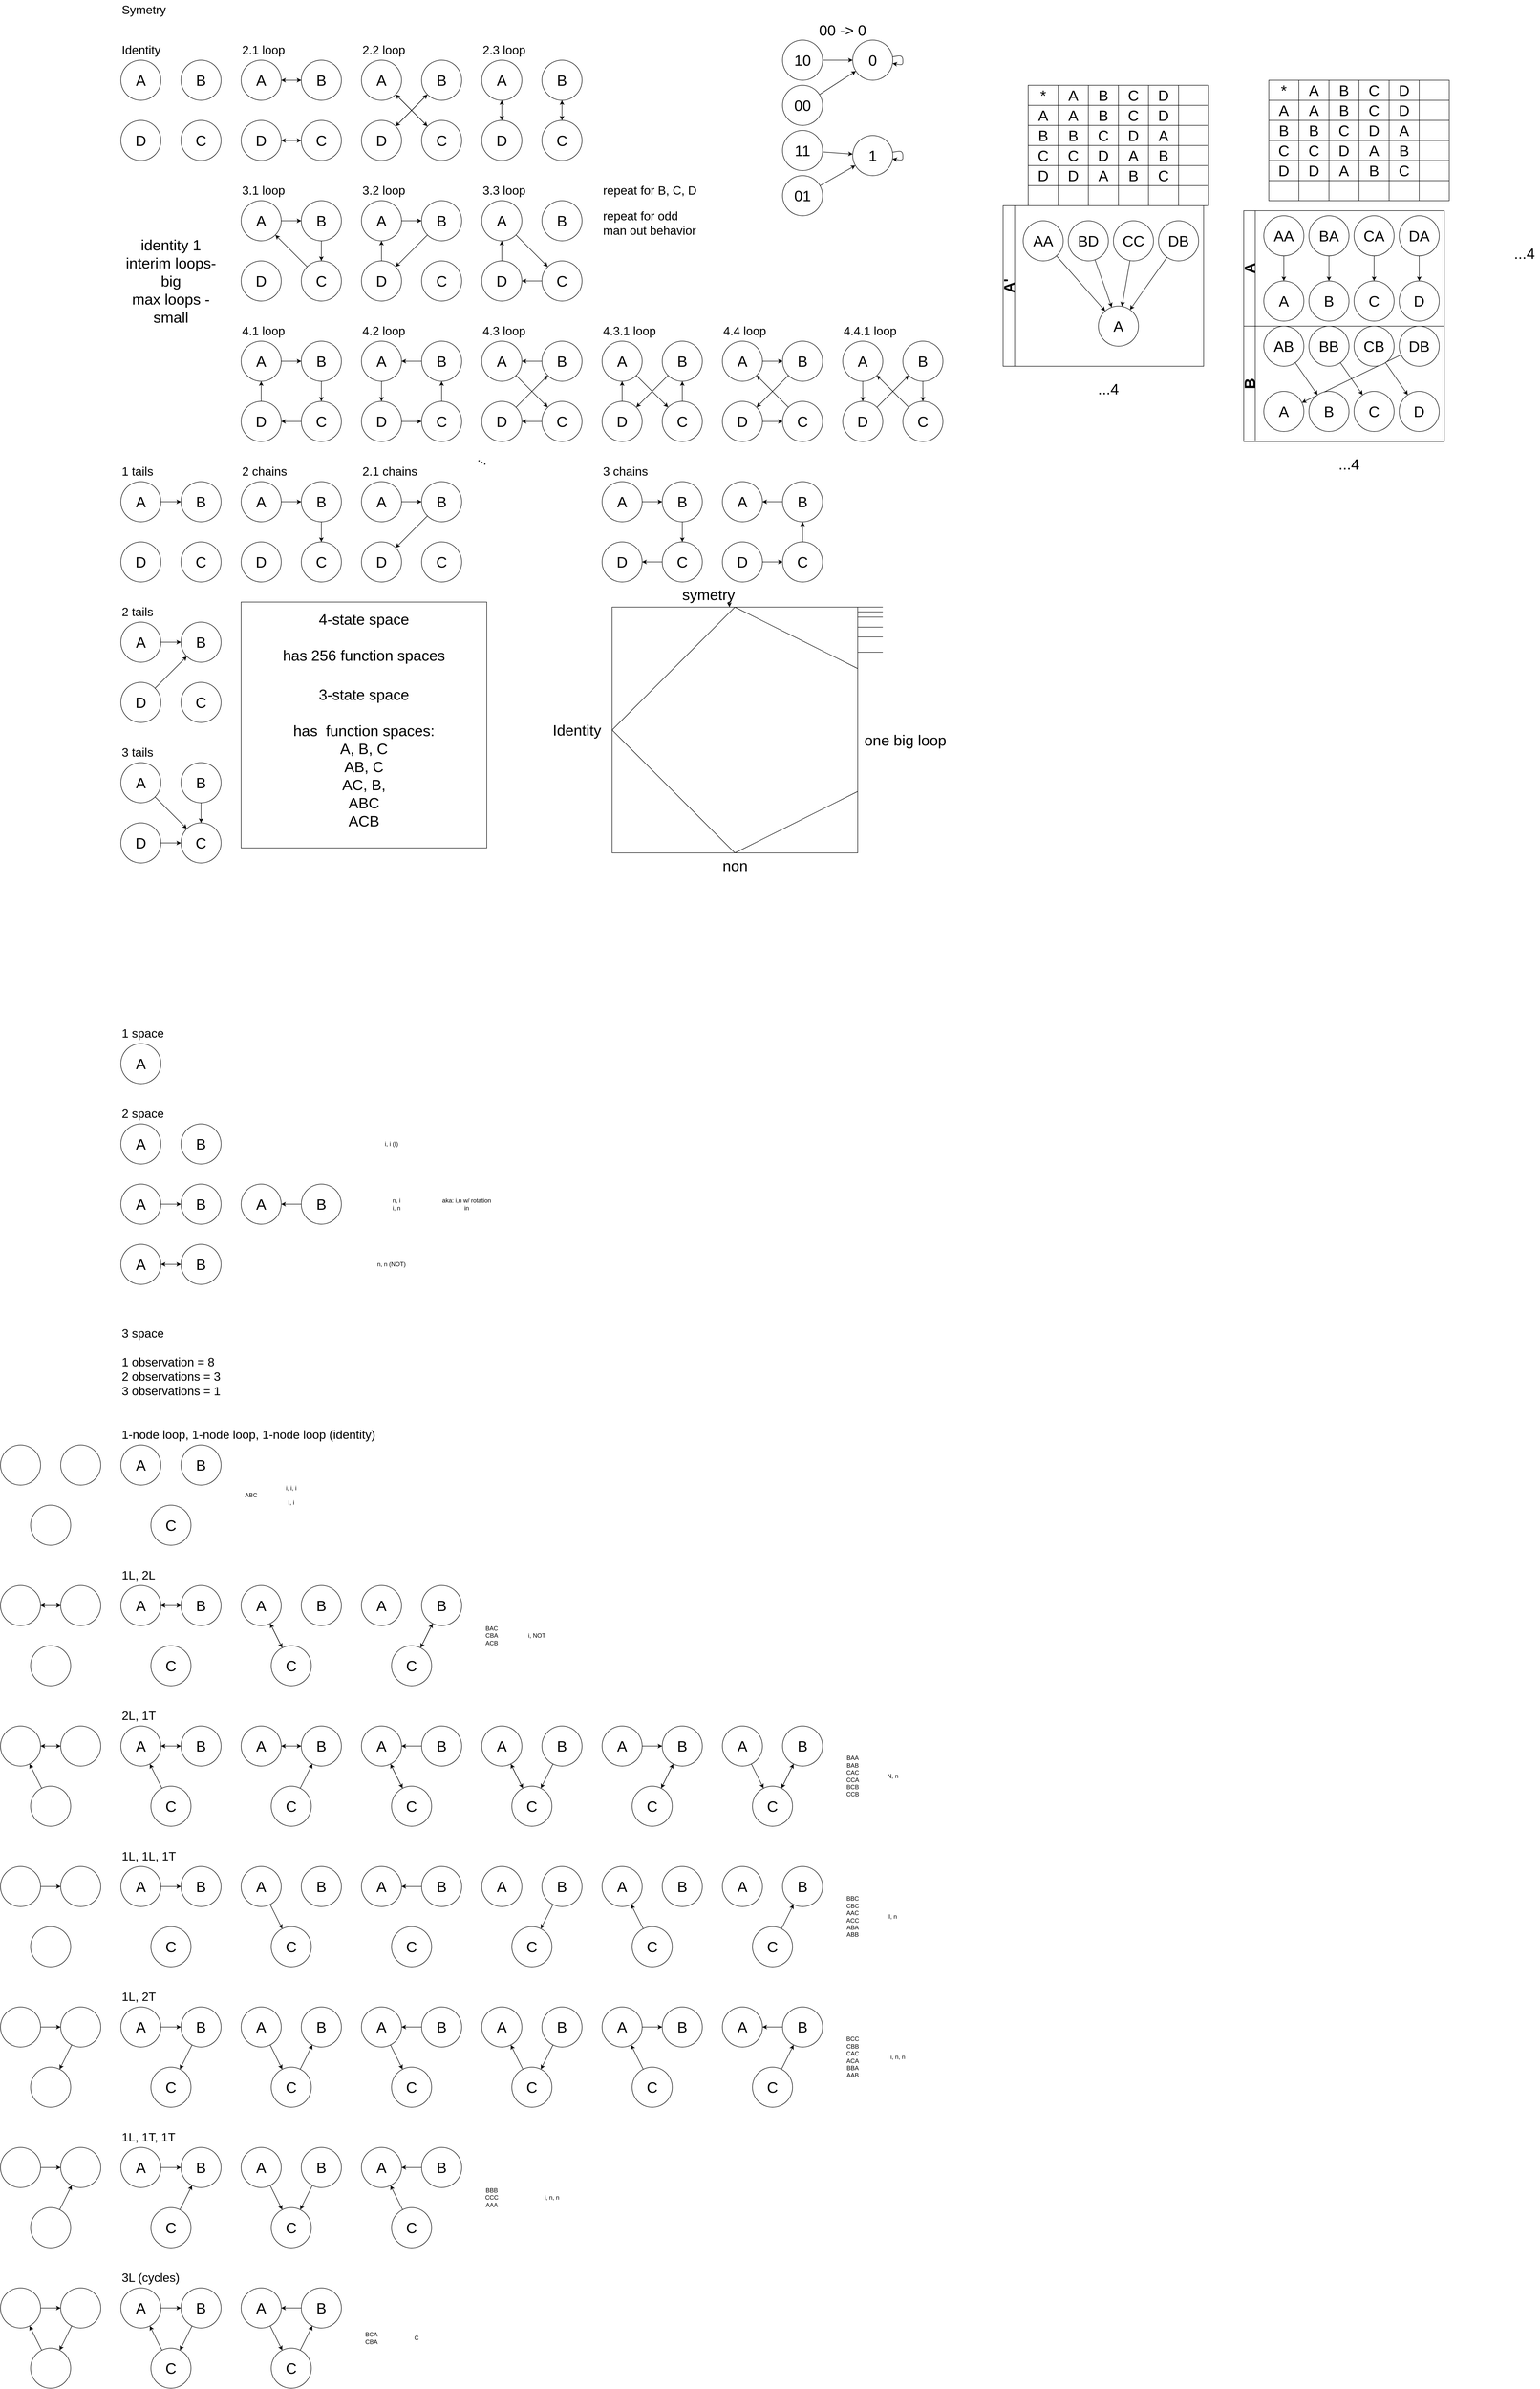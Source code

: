 <mxfile>
    <diagram id="BnppPIPUg_ORSs3b9G07" name="Page-1">
        <mxGraphModel dx="3554" dy="1416" grid="1" gridSize="10" guides="1" tooltips="1" connect="1" arrows="1" fold="1" page="1" pageScale="1" pageWidth="850" pageHeight="1100" math="0" shadow="0">
            <root>
                <mxCell id="0"/>
                <mxCell id="1" parent="0"/>
                <mxCell id="6" value="&lt;font style=&quot;font-size: 30px;&quot;&gt;A&lt;/font&gt;" style="ellipse;whiteSpace=wrap;html=1;aspect=fixed;fontSize=30;" parent="1" vertex="1">
                    <mxGeometry x="280" y="960" width="80" height="80" as="geometry"/>
                </mxCell>
                <mxCell id="7" style="edgeStyle=none;html=1;entryX=0.5;entryY=0;entryDx=0;entryDy=0;fontSize=30;" parent="1" source="8" target="10" edge="1">
                    <mxGeometry relative="1" as="geometry"/>
                </mxCell>
                <mxCell id="8" value="&lt;font style=&quot;font-size: 30px;&quot;&gt;B&lt;/font&gt;" style="ellipse;whiteSpace=wrap;html=1;aspect=fixed;fontSize=30;" parent="1" vertex="1">
                    <mxGeometry x="400" y="960" width="80" height="80" as="geometry"/>
                </mxCell>
                <mxCell id="10" value="&lt;font style=&quot;font-size: 30px;&quot;&gt;C&lt;/font&gt;" style="ellipse;whiteSpace=wrap;html=1;aspect=fixed;fontSize=30;" parent="1" vertex="1">
                    <mxGeometry x="400" y="1080" width="80" height="80" as="geometry"/>
                </mxCell>
                <mxCell id="11" value="&lt;font style=&quot;font-size: 30px;&quot;&gt;D&lt;/font&gt;" style="ellipse;whiteSpace=wrap;html=1;aspect=fixed;fontSize=30;" parent="1" vertex="1">
                    <mxGeometry x="280" y="1080" width="80" height="80" as="geometry"/>
                </mxCell>
                <mxCell id="12" value="" style="endArrow=classic;html=1;fontSize=30;exitX=1;exitY=0.5;exitDx=0;exitDy=0;entryX=0;entryY=0.5;entryDx=0;entryDy=0;" parent="1" source="6" target="8" edge="1">
                    <mxGeometry width="50" height="50" relative="1" as="geometry">
                        <mxPoint x="520" y="1280" as="sourcePoint"/>
                        <mxPoint x="570" y="1230" as="targetPoint"/>
                    </mxGeometry>
                </mxCell>
                <mxCell id="254" style="edgeStyle=none;html=1;fontSize=30;" parent="1" source="13" target="15" edge="1">
                    <mxGeometry relative="1" as="geometry"/>
                </mxCell>
                <mxCell id="13" value="&lt;font style=&quot;font-size: 30px;&quot;&gt;A&lt;/font&gt;" style="ellipse;whiteSpace=wrap;html=1;aspect=fixed;fontSize=30;" parent="1" vertex="1">
                    <mxGeometry x="520" y="960" width="80" height="80" as="geometry"/>
                </mxCell>
                <mxCell id="256" style="edgeStyle=none;html=1;fontSize=30;" parent="1" source="15" target="19" edge="1">
                    <mxGeometry relative="1" as="geometry"/>
                </mxCell>
                <mxCell id="15" value="&lt;font style=&quot;font-size: 30px;&quot;&gt;B&lt;/font&gt;" style="ellipse;whiteSpace=wrap;html=1;aspect=fixed;fontSize=30;" parent="1" vertex="1">
                    <mxGeometry x="640" y="960" width="80" height="80" as="geometry"/>
                </mxCell>
                <mxCell id="17" value="&lt;font style=&quot;font-size: 30px;&quot;&gt;C&lt;/font&gt;" style="ellipse;whiteSpace=wrap;html=1;aspect=fixed;fontSize=30;" parent="1" vertex="1">
                    <mxGeometry x="640" y="1080" width="80" height="80" as="geometry"/>
                </mxCell>
                <mxCell id="19" value="&lt;font style=&quot;font-size: 30px;&quot;&gt;D&lt;/font&gt;" style="ellipse;whiteSpace=wrap;html=1;aspect=fixed;fontSize=30;" parent="1" vertex="1">
                    <mxGeometry x="520" y="1080" width="80" height="80" as="geometry"/>
                </mxCell>
                <mxCell id="20" style="edgeStyle=none;html=1;fontSize=30;" parent="1" source="21" target="25" edge="1">
                    <mxGeometry relative="1" as="geometry">
                        <mxPoint x="600" y="100" as="sourcePoint"/>
                    </mxGeometry>
                </mxCell>
                <mxCell id="21" value="&lt;font style=&quot;font-size: 30px;&quot;&gt;A&lt;/font&gt;" style="ellipse;whiteSpace=wrap;html=1;aspect=fixed;fontSize=30;" parent="1" vertex="1">
                    <mxGeometry x="520" y="120" width="80" height="80" as="geometry"/>
                </mxCell>
                <mxCell id="22" style="edgeStyle=none;html=1;fontSize=30;" parent="1" source="23" target="27" edge="1">
                    <mxGeometry relative="1" as="geometry"/>
                </mxCell>
                <mxCell id="23" value="&lt;font style=&quot;font-size: 30px;&quot;&gt;B&lt;/font&gt;" style="ellipse;whiteSpace=wrap;html=1;aspect=fixed;fontSize=30;" parent="1" vertex="1">
                    <mxGeometry x="640" y="120" width="80" height="80" as="geometry"/>
                </mxCell>
                <mxCell id="24" style="edgeStyle=none;html=1;fontSize=30;" parent="1" source="25" target="21" edge="1">
                    <mxGeometry relative="1" as="geometry">
                        <mxPoint x="640" y="350" as="sourcePoint"/>
                        <mxPoint x="620" y="120" as="targetPoint"/>
                    </mxGeometry>
                </mxCell>
                <mxCell id="25" value="&lt;font style=&quot;font-size: 30px;&quot;&gt;C&lt;/font&gt;" style="ellipse;whiteSpace=wrap;html=1;aspect=fixed;fontSize=30;" parent="1" vertex="1">
                    <mxGeometry x="640" y="240" width="80" height="80" as="geometry"/>
                </mxCell>
                <mxCell id="26" style="edgeStyle=none;html=1;fontSize=30;" parent="1" source="27" target="23" edge="1">
                    <mxGeometry relative="1" as="geometry">
                        <mxPoint x="620" y="110" as="targetPoint"/>
                    </mxGeometry>
                </mxCell>
                <mxCell id="27" value="&lt;font style=&quot;font-size: 30px;&quot;&gt;D&lt;/font&gt;" style="ellipse;whiteSpace=wrap;html=1;aspect=fixed;fontSize=30;" parent="1" vertex="1">
                    <mxGeometry x="520" y="240" width="80" height="80" as="geometry"/>
                </mxCell>
                <mxCell id="28" value="&lt;font style=&quot;font-size: 30px;&quot;&gt;A&lt;/font&gt;" style="ellipse;whiteSpace=wrap;html=1;aspect=fixed;fontSize=30;" parent="1" vertex="1">
                    <mxGeometry x="40" y="960" width="80" height="80" as="geometry"/>
                </mxCell>
                <mxCell id="30" value="&lt;font style=&quot;font-size: 30px;&quot;&gt;B&lt;/font&gt;" style="ellipse;whiteSpace=wrap;html=1;aspect=fixed;fontSize=30;" parent="1" vertex="1">
                    <mxGeometry x="160" y="960" width="80" height="80" as="geometry"/>
                </mxCell>
                <mxCell id="32" value="&lt;font style=&quot;font-size: 30px;&quot;&gt;C&lt;/font&gt;" style="ellipse;whiteSpace=wrap;html=1;aspect=fixed;fontSize=30;" parent="1" vertex="1">
                    <mxGeometry x="160" y="1080" width="80" height="80" as="geometry"/>
                </mxCell>
                <mxCell id="33" value="&lt;font style=&quot;font-size: 30px;&quot;&gt;D&lt;/font&gt;" style="ellipse;whiteSpace=wrap;html=1;aspect=fixed;fontSize=30;" parent="1" vertex="1">
                    <mxGeometry x="40" y="1080" width="80" height="80" as="geometry"/>
                </mxCell>
                <mxCell id="34" value="" style="endArrow=classic;html=1;fontSize=30;exitX=1;exitY=0.5;exitDx=0;exitDy=0;entryX=0;entryY=0.5;entryDx=0;entryDy=0;" parent="1" source="28" target="30" edge="1">
                    <mxGeometry width="50" height="50" relative="1" as="geometry">
                        <mxPoint x="280" y="1280" as="sourcePoint"/>
                        <mxPoint x="330" y="1230" as="targetPoint"/>
                    </mxGeometry>
                </mxCell>
                <mxCell id="35" value="&lt;font style=&quot;font-size: 30px;&quot;&gt;A&lt;/font&gt;" style="ellipse;whiteSpace=wrap;html=1;aspect=fixed;fontSize=30;" parent="1" vertex="1">
                    <mxGeometry x="40" y="120" width="80" height="80" as="geometry"/>
                </mxCell>
                <mxCell id="37" value="&lt;font style=&quot;font-size: 30px;&quot;&gt;B&lt;/font&gt;" style="ellipse;whiteSpace=wrap;html=1;aspect=fixed;fontSize=30;" parent="1" vertex="1">
                    <mxGeometry x="160" y="120" width="80" height="80" as="geometry"/>
                </mxCell>
                <mxCell id="39" value="&lt;font style=&quot;font-size: 30px;&quot;&gt;C&lt;/font&gt;" style="ellipse;whiteSpace=wrap;html=1;aspect=fixed;fontSize=30;" parent="1" vertex="1">
                    <mxGeometry x="160" y="240" width="80" height="80" as="geometry"/>
                </mxCell>
                <mxCell id="41" value="&lt;font style=&quot;font-size: 30px;&quot;&gt;D&lt;/font&gt;" style="ellipse;whiteSpace=wrap;html=1;aspect=fixed;fontSize=30;" parent="1" vertex="1">
                    <mxGeometry x="40" y="240" width="80" height="80" as="geometry"/>
                </mxCell>
                <mxCell id="51" value="&lt;font style=&quot;font-size: 24px;&quot;&gt;Symetry&amp;nbsp;&lt;/font&gt;" style="text;html=1;strokeColor=none;fillColor=none;align=left;verticalAlign=middle;whiteSpace=wrap;rounded=0;" parent="1" vertex="1">
                    <mxGeometry x="40" width="160" height="40" as="geometry"/>
                </mxCell>
                <mxCell id="52" style="edgeStyle=none;html=1;fontSize=30;" parent="1" source="53" target="55" edge="1">
                    <mxGeometry relative="1" as="geometry">
                        <mxPoint x="360" y="100" as="sourcePoint"/>
                    </mxGeometry>
                </mxCell>
                <mxCell id="53" value="&lt;font style=&quot;font-size: 30px;&quot;&gt;A&lt;/font&gt;" style="ellipse;whiteSpace=wrap;html=1;aspect=fixed;fontSize=30;" parent="1" vertex="1">
                    <mxGeometry x="280" y="120" width="80" height="80" as="geometry"/>
                </mxCell>
                <mxCell id="54" style="edgeStyle=none;html=1;fontSize=30;exitX=0;exitY=0.5;exitDx=0;exitDy=0;" parent="1" source="57" target="59" edge="1">
                    <mxGeometry relative="1" as="geometry"/>
                </mxCell>
                <mxCell id="55" value="&lt;font style=&quot;font-size: 30px;&quot;&gt;B&lt;/font&gt;" style="ellipse;whiteSpace=wrap;html=1;aspect=fixed;fontSize=30;" parent="1" vertex="1">
                    <mxGeometry x="400" y="120" width="80" height="80" as="geometry"/>
                </mxCell>
                <mxCell id="56" style="edgeStyle=none;html=1;fontSize=30;" parent="1" source="55" target="53" edge="1">
                    <mxGeometry relative="1" as="geometry">
                        <mxPoint x="400" y="350" as="sourcePoint"/>
                        <mxPoint x="380" y="120" as="targetPoint"/>
                    </mxGeometry>
                </mxCell>
                <mxCell id="57" value="&lt;font style=&quot;font-size: 30px;&quot;&gt;C&lt;/font&gt;" style="ellipse;whiteSpace=wrap;html=1;aspect=fixed;fontSize=30;" parent="1" vertex="1">
                    <mxGeometry x="400" y="240" width="80" height="80" as="geometry"/>
                </mxCell>
                <mxCell id="58" style="edgeStyle=none;html=1;fontSize=30;entryX=0;entryY=0.5;entryDx=0;entryDy=0;" parent="1" source="59" target="57" edge="1">
                    <mxGeometry relative="1" as="geometry">
                        <mxPoint x="380" y="110" as="targetPoint"/>
                    </mxGeometry>
                </mxCell>
                <mxCell id="59" value="&lt;font style=&quot;font-size: 30px;&quot;&gt;D&lt;/font&gt;" style="ellipse;whiteSpace=wrap;html=1;aspect=fixed;fontSize=30;" parent="1" vertex="1">
                    <mxGeometry x="280" y="240" width="80" height="80" as="geometry"/>
                </mxCell>
                <mxCell id="60" style="edgeStyle=none;html=1;fontSize=30;" parent="1" source="61" target="67" edge="1">
                    <mxGeometry relative="1" as="geometry">
                        <mxPoint x="840" y="100" as="sourcePoint"/>
                    </mxGeometry>
                </mxCell>
                <mxCell id="61" value="&lt;font style=&quot;font-size: 30px;&quot;&gt;A&lt;/font&gt;" style="ellipse;whiteSpace=wrap;html=1;aspect=fixed;fontSize=30;" parent="1" vertex="1">
                    <mxGeometry x="760" y="120" width="80" height="80" as="geometry"/>
                </mxCell>
                <mxCell id="62" style="edgeStyle=none;html=1;fontSize=30;" parent="1" source="63" target="65" edge="1">
                    <mxGeometry relative="1" as="geometry"/>
                </mxCell>
                <mxCell id="63" value="&lt;font style=&quot;font-size: 30px;&quot;&gt;B&lt;/font&gt;" style="ellipse;whiteSpace=wrap;html=1;aspect=fixed;fontSize=30;" parent="1" vertex="1">
                    <mxGeometry x="880" y="120" width="80" height="80" as="geometry"/>
                </mxCell>
                <mxCell id="64" style="edgeStyle=none;html=1;fontSize=30;" parent="1" source="65" target="63" edge="1">
                    <mxGeometry relative="1" as="geometry">
                        <mxPoint x="860" y="350" as="sourcePoint"/>
                        <mxPoint x="860" y="120" as="targetPoint"/>
                    </mxGeometry>
                </mxCell>
                <mxCell id="65" value="&lt;font style=&quot;font-size: 30px;&quot;&gt;C&lt;/font&gt;" style="ellipse;whiteSpace=wrap;html=1;aspect=fixed;fontSize=30;" parent="1" vertex="1">
                    <mxGeometry x="880" y="240" width="80" height="80" as="geometry"/>
                </mxCell>
                <mxCell id="66" style="edgeStyle=none;html=1;fontSize=30;" parent="1" source="67" target="61" edge="1">
                    <mxGeometry relative="1" as="geometry">
                        <mxPoint x="860" y="110" as="targetPoint"/>
                    </mxGeometry>
                </mxCell>
                <mxCell id="67" value="&lt;font style=&quot;font-size: 30px;&quot;&gt;D&lt;/font&gt;" style="ellipse;whiteSpace=wrap;html=1;aspect=fixed;fontSize=30;" parent="1" vertex="1">
                    <mxGeometry x="760" y="240" width="80" height="80" as="geometry"/>
                </mxCell>
                <mxCell id="70" value="&lt;font style=&quot;font-size: 24px;&quot;&gt;Identity&lt;/font&gt;" style="text;html=1;strokeColor=none;fillColor=none;align=left;verticalAlign=middle;whiteSpace=wrap;rounded=0;" parent="1" vertex="1">
                    <mxGeometry x="40" y="80" width="200" height="40" as="geometry"/>
                </mxCell>
                <mxCell id="71" value="&lt;font style=&quot;font-size: 24px;&quot;&gt;2.3 loop&amp;nbsp;&lt;/font&gt;" style="text;html=1;strokeColor=none;fillColor=none;align=left;verticalAlign=middle;whiteSpace=wrap;rounded=0;" parent="1" vertex="1">
                    <mxGeometry x="760" y="80" width="200" height="40" as="geometry"/>
                </mxCell>
                <mxCell id="72" value="&lt;font style=&quot;font-size: 24px;&quot;&gt;2.1 loop&amp;nbsp;&lt;/font&gt;" style="text;html=1;strokeColor=none;fillColor=none;align=left;verticalAlign=middle;whiteSpace=wrap;rounded=0;" parent="1" vertex="1">
                    <mxGeometry x="280" y="80" width="200" height="40" as="geometry"/>
                </mxCell>
                <mxCell id="73" value="&lt;font style=&quot;font-size: 24px;&quot;&gt;2.2 loop&amp;nbsp;&lt;/font&gt;" style="text;html=1;strokeColor=none;fillColor=none;align=left;verticalAlign=middle;whiteSpace=wrap;rounded=0;" parent="1" vertex="1">
                    <mxGeometry x="520" y="80" width="200" height="40" as="geometry"/>
                </mxCell>
                <mxCell id="123" style="edgeStyle=none;html=1;fontSize=30;" parent="1" source="75" target="79" edge="1">
                    <mxGeometry relative="1" as="geometry"/>
                </mxCell>
                <mxCell id="75" value="&lt;font style=&quot;font-size: 30px;&quot;&gt;A&lt;/font&gt;" style="ellipse;whiteSpace=wrap;html=1;aspect=fixed;fontSize=30;" parent="1" vertex="1">
                    <mxGeometry x="760" y="400" width="80" height="80" as="geometry"/>
                </mxCell>
                <mxCell id="77" value="&lt;font style=&quot;font-size: 30px;&quot;&gt;B&lt;/font&gt;" style="ellipse;whiteSpace=wrap;html=1;aspect=fixed;fontSize=30;" parent="1" vertex="1">
                    <mxGeometry x="880" y="400" width="80" height="80" as="geometry"/>
                </mxCell>
                <mxCell id="124" style="edgeStyle=none;html=1;fontSize=30;" parent="1" source="79" target="81" edge="1">
                    <mxGeometry relative="1" as="geometry"/>
                </mxCell>
                <mxCell id="79" value="&lt;font style=&quot;font-size: 30px;&quot;&gt;C&lt;/font&gt;" style="ellipse;whiteSpace=wrap;html=1;aspect=fixed;fontSize=30;" parent="1" vertex="1">
                    <mxGeometry x="880" y="520" width="80" height="80" as="geometry"/>
                </mxCell>
                <mxCell id="125" style="edgeStyle=none;html=1;fontSize=30;" parent="1" source="81" target="75" edge="1">
                    <mxGeometry relative="1" as="geometry"/>
                </mxCell>
                <mxCell id="81" value="&lt;font style=&quot;font-size: 30px;&quot;&gt;D&lt;/font&gt;" style="ellipse;whiteSpace=wrap;html=1;aspect=fixed;fontSize=30;" parent="1" vertex="1">
                    <mxGeometry x="760" y="520" width="80" height="80" as="geometry"/>
                </mxCell>
                <mxCell id="119" style="edgeStyle=none;html=1;fontSize=30;" parent="1" source="87" target="89" edge="1">
                    <mxGeometry relative="1" as="geometry"/>
                </mxCell>
                <mxCell id="87" value="&lt;font style=&quot;font-size: 30px;&quot;&gt;A&lt;/font&gt;" style="ellipse;whiteSpace=wrap;html=1;aspect=fixed;fontSize=30;" parent="1" vertex="1">
                    <mxGeometry x="520" y="400" width="80" height="80" as="geometry"/>
                </mxCell>
                <mxCell id="120" style="edgeStyle=none;html=1;fontSize=30;" parent="1" source="89" target="93" edge="1">
                    <mxGeometry relative="1" as="geometry"/>
                </mxCell>
                <mxCell id="89" value="&lt;font style=&quot;font-size: 30px;&quot;&gt;B&lt;/font&gt;" style="ellipse;whiteSpace=wrap;html=1;aspect=fixed;fontSize=30;" parent="1" vertex="1">
                    <mxGeometry x="640" y="400" width="80" height="80" as="geometry"/>
                </mxCell>
                <mxCell id="91" value="&lt;font style=&quot;font-size: 30px;&quot;&gt;C&lt;/font&gt;" style="ellipse;whiteSpace=wrap;html=1;aspect=fixed;fontSize=30;" parent="1" vertex="1">
                    <mxGeometry x="640" y="520" width="80" height="80" as="geometry"/>
                </mxCell>
                <mxCell id="122" style="edgeStyle=none;html=1;fontSize=30;" parent="1" source="93" target="87" edge="1">
                    <mxGeometry relative="1" as="geometry"/>
                </mxCell>
                <mxCell id="93" value="&lt;font style=&quot;font-size: 30px;&quot;&gt;D&lt;/font&gt;" style="ellipse;whiteSpace=wrap;html=1;aspect=fixed;fontSize=30;" parent="1" vertex="1">
                    <mxGeometry x="520" y="520" width="80" height="80" as="geometry"/>
                </mxCell>
                <mxCell id="116" style="edgeStyle=none;html=1;fontSize=30;" parent="1" source="95" target="97" edge="1">
                    <mxGeometry relative="1" as="geometry"/>
                </mxCell>
                <mxCell id="95" value="&lt;font style=&quot;font-size: 30px;&quot;&gt;A&lt;/font&gt;" style="ellipse;whiteSpace=wrap;html=1;aspect=fixed;fontSize=30;" parent="1" vertex="1">
                    <mxGeometry x="280" y="400" width="80" height="80" as="geometry"/>
                </mxCell>
                <mxCell id="117" style="edgeStyle=none;html=1;fontSize=30;" parent="1" source="97" target="99" edge="1">
                    <mxGeometry relative="1" as="geometry"/>
                </mxCell>
                <mxCell id="97" value="&lt;font style=&quot;font-size: 30px;&quot;&gt;B&lt;/font&gt;" style="ellipse;whiteSpace=wrap;html=1;aspect=fixed;fontSize=30;" parent="1" vertex="1">
                    <mxGeometry x="400" y="400" width="80" height="80" as="geometry"/>
                </mxCell>
                <mxCell id="118" style="edgeStyle=none;html=1;fontSize=30;" parent="1" source="99" target="95" edge="1">
                    <mxGeometry relative="1" as="geometry"/>
                </mxCell>
                <mxCell id="99" value="&lt;font style=&quot;font-size: 30px;&quot;&gt;C&lt;/font&gt;" style="ellipse;whiteSpace=wrap;html=1;aspect=fixed;fontSize=30;" parent="1" vertex="1">
                    <mxGeometry x="400" y="520" width="80" height="80" as="geometry"/>
                </mxCell>
                <mxCell id="101" value="&lt;font style=&quot;font-size: 30px;&quot;&gt;D&lt;/font&gt;" style="ellipse;whiteSpace=wrap;html=1;aspect=fixed;fontSize=30;" parent="1" vertex="1">
                    <mxGeometry x="280" y="520" width="80" height="80" as="geometry"/>
                </mxCell>
                <mxCell id="103" value="&lt;font style=&quot;font-size: 24px;&quot;&gt;3.1 loop&amp;nbsp;&lt;/font&gt;" style="text;html=1;strokeColor=none;fillColor=none;align=left;verticalAlign=middle;whiteSpace=wrap;rounded=0;" parent="1" vertex="1">
                    <mxGeometry x="280" y="360" width="200" height="40" as="geometry"/>
                </mxCell>
                <mxCell id="104" value="&lt;font style=&quot;font-size: 24px;&quot;&gt;3.2 loop&amp;nbsp;&lt;/font&gt;" style="text;html=1;strokeColor=none;fillColor=none;align=left;verticalAlign=middle;whiteSpace=wrap;rounded=0;" parent="1" vertex="1">
                    <mxGeometry x="520" y="360" width="200" height="40" as="geometry"/>
                </mxCell>
                <mxCell id="105" value="&lt;font style=&quot;font-size: 24px;&quot;&gt;3.3 loop&amp;nbsp;&lt;/font&gt;" style="text;html=1;strokeColor=none;fillColor=none;align=left;verticalAlign=middle;whiteSpace=wrap;rounded=0;" parent="1" vertex="1">
                    <mxGeometry x="760" y="360" width="200" height="40" as="geometry"/>
                </mxCell>
                <mxCell id="126" value="&lt;span style=&quot;font-size: 24px;&quot;&gt;repeat for B, C, D&lt;/span&gt;" style="text;html=1;strokeColor=none;fillColor=none;align=left;verticalAlign=middle;whiteSpace=wrap;rounded=0;" parent="1" vertex="1">
                    <mxGeometry x="1000" y="360" width="200" height="40" as="geometry"/>
                </mxCell>
                <mxCell id="127" value="&lt;span style=&quot;font-size: 24px;&quot;&gt;repeat for odd man out behavior&lt;/span&gt;" style="text;html=1;strokeColor=none;fillColor=none;align=left;verticalAlign=middle;whiteSpace=wrap;rounded=0;" parent="1" vertex="1">
                    <mxGeometry x="1000" y="410" width="200" height="70" as="geometry"/>
                </mxCell>
                <mxCell id="128" value="&lt;font style=&quot;font-size: 24px;&quot;&gt;1 tails&lt;/font&gt;" style="text;html=1;strokeColor=none;fillColor=none;align=left;verticalAlign=middle;whiteSpace=wrap;rounded=0;" parent="1" vertex="1">
                    <mxGeometry x="40" y="920" width="200" height="40" as="geometry"/>
                </mxCell>
                <mxCell id="129" value="&lt;font style=&quot;font-size: 30px;&quot;&gt;A&lt;/font&gt;" style="ellipse;whiteSpace=wrap;html=1;aspect=fixed;fontSize=30;" parent="1" vertex="1">
                    <mxGeometry x="40" y="1240" width="80" height="80" as="geometry"/>
                </mxCell>
                <mxCell id="130" style="edgeStyle=none;html=1;fontSize=30;" parent="1" source="134" target="131" edge="1">
                    <mxGeometry relative="1" as="geometry"/>
                </mxCell>
                <mxCell id="131" value="&lt;font style=&quot;font-size: 30px;&quot;&gt;B&lt;/font&gt;" style="ellipse;whiteSpace=wrap;html=1;aspect=fixed;fontSize=30;" parent="1" vertex="1">
                    <mxGeometry x="160" y="1240" width="80" height="80" as="geometry"/>
                </mxCell>
                <mxCell id="133" value="&lt;font style=&quot;font-size: 30px;&quot;&gt;C&lt;/font&gt;" style="ellipse;whiteSpace=wrap;html=1;aspect=fixed;fontSize=30;" parent="1" vertex="1">
                    <mxGeometry x="160" y="1360" width="80" height="80" as="geometry"/>
                </mxCell>
                <mxCell id="134" value="&lt;font style=&quot;font-size: 30px;&quot;&gt;D&lt;/font&gt;" style="ellipse;whiteSpace=wrap;html=1;aspect=fixed;fontSize=30;" parent="1" vertex="1">
                    <mxGeometry x="40" y="1360" width="80" height="80" as="geometry"/>
                </mxCell>
                <mxCell id="135" value="" style="endArrow=classic;html=1;fontSize=30;exitX=1;exitY=0.5;exitDx=0;exitDy=0;entryX=0;entryY=0.5;entryDx=0;entryDy=0;" parent="1" source="129" target="131" edge="1">
                    <mxGeometry width="50" height="50" relative="1" as="geometry">
                        <mxPoint x="280" y="1560" as="sourcePoint"/>
                        <mxPoint x="330" y="1510" as="targetPoint"/>
                    </mxGeometry>
                </mxCell>
                <mxCell id="136" value="&lt;font style=&quot;font-size: 24px;&quot;&gt;2 tails&lt;/font&gt;" style="text;html=1;strokeColor=none;fillColor=none;align=left;verticalAlign=middle;whiteSpace=wrap;rounded=0;" parent="1" vertex="1">
                    <mxGeometry x="40" y="1200" width="200" height="40" as="geometry"/>
                </mxCell>
                <mxCell id="137" value="&lt;font style=&quot;font-size: 30px;&quot;&gt;A&lt;/font&gt;" style="ellipse;whiteSpace=wrap;html=1;aspect=fixed;fontSize=30;" parent="1" vertex="1">
                    <mxGeometry x="40" y="1520" width="80" height="80" as="geometry"/>
                </mxCell>
                <mxCell id="138" style="edgeStyle=none;html=1;fontSize=30;" parent="1" source="142" target="141" edge="1">
                    <mxGeometry relative="1" as="geometry"/>
                </mxCell>
                <mxCell id="139" value="&lt;font style=&quot;font-size: 30px;&quot;&gt;B&lt;/font&gt;" style="ellipse;whiteSpace=wrap;html=1;aspect=fixed;fontSize=30;" parent="1" vertex="1">
                    <mxGeometry x="160" y="1520" width="80" height="80" as="geometry"/>
                </mxCell>
                <mxCell id="140" style="edgeStyle=none;html=1;fontSize=30;entryX=0;entryY=0;entryDx=0;entryDy=0;" parent="1" source="137" target="141" edge="1">
                    <mxGeometry relative="1" as="geometry"/>
                </mxCell>
                <mxCell id="141" value="&lt;font style=&quot;font-size: 30px;&quot;&gt;C&lt;/font&gt;" style="ellipse;whiteSpace=wrap;html=1;aspect=fixed;fontSize=30;" parent="1" vertex="1">
                    <mxGeometry x="160" y="1640" width="80" height="80" as="geometry"/>
                </mxCell>
                <mxCell id="142" value="&lt;font style=&quot;font-size: 30px;&quot;&gt;D&lt;/font&gt;" style="ellipse;whiteSpace=wrap;html=1;aspect=fixed;fontSize=30;" parent="1" vertex="1">
                    <mxGeometry x="40" y="1640" width="80" height="80" as="geometry"/>
                </mxCell>
                <mxCell id="143" value="" style="endArrow=classic;html=1;fontSize=30;" parent="1" source="139" target="141" edge="1">
                    <mxGeometry width="50" height="50" relative="1" as="geometry">
                        <mxPoint x="280" y="1840" as="sourcePoint"/>
                        <mxPoint x="330" y="1790" as="targetPoint"/>
                    </mxGeometry>
                </mxCell>
                <mxCell id="144" value="&lt;font style=&quot;font-size: 24px;&quot;&gt;3 tails&lt;/font&gt;" style="text;html=1;strokeColor=none;fillColor=none;align=left;verticalAlign=middle;whiteSpace=wrap;rounded=0;" parent="1" vertex="1">
                    <mxGeometry x="40" y="1480" width="200" height="40" as="geometry"/>
                </mxCell>
                <mxCell id="145" value="&lt;span style=&quot;font-size: 24px;&quot;&gt;...&lt;/span&gt;" style="text;html=1;strokeColor=none;fillColor=none;align=left;verticalAlign=middle;whiteSpace=wrap;rounded=0;rotation=30;" parent="1" vertex="1">
                    <mxGeometry x="740" y="940" width="200" height="40" as="geometry"/>
                </mxCell>
                <mxCell id="146" value="&lt;font style=&quot;font-size: 30px;&quot;&gt;A&lt;/font&gt;" style="ellipse;whiteSpace=wrap;html=1;aspect=fixed;fontSize=30;" parent="1" vertex="1">
                    <mxGeometry x="280" y="680" width="80" height="80" as="geometry"/>
                </mxCell>
                <mxCell id="147" style="edgeStyle=none;html=1;entryX=0.5;entryY=0;entryDx=0;entryDy=0;fontSize=30;" parent="1" source="148" target="150" edge="1">
                    <mxGeometry relative="1" as="geometry"/>
                </mxCell>
                <mxCell id="148" value="&lt;font style=&quot;font-size: 30px;&quot;&gt;B&lt;/font&gt;" style="ellipse;whiteSpace=wrap;html=1;aspect=fixed;fontSize=30;" parent="1" vertex="1">
                    <mxGeometry x="400" y="680" width="80" height="80" as="geometry"/>
                </mxCell>
                <mxCell id="149" style="edgeStyle=none;html=1;fontSize=30;" parent="1" source="150" target="151" edge="1">
                    <mxGeometry relative="1" as="geometry"/>
                </mxCell>
                <mxCell id="150" value="&lt;font style=&quot;font-size: 30px;&quot;&gt;C&lt;/font&gt;" style="ellipse;whiteSpace=wrap;html=1;aspect=fixed;fontSize=30;" parent="1" vertex="1">
                    <mxGeometry x="400" y="800" width="80" height="80" as="geometry"/>
                </mxCell>
                <mxCell id="161" style="edgeStyle=none;html=1;fontSize=30;" parent="1" source="151" target="146" edge="1">
                    <mxGeometry relative="1" as="geometry"/>
                </mxCell>
                <mxCell id="151" value="&lt;font style=&quot;font-size: 30px;&quot;&gt;D&lt;/font&gt;" style="ellipse;whiteSpace=wrap;html=1;aspect=fixed;fontSize=30;" parent="1" vertex="1">
                    <mxGeometry x="280" y="800" width="80" height="80" as="geometry"/>
                </mxCell>
                <mxCell id="152" value="" style="endArrow=classic;html=1;fontSize=30;exitX=1;exitY=0.5;exitDx=0;exitDy=0;entryX=0;entryY=0.5;entryDx=0;entryDy=0;" parent="1" source="146" target="148" edge="1">
                    <mxGeometry width="50" height="50" relative="1" as="geometry">
                        <mxPoint x="520" y="1000" as="sourcePoint"/>
                        <mxPoint x="570" y="950" as="targetPoint"/>
                    </mxGeometry>
                </mxCell>
                <mxCell id="163" style="edgeStyle=none;html=1;fontSize=30;" parent="1" source="153" target="159" edge="1">
                    <mxGeometry relative="1" as="geometry"/>
                </mxCell>
                <mxCell id="153" value="&lt;font style=&quot;font-size: 30px;&quot;&gt;A&lt;/font&gt;" style="ellipse;whiteSpace=wrap;html=1;aspect=fixed;fontSize=30;" parent="1" vertex="1">
                    <mxGeometry x="520" y="680" width="80" height="80" as="geometry"/>
                </mxCell>
                <mxCell id="154" style="edgeStyle=none;html=1;fontSize=30;" parent="1" source="155" target="153" edge="1">
                    <mxGeometry relative="1" as="geometry"/>
                </mxCell>
                <mxCell id="155" value="&lt;font style=&quot;font-size: 30px;&quot;&gt;B&lt;/font&gt;" style="ellipse;whiteSpace=wrap;html=1;aspect=fixed;fontSize=30;" parent="1" vertex="1">
                    <mxGeometry x="640" y="680" width="80" height="80" as="geometry"/>
                </mxCell>
                <mxCell id="156" style="edgeStyle=none;html=1;fontSize=30;" parent="1" source="157" target="155" edge="1">
                    <mxGeometry relative="1" as="geometry"/>
                </mxCell>
                <mxCell id="157" value="&lt;font style=&quot;font-size: 30px;&quot;&gt;C&lt;/font&gt;" style="ellipse;whiteSpace=wrap;html=1;aspect=fixed;fontSize=30;" parent="1" vertex="1">
                    <mxGeometry x="640" y="800" width="80" height="80" as="geometry"/>
                </mxCell>
                <mxCell id="158" style="edgeStyle=none;html=1;fontSize=30;" parent="1" source="159" target="157" edge="1">
                    <mxGeometry relative="1" as="geometry"/>
                </mxCell>
                <mxCell id="159" value="&lt;font style=&quot;font-size: 30px;&quot;&gt;D&lt;/font&gt;" style="ellipse;whiteSpace=wrap;html=1;aspect=fixed;fontSize=30;" parent="1" vertex="1">
                    <mxGeometry x="520" y="800" width="80" height="80" as="geometry"/>
                </mxCell>
                <mxCell id="160" value="&lt;span style=&quot;font-size: 24px;&quot;&gt;4.1 loop&lt;/span&gt;" style="text;html=1;strokeColor=none;fillColor=none;align=left;verticalAlign=middle;whiteSpace=wrap;rounded=0;" parent="1" vertex="1">
                    <mxGeometry x="280" y="640" width="200" height="40" as="geometry"/>
                </mxCell>
                <mxCell id="162" value="&lt;span style=&quot;font-size: 24px;&quot;&gt;4.2 loop&lt;/span&gt;" style="text;html=1;strokeColor=none;fillColor=none;align=left;verticalAlign=middle;whiteSpace=wrap;rounded=0;" parent="1" vertex="1">
                    <mxGeometry x="520" y="640" width="200" height="40" as="geometry"/>
                </mxCell>
                <mxCell id="173" style="edgeStyle=none;html=1;fontSize=30;" parent="1" source="165" target="169" edge="1">
                    <mxGeometry relative="1" as="geometry"/>
                </mxCell>
                <mxCell id="165" value="&lt;font style=&quot;font-size: 30px;&quot;&gt;A&lt;/font&gt;" style="ellipse;whiteSpace=wrap;html=1;aspect=fixed;fontSize=30;" parent="1" vertex="1">
                    <mxGeometry x="760" y="680" width="80" height="80" as="geometry"/>
                </mxCell>
                <mxCell id="176" style="edgeStyle=none;html=1;fontSize=30;" parent="1" source="167" target="165" edge="1">
                    <mxGeometry relative="1" as="geometry"/>
                </mxCell>
                <mxCell id="167" value="&lt;font style=&quot;font-size: 30px;&quot;&gt;B&lt;/font&gt;" style="ellipse;whiteSpace=wrap;html=1;aspect=fixed;fontSize=30;" parent="1" vertex="1">
                    <mxGeometry x="880" y="680" width="80" height="80" as="geometry"/>
                </mxCell>
                <mxCell id="174" style="edgeStyle=none;html=1;fontSize=30;" parent="1" source="169" target="171" edge="1">
                    <mxGeometry relative="1" as="geometry"/>
                </mxCell>
                <mxCell id="169" value="&lt;font style=&quot;font-size: 30px;&quot;&gt;C&lt;/font&gt;" style="ellipse;whiteSpace=wrap;html=1;aspect=fixed;fontSize=30;" parent="1" vertex="1">
                    <mxGeometry x="880" y="800" width="80" height="80" as="geometry"/>
                </mxCell>
                <mxCell id="175" style="edgeStyle=none;html=1;fontSize=30;" parent="1" source="171" target="167" edge="1">
                    <mxGeometry relative="1" as="geometry"/>
                </mxCell>
                <mxCell id="171" value="&lt;font style=&quot;font-size: 30px;&quot;&gt;D&lt;/font&gt;" style="ellipse;whiteSpace=wrap;html=1;aspect=fixed;fontSize=30;" parent="1" vertex="1">
                    <mxGeometry x="760" y="800" width="80" height="80" as="geometry"/>
                </mxCell>
                <mxCell id="172" value="&lt;span style=&quot;font-size: 24px;&quot;&gt;4.3 loop&lt;/span&gt;" style="text;html=1;strokeColor=none;fillColor=none;align=left;verticalAlign=middle;whiteSpace=wrap;rounded=0;" parent="1" vertex="1">
                    <mxGeometry x="760" y="640" width="200" height="40" as="geometry"/>
                </mxCell>
                <mxCell id="187" style="edgeStyle=none;html=1;fontSize=30;" parent="1" source="178" target="182" edge="1">
                    <mxGeometry relative="1" as="geometry"/>
                </mxCell>
                <mxCell id="178" value="&lt;font style=&quot;font-size: 30px;&quot;&gt;A&lt;/font&gt;" style="ellipse;whiteSpace=wrap;html=1;aspect=fixed;fontSize=30;" parent="1" vertex="1">
                    <mxGeometry x="1000" y="680" width="80" height="80" as="geometry"/>
                </mxCell>
                <mxCell id="189" style="edgeStyle=none;html=1;fontSize=30;" parent="1" source="180" target="184" edge="1">
                    <mxGeometry relative="1" as="geometry"/>
                </mxCell>
                <mxCell id="180" value="&lt;font style=&quot;font-size: 30px;&quot;&gt;B&lt;/font&gt;" style="ellipse;whiteSpace=wrap;html=1;aspect=fixed;fontSize=30;" parent="1" vertex="1">
                    <mxGeometry x="1120" y="680" width="80" height="80" as="geometry"/>
                </mxCell>
                <mxCell id="188" style="edgeStyle=none;html=1;fontSize=30;" parent="1" source="182" target="180" edge="1">
                    <mxGeometry relative="1" as="geometry"/>
                </mxCell>
                <mxCell id="182" value="&lt;font style=&quot;font-size: 30px;&quot;&gt;C&lt;/font&gt;" style="ellipse;whiteSpace=wrap;html=1;aspect=fixed;fontSize=30;" parent="1" vertex="1">
                    <mxGeometry x="1120" y="800" width="80" height="80" as="geometry"/>
                </mxCell>
                <mxCell id="190" style="edgeStyle=none;html=1;fontSize=30;" parent="1" source="184" target="178" edge="1">
                    <mxGeometry relative="1" as="geometry"/>
                </mxCell>
                <mxCell id="184" value="&lt;font style=&quot;font-size: 30px;&quot;&gt;D&lt;/font&gt;" style="ellipse;whiteSpace=wrap;html=1;aspect=fixed;fontSize=30;" parent="1" vertex="1">
                    <mxGeometry x="1000" y="800" width="80" height="80" as="geometry"/>
                </mxCell>
                <mxCell id="185" value="&lt;span style=&quot;font-size: 24px;&quot;&gt;4.3.1 loop&lt;/span&gt;" style="text;html=1;strokeColor=none;fillColor=none;align=left;verticalAlign=middle;whiteSpace=wrap;rounded=0;" parent="1" vertex="1">
                    <mxGeometry x="1000" y="640" width="200" height="40" as="geometry"/>
                </mxCell>
                <mxCell id="202" style="edgeStyle=none;html=1;fontSize=30;" parent="1" source="192" target="194" edge="1">
                    <mxGeometry relative="1" as="geometry"/>
                </mxCell>
                <mxCell id="192" value="&lt;font style=&quot;font-size: 30px;&quot;&gt;A&lt;/font&gt;" style="ellipse;whiteSpace=wrap;html=1;aspect=fixed;fontSize=30;" parent="1" vertex="1">
                    <mxGeometry x="1240" y="680" width="80" height="80" as="geometry"/>
                </mxCell>
                <mxCell id="203" style="edgeStyle=none;html=1;fontSize=30;" parent="1" source="194" target="198" edge="1">
                    <mxGeometry relative="1" as="geometry"/>
                </mxCell>
                <mxCell id="194" value="&lt;font style=&quot;font-size: 30px;&quot;&gt;B&lt;/font&gt;" style="ellipse;whiteSpace=wrap;html=1;aspect=fixed;fontSize=30;" parent="1" vertex="1">
                    <mxGeometry x="1360" y="680" width="80" height="80" as="geometry"/>
                </mxCell>
                <mxCell id="201" style="edgeStyle=none;html=1;fontSize=30;" parent="1" source="196" target="192" edge="1">
                    <mxGeometry relative="1" as="geometry"/>
                </mxCell>
                <mxCell id="196" value="&lt;font style=&quot;font-size: 30px;&quot;&gt;C&lt;/font&gt;" style="ellipse;whiteSpace=wrap;html=1;aspect=fixed;fontSize=30;" parent="1" vertex="1">
                    <mxGeometry x="1360" y="800" width="80" height="80" as="geometry"/>
                </mxCell>
                <mxCell id="204" style="edgeStyle=none;html=1;fontSize=30;" parent="1" source="198" target="196" edge="1">
                    <mxGeometry relative="1" as="geometry"/>
                </mxCell>
                <mxCell id="198" value="&lt;font style=&quot;font-size: 30px;&quot;&gt;D&lt;/font&gt;" style="ellipse;whiteSpace=wrap;html=1;aspect=fixed;fontSize=30;" parent="1" vertex="1">
                    <mxGeometry x="1240" y="800" width="80" height="80" as="geometry"/>
                </mxCell>
                <mxCell id="199" value="&lt;span style=&quot;font-size: 24px;&quot;&gt;4.4 loop&lt;/span&gt;" style="text;html=1;strokeColor=none;fillColor=none;align=left;verticalAlign=middle;whiteSpace=wrap;rounded=0;" parent="1" vertex="1">
                    <mxGeometry x="1240" y="640" width="200" height="40" as="geometry"/>
                </mxCell>
                <mxCell id="215" style="edgeStyle=none;html=1;fontSize=30;" parent="1" source="206" target="212" edge="1">
                    <mxGeometry relative="1" as="geometry"/>
                </mxCell>
                <mxCell id="206" value="&lt;font style=&quot;font-size: 30px;&quot;&gt;A&lt;/font&gt;" style="ellipse;whiteSpace=wrap;html=1;aspect=fixed;fontSize=30;" parent="1" vertex="1">
                    <mxGeometry x="1480" y="680" width="80" height="80" as="geometry"/>
                </mxCell>
                <mxCell id="217" style="edgeStyle=none;html=1;fontSize=30;" parent="1" source="208" target="210" edge="1">
                    <mxGeometry relative="1" as="geometry"/>
                </mxCell>
                <mxCell id="208" value="&lt;font style=&quot;font-size: 30px;&quot;&gt;B&lt;/font&gt;" style="ellipse;whiteSpace=wrap;html=1;aspect=fixed;fontSize=30;" parent="1" vertex="1">
                    <mxGeometry x="1600" y="680" width="80" height="80" as="geometry"/>
                </mxCell>
                <mxCell id="214" style="edgeStyle=none;html=1;fontSize=30;" parent="1" source="210" target="206" edge="1">
                    <mxGeometry relative="1" as="geometry"/>
                </mxCell>
                <mxCell id="210" value="&lt;font style=&quot;font-size: 30px;&quot;&gt;C&lt;/font&gt;" style="ellipse;whiteSpace=wrap;html=1;aspect=fixed;fontSize=30;" parent="1" vertex="1">
                    <mxGeometry x="1600" y="800" width="80" height="80" as="geometry"/>
                </mxCell>
                <mxCell id="216" style="edgeStyle=none;html=1;fontSize=30;" parent="1" source="212" target="208" edge="1">
                    <mxGeometry relative="1" as="geometry"/>
                </mxCell>
                <mxCell id="212" value="&lt;font style=&quot;font-size: 30px;&quot;&gt;D&lt;/font&gt;" style="ellipse;whiteSpace=wrap;html=1;aspect=fixed;fontSize=30;" parent="1" vertex="1">
                    <mxGeometry x="1480" y="800" width="80" height="80" as="geometry"/>
                </mxCell>
                <mxCell id="213" value="&lt;span style=&quot;font-size: 24px;&quot;&gt;4.4.1 loop&lt;/span&gt;" style="text;html=1;strokeColor=none;fillColor=none;align=left;verticalAlign=middle;whiteSpace=wrap;rounded=0;" parent="1" vertex="1">
                    <mxGeometry x="1480" y="640" width="200" height="40" as="geometry"/>
                </mxCell>
                <mxCell id="239" value="&lt;font style=&quot;font-size: 30px;&quot;&gt;A&lt;/font&gt;" style="ellipse;whiteSpace=wrap;html=1;aspect=fixed;fontSize=30;" parent="1" vertex="1">
                    <mxGeometry x="1000" y="960" width="80" height="80" as="geometry"/>
                </mxCell>
                <mxCell id="240" style="edgeStyle=none;html=1;entryX=0.5;entryY=0;entryDx=0;entryDy=0;fontSize=30;" parent="1" source="241" target="243" edge="1">
                    <mxGeometry relative="1" as="geometry"/>
                </mxCell>
                <mxCell id="241" value="&lt;font style=&quot;font-size: 30px;&quot;&gt;B&lt;/font&gt;" style="ellipse;whiteSpace=wrap;html=1;aspect=fixed;fontSize=30;" parent="1" vertex="1">
                    <mxGeometry x="1120" y="960" width="80" height="80" as="geometry"/>
                </mxCell>
                <mxCell id="242" style="edgeStyle=none;html=1;fontSize=30;" parent="1" source="243" target="244" edge="1">
                    <mxGeometry relative="1" as="geometry"/>
                </mxCell>
                <mxCell id="243" value="&lt;font style=&quot;font-size: 30px;&quot;&gt;C&lt;/font&gt;" style="ellipse;whiteSpace=wrap;html=1;aspect=fixed;fontSize=30;" parent="1" vertex="1">
                    <mxGeometry x="1120" y="1080" width="80" height="80" as="geometry"/>
                </mxCell>
                <mxCell id="244" value="&lt;font style=&quot;font-size: 30px;&quot;&gt;D&lt;/font&gt;" style="ellipse;whiteSpace=wrap;html=1;aspect=fixed;fontSize=30;" parent="1" vertex="1">
                    <mxGeometry x="1000" y="1080" width="80" height="80" as="geometry"/>
                </mxCell>
                <mxCell id="245" value="" style="endArrow=classic;html=1;fontSize=30;exitX=1;exitY=0.5;exitDx=0;exitDy=0;entryX=0;entryY=0.5;entryDx=0;entryDy=0;" parent="1" source="239" target="241" edge="1">
                    <mxGeometry width="50" height="50" relative="1" as="geometry">
                        <mxPoint x="1240" y="1280" as="sourcePoint"/>
                        <mxPoint x="1290" y="1230" as="targetPoint"/>
                    </mxGeometry>
                </mxCell>
                <mxCell id="246" value="&lt;font style=&quot;font-size: 30px;&quot;&gt;A&lt;/font&gt;" style="ellipse;whiteSpace=wrap;html=1;aspect=fixed;fontSize=30;" parent="1" vertex="1">
                    <mxGeometry x="1240" y="960" width="80" height="80" as="geometry"/>
                </mxCell>
                <mxCell id="247" style="edgeStyle=none;html=1;fontSize=30;" parent="1" source="248" target="246" edge="1">
                    <mxGeometry relative="1" as="geometry"/>
                </mxCell>
                <mxCell id="248" value="&lt;font style=&quot;font-size: 30px;&quot;&gt;B&lt;/font&gt;" style="ellipse;whiteSpace=wrap;html=1;aspect=fixed;fontSize=30;" parent="1" vertex="1">
                    <mxGeometry x="1360" y="960" width="80" height="80" as="geometry"/>
                </mxCell>
                <mxCell id="249" style="edgeStyle=none;html=1;fontSize=30;" parent="1" source="250" target="248" edge="1">
                    <mxGeometry relative="1" as="geometry"/>
                </mxCell>
                <mxCell id="250" value="&lt;font style=&quot;font-size: 30px;&quot;&gt;C&lt;/font&gt;" style="ellipse;whiteSpace=wrap;html=1;aspect=fixed;fontSize=30;" parent="1" vertex="1">
                    <mxGeometry x="1360" y="1080" width="80" height="80" as="geometry"/>
                </mxCell>
                <mxCell id="251" style="edgeStyle=none;html=1;fontSize=30;" parent="1" source="252" target="250" edge="1">
                    <mxGeometry relative="1" as="geometry"/>
                </mxCell>
                <mxCell id="252" value="&lt;font style=&quot;font-size: 30px;&quot;&gt;D&lt;/font&gt;" style="ellipse;whiteSpace=wrap;html=1;aspect=fixed;fontSize=30;" parent="1" vertex="1">
                    <mxGeometry x="1240" y="1080" width="80" height="80" as="geometry"/>
                </mxCell>
                <mxCell id="253" value="&lt;span style=&quot;font-size: 24px;&quot;&gt;3 chains&lt;/span&gt;" style="text;html=1;strokeColor=none;fillColor=none;align=left;verticalAlign=middle;whiteSpace=wrap;rounded=0;" parent="1" vertex="1">
                    <mxGeometry x="1000" y="920" width="200" height="40" as="geometry"/>
                </mxCell>
                <mxCell id="257" value="&lt;span style=&quot;font-size: 24px;&quot;&gt;2 chains&lt;/span&gt;" style="text;html=1;strokeColor=none;fillColor=none;align=left;verticalAlign=middle;whiteSpace=wrap;rounded=0;" parent="1" vertex="1">
                    <mxGeometry x="280" y="920" width="200" height="40" as="geometry"/>
                </mxCell>
                <mxCell id="258" value="&lt;span style=&quot;font-size: 24px;&quot;&gt;2.1 chains&lt;/span&gt;" style="text;html=1;strokeColor=none;fillColor=none;align=left;verticalAlign=middle;whiteSpace=wrap;rounded=0;" parent="1" vertex="1">
                    <mxGeometry x="520" y="920" width="200" height="40" as="geometry"/>
                </mxCell>
                <mxCell id="261" value="" style="whiteSpace=wrap;html=1;aspect=fixed;fontSize=30;" parent="1" vertex="1">
                    <mxGeometry x="280" y="1200" width="490" height="490" as="geometry"/>
                </mxCell>
                <mxCell id="264" value="4-state space&lt;br&gt;&lt;br&gt;has 256 function spaces" style="text;html=1;strokeColor=none;fillColor=none;align=center;verticalAlign=middle;whiteSpace=wrap;rounded=0;fontSize=30;" parent="1" vertex="1">
                    <mxGeometry x="290" y="1210" width="470" height="120" as="geometry"/>
                </mxCell>
                <mxCell id="265" value="3-state space&lt;br&gt;&lt;br&gt;has&amp;nbsp; function spaces:&lt;br&gt;A, B, C&lt;br&gt;AB, C&lt;br&gt;AC, B,&lt;br&gt;ABC&lt;br&gt;ACB&lt;br&gt;" style="text;html=1;strokeColor=none;fillColor=none;align=center;verticalAlign=middle;whiteSpace=wrap;rounded=0;fontSize=30;" parent="1" vertex="1">
                    <mxGeometry x="290" y="1340" width="470" height="340" as="geometry"/>
                </mxCell>
                <mxCell id="266" value="00 -&amp;gt; 0" style="text;html=1;strokeColor=none;fillColor=none;align=center;verticalAlign=middle;whiteSpace=wrap;rounded=0;fontSize=30;" parent="1" vertex="1">
                    <mxGeometry x="1360" y="40" width="240" height="40" as="geometry"/>
                </mxCell>
                <mxCell id="276" style="edgeStyle=none;html=1;fontSize=30;" parent="1" source="268" target="270" edge="1">
                    <mxGeometry relative="1" as="geometry"/>
                </mxCell>
                <mxCell id="268" value="&lt;font style=&quot;font-size: 30px;&quot;&gt;00&lt;/font&gt;" style="ellipse;whiteSpace=wrap;html=1;aspect=fixed;fontSize=30;" parent="1" vertex="1">
                    <mxGeometry x="1360" y="170" width="80" height="80" as="geometry"/>
                </mxCell>
                <mxCell id="270" value="&lt;font style=&quot;font-size: 30px;&quot;&gt;0&lt;/font&gt;" style="ellipse;whiteSpace=wrap;html=1;aspect=fixed;fontSize=30;" parent="1" vertex="1">
                    <mxGeometry x="1500" y="80" width="80" height="80" as="geometry"/>
                </mxCell>
                <mxCell id="272" value="&lt;font style=&quot;font-size: 30px;&quot;&gt;1&lt;/font&gt;" style="ellipse;whiteSpace=wrap;html=1;aspect=fixed;fontSize=30;" parent="1" vertex="1">
                    <mxGeometry x="1500" y="270" width="80" height="80" as="geometry"/>
                </mxCell>
                <mxCell id="277" style="edgeStyle=none;html=1;fontSize=30;" parent="1" source="274" target="272" edge="1">
                    <mxGeometry relative="1" as="geometry"/>
                </mxCell>
                <mxCell id="274" value="&lt;font style=&quot;font-size: 30px;&quot;&gt;01&lt;/font&gt;" style="ellipse;whiteSpace=wrap;html=1;aspect=fixed;fontSize=30;" parent="1" vertex="1">
                    <mxGeometry x="1360" y="350" width="80" height="80" as="geometry"/>
                </mxCell>
                <mxCell id="279" style="edgeStyle=none;html=1;fontSize=30;" parent="1" source="278" target="272" edge="1">
                    <mxGeometry relative="1" as="geometry"/>
                </mxCell>
                <mxCell id="278" value="&lt;font style=&quot;font-size: 30px;&quot;&gt;11&lt;/font&gt;" style="ellipse;whiteSpace=wrap;html=1;aspect=fixed;fontSize=30;" parent="1" vertex="1">
                    <mxGeometry x="1360" y="260" width="80" height="80" as="geometry"/>
                </mxCell>
                <mxCell id="282" style="edgeStyle=none;html=1;fontSize=30;" parent="1" source="280" target="270" edge="1">
                    <mxGeometry relative="1" as="geometry"/>
                </mxCell>
                <mxCell id="280" value="&lt;font style=&quot;font-size: 30px;&quot;&gt;10&lt;/font&gt;" style="ellipse;whiteSpace=wrap;html=1;aspect=fixed;fontSize=30;" parent="1" vertex="1">
                    <mxGeometry x="1360" y="80" width="80" height="80" as="geometry"/>
                </mxCell>
                <mxCell id="284" style="edgeStyle=none;html=1;fontSize=30;" parent="1" source="270" target="270" edge="1">
                    <mxGeometry relative="1" as="geometry"/>
                </mxCell>
                <mxCell id="285" style="edgeStyle=none;html=1;fontSize=30;" parent="1" source="272" target="272" edge="1">
                    <mxGeometry relative="1" as="geometry"/>
                </mxCell>
                <mxCell id="286" value="" style="shape=table;html=1;whiteSpace=wrap;startSize=0;container=1;collapsible=0;childLayout=tableLayout;fontSize=30;" parent="1" vertex="1">
                    <mxGeometry x="1850" y="170" width="180" height="120" as="geometry"/>
                </mxCell>
                <mxCell id="287" value="" style="shape=tableRow;horizontal=0;startSize=0;swimlaneHead=0;swimlaneBody=0;top=0;left=0;bottom=0;right=0;collapsible=0;dropTarget=0;fillColor=none;points=[[0,0.5],[1,0.5]];portConstraint=eastwest;fontSize=30;" parent="286" vertex="1">
                    <mxGeometry width="180" height="40" as="geometry"/>
                </mxCell>
                <mxCell id="288" value="*" style="shape=partialRectangle;html=1;whiteSpace=wrap;connectable=0;fillColor=none;top=0;left=0;bottom=0;right=0;overflow=hidden;fontSize=30;" parent="287" vertex="1">
                    <mxGeometry width="60" height="40" as="geometry">
                        <mxRectangle width="60" height="40" as="alternateBounds"/>
                    </mxGeometry>
                </mxCell>
                <mxCell id="289" value="A" style="shape=partialRectangle;html=1;whiteSpace=wrap;connectable=0;fillColor=none;top=0;left=0;bottom=0;right=0;overflow=hidden;fontSize=30;" parent="287" vertex="1">
                    <mxGeometry x="60" width="60" height="40" as="geometry">
                        <mxRectangle width="60" height="40" as="alternateBounds"/>
                    </mxGeometry>
                </mxCell>
                <mxCell id="290" value="B" style="shape=partialRectangle;html=1;whiteSpace=wrap;connectable=0;fillColor=none;top=0;left=0;bottom=0;right=0;overflow=hidden;fontSize=30;" parent="287" vertex="1">
                    <mxGeometry x="120" width="60" height="40" as="geometry">
                        <mxRectangle width="60" height="40" as="alternateBounds"/>
                    </mxGeometry>
                </mxCell>
                <mxCell id="291" value="" style="shape=tableRow;horizontal=0;startSize=0;swimlaneHead=0;swimlaneBody=0;top=0;left=0;bottom=0;right=0;collapsible=0;dropTarget=0;fillColor=none;points=[[0,0.5],[1,0.5]];portConstraint=eastwest;fontSize=30;" parent="286" vertex="1">
                    <mxGeometry y="40" width="180" height="40" as="geometry"/>
                </mxCell>
                <mxCell id="292" value="A" style="shape=partialRectangle;html=1;whiteSpace=wrap;connectable=0;fillColor=none;top=0;left=0;bottom=0;right=0;overflow=hidden;fontSize=30;" parent="291" vertex="1">
                    <mxGeometry width="60" height="40" as="geometry">
                        <mxRectangle width="60" height="40" as="alternateBounds"/>
                    </mxGeometry>
                </mxCell>
                <mxCell id="293" value="A" style="shape=partialRectangle;html=1;whiteSpace=wrap;connectable=0;fillColor=none;top=0;left=0;bottom=0;right=0;overflow=hidden;fontSize=30;" parent="291" vertex="1">
                    <mxGeometry x="60" width="60" height="40" as="geometry">
                        <mxRectangle width="60" height="40" as="alternateBounds"/>
                    </mxGeometry>
                </mxCell>
                <mxCell id="294" value="B" style="shape=partialRectangle;html=1;whiteSpace=wrap;connectable=0;fillColor=none;top=0;left=0;bottom=0;right=0;overflow=hidden;fontSize=30;" parent="291" vertex="1">
                    <mxGeometry x="120" width="60" height="40" as="geometry">
                        <mxRectangle width="60" height="40" as="alternateBounds"/>
                    </mxGeometry>
                </mxCell>
                <mxCell id="295" value="" style="shape=tableRow;horizontal=0;startSize=0;swimlaneHead=0;swimlaneBody=0;top=0;left=0;bottom=0;right=0;collapsible=0;dropTarget=0;fillColor=none;points=[[0,0.5],[1,0.5]];portConstraint=eastwest;fontSize=30;" parent="286" vertex="1">
                    <mxGeometry y="80" width="180" height="40" as="geometry"/>
                </mxCell>
                <mxCell id="296" value="B" style="shape=partialRectangle;html=1;whiteSpace=wrap;connectable=0;fillColor=none;top=0;left=0;bottom=0;right=0;overflow=hidden;fontSize=30;" parent="295" vertex="1">
                    <mxGeometry width="60" height="40" as="geometry">
                        <mxRectangle width="60" height="40" as="alternateBounds"/>
                    </mxGeometry>
                </mxCell>
                <mxCell id="297" value="B" style="shape=partialRectangle;html=1;whiteSpace=wrap;connectable=0;fillColor=none;top=0;left=0;bottom=0;right=0;overflow=hidden;fontSize=30;" parent="295" vertex="1">
                    <mxGeometry x="60" width="60" height="40" as="geometry">
                        <mxRectangle width="60" height="40" as="alternateBounds"/>
                    </mxGeometry>
                </mxCell>
                <mxCell id="298" value="C" style="shape=partialRectangle;html=1;whiteSpace=wrap;connectable=0;fillColor=none;top=0;left=0;bottom=0;right=0;overflow=hidden;pointerEvents=1;fontSize=30;" parent="295" vertex="1">
                    <mxGeometry x="120" width="60" height="40" as="geometry">
                        <mxRectangle width="60" height="40" as="alternateBounds"/>
                    </mxGeometry>
                </mxCell>
                <mxCell id="312" value="" style="shape=table;html=1;whiteSpace=wrap;startSize=0;container=1;collapsible=0;childLayout=tableLayout;fontSize=30;" parent="1" vertex="1">
                    <mxGeometry x="1850" y="290" width="180" height="120" as="geometry"/>
                </mxCell>
                <mxCell id="313" value="" style="shape=tableRow;horizontal=0;startSize=0;swimlaneHead=0;swimlaneBody=0;top=0;left=0;bottom=0;right=0;collapsible=0;dropTarget=0;fillColor=none;points=[[0,0.5],[1,0.5]];portConstraint=eastwest;fontSize=30;" parent="312" vertex="1">
                    <mxGeometry width="180" height="40" as="geometry"/>
                </mxCell>
                <mxCell id="314" value="C" style="shape=partialRectangle;html=1;whiteSpace=wrap;connectable=0;fillColor=none;top=0;left=0;bottom=0;right=0;overflow=hidden;fontSize=30;" parent="313" vertex="1">
                    <mxGeometry width="60" height="40" as="geometry">
                        <mxRectangle width="60" height="40" as="alternateBounds"/>
                    </mxGeometry>
                </mxCell>
                <mxCell id="315" value="C" style="shape=partialRectangle;html=1;whiteSpace=wrap;connectable=0;fillColor=none;top=0;left=0;bottom=0;right=0;overflow=hidden;fontSize=30;" parent="313" vertex="1">
                    <mxGeometry x="60" width="60" height="40" as="geometry">
                        <mxRectangle width="60" height="40" as="alternateBounds"/>
                    </mxGeometry>
                </mxCell>
                <mxCell id="316" value="D" style="shape=partialRectangle;html=1;whiteSpace=wrap;connectable=0;fillColor=none;top=0;left=0;bottom=0;right=0;overflow=hidden;fontSize=30;" parent="313" vertex="1">
                    <mxGeometry x="120" width="60" height="40" as="geometry">
                        <mxRectangle width="60" height="40" as="alternateBounds"/>
                    </mxGeometry>
                </mxCell>
                <mxCell id="317" value="" style="shape=tableRow;horizontal=0;startSize=0;swimlaneHead=0;swimlaneBody=0;top=0;left=0;bottom=0;right=0;collapsible=0;dropTarget=0;fillColor=none;points=[[0,0.5],[1,0.5]];portConstraint=eastwest;fontSize=30;" parent="312" vertex="1">
                    <mxGeometry y="40" width="180" height="40" as="geometry"/>
                </mxCell>
                <mxCell id="318" value="D" style="shape=partialRectangle;html=1;whiteSpace=wrap;connectable=0;fillColor=none;top=0;left=0;bottom=0;right=0;overflow=hidden;fontSize=30;" parent="317" vertex="1">
                    <mxGeometry width="60" height="40" as="geometry">
                        <mxRectangle width="60" height="40" as="alternateBounds"/>
                    </mxGeometry>
                </mxCell>
                <mxCell id="319" value="D" style="shape=partialRectangle;html=1;whiteSpace=wrap;connectable=0;fillColor=none;top=0;left=0;bottom=0;right=0;overflow=hidden;fontSize=30;" parent="317" vertex="1">
                    <mxGeometry x="60" width="60" height="40" as="geometry">
                        <mxRectangle width="60" height="40" as="alternateBounds"/>
                    </mxGeometry>
                </mxCell>
                <mxCell id="320" value="A" style="shape=partialRectangle;html=1;whiteSpace=wrap;connectable=0;fillColor=none;top=0;left=0;bottom=0;right=0;overflow=hidden;fontSize=30;" parent="317" vertex="1">
                    <mxGeometry x="120" width="60" height="40" as="geometry">
                        <mxRectangle width="60" height="40" as="alternateBounds"/>
                    </mxGeometry>
                </mxCell>
                <mxCell id="321" value="" style="shape=tableRow;horizontal=0;startSize=0;swimlaneHead=0;swimlaneBody=0;top=0;left=0;bottom=0;right=0;collapsible=0;dropTarget=0;fillColor=none;points=[[0,0.5],[1,0.5]];portConstraint=eastwest;fontSize=30;" parent="312" vertex="1">
                    <mxGeometry y="80" width="180" height="40" as="geometry"/>
                </mxCell>
                <mxCell id="322" value="" style="shape=partialRectangle;html=1;whiteSpace=wrap;connectable=0;fillColor=none;top=0;left=0;bottom=0;right=0;overflow=hidden;fontSize=30;" parent="321" vertex="1">
                    <mxGeometry width="60" height="40" as="geometry">
                        <mxRectangle width="60" height="40" as="alternateBounds"/>
                    </mxGeometry>
                </mxCell>
                <mxCell id="323" value="" style="shape=partialRectangle;html=1;whiteSpace=wrap;connectable=0;fillColor=none;top=0;left=0;bottom=0;right=0;overflow=hidden;fontSize=30;" parent="321" vertex="1">
                    <mxGeometry x="60" width="60" height="40" as="geometry">
                        <mxRectangle width="60" height="40" as="alternateBounds"/>
                    </mxGeometry>
                </mxCell>
                <mxCell id="324" value="" style="shape=partialRectangle;html=1;whiteSpace=wrap;connectable=0;fillColor=none;top=0;left=0;bottom=0;right=0;overflow=hidden;pointerEvents=1;fontSize=30;" parent="321" vertex="1">
                    <mxGeometry x="120" width="60" height="40" as="geometry">
                        <mxRectangle width="60" height="40" as="alternateBounds"/>
                    </mxGeometry>
                </mxCell>
                <mxCell id="325" value="" style="shape=table;html=1;whiteSpace=wrap;startSize=0;container=1;collapsible=0;childLayout=tableLayout;fontSize=30;" parent="1" vertex="1">
                    <mxGeometry x="2030" y="170" width="180" height="120" as="geometry"/>
                </mxCell>
                <mxCell id="326" value="" style="shape=tableRow;horizontal=0;startSize=0;swimlaneHead=0;swimlaneBody=0;top=0;left=0;bottom=0;right=0;collapsible=0;dropTarget=0;fillColor=none;points=[[0,0.5],[1,0.5]];portConstraint=eastwest;fontSize=30;" parent="325" vertex="1">
                    <mxGeometry width="180" height="40" as="geometry"/>
                </mxCell>
                <mxCell id="327" value="C" style="shape=partialRectangle;html=1;whiteSpace=wrap;connectable=0;fillColor=none;top=0;left=0;bottom=0;right=0;overflow=hidden;fontSize=30;" parent="326" vertex="1">
                    <mxGeometry width="60" height="40" as="geometry">
                        <mxRectangle width="60" height="40" as="alternateBounds"/>
                    </mxGeometry>
                </mxCell>
                <mxCell id="328" value="D" style="shape=partialRectangle;html=1;whiteSpace=wrap;connectable=0;fillColor=none;top=0;left=0;bottom=0;right=0;overflow=hidden;fontSize=30;" parent="326" vertex="1">
                    <mxGeometry x="60" width="60" height="40" as="geometry">
                        <mxRectangle width="60" height="40" as="alternateBounds"/>
                    </mxGeometry>
                </mxCell>
                <mxCell id="329" value="" style="shape=partialRectangle;html=1;whiteSpace=wrap;connectable=0;fillColor=none;top=0;left=0;bottom=0;right=0;overflow=hidden;fontSize=30;" parent="326" vertex="1">
                    <mxGeometry x="120" width="60" height="40" as="geometry">
                        <mxRectangle width="60" height="40" as="alternateBounds"/>
                    </mxGeometry>
                </mxCell>
                <mxCell id="330" value="" style="shape=tableRow;horizontal=0;startSize=0;swimlaneHead=0;swimlaneBody=0;top=0;left=0;bottom=0;right=0;collapsible=0;dropTarget=0;fillColor=none;points=[[0,0.5],[1,0.5]];portConstraint=eastwest;fontSize=30;" parent="325" vertex="1">
                    <mxGeometry y="40" width="180" height="40" as="geometry"/>
                </mxCell>
                <mxCell id="331" value="C" style="shape=partialRectangle;html=1;whiteSpace=wrap;connectable=0;fillColor=none;top=0;left=0;bottom=0;right=0;overflow=hidden;fontSize=30;" parent="330" vertex="1">
                    <mxGeometry width="60" height="40" as="geometry">
                        <mxRectangle width="60" height="40" as="alternateBounds"/>
                    </mxGeometry>
                </mxCell>
                <mxCell id="332" value="D" style="shape=partialRectangle;html=1;whiteSpace=wrap;connectable=0;fillColor=none;top=0;left=0;bottom=0;right=0;overflow=hidden;fontSize=30;" parent="330" vertex="1">
                    <mxGeometry x="60" width="60" height="40" as="geometry">
                        <mxRectangle width="60" height="40" as="alternateBounds"/>
                    </mxGeometry>
                </mxCell>
                <mxCell id="333" value="" style="shape=partialRectangle;html=1;whiteSpace=wrap;connectable=0;fillColor=none;top=0;left=0;bottom=0;right=0;overflow=hidden;fontSize=30;" parent="330" vertex="1">
                    <mxGeometry x="120" width="60" height="40" as="geometry">
                        <mxRectangle width="60" height="40" as="alternateBounds"/>
                    </mxGeometry>
                </mxCell>
                <mxCell id="334" value="" style="shape=tableRow;horizontal=0;startSize=0;swimlaneHead=0;swimlaneBody=0;top=0;left=0;bottom=0;right=0;collapsible=0;dropTarget=0;fillColor=none;points=[[0,0.5],[1,0.5]];portConstraint=eastwest;fontSize=30;" parent="325" vertex="1">
                    <mxGeometry y="80" width="180" height="40" as="geometry"/>
                </mxCell>
                <mxCell id="335" value="D" style="shape=partialRectangle;html=1;whiteSpace=wrap;connectable=0;fillColor=none;top=0;left=0;bottom=0;right=0;overflow=hidden;fontSize=30;" parent="334" vertex="1">
                    <mxGeometry width="60" height="40" as="geometry">
                        <mxRectangle width="60" height="40" as="alternateBounds"/>
                    </mxGeometry>
                </mxCell>
                <mxCell id="336" value="A" style="shape=partialRectangle;html=1;whiteSpace=wrap;connectable=0;fillColor=none;top=0;left=0;bottom=0;right=0;overflow=hidden;fontSize=30;" parent="334" vertex="1">
                    <mxGeometry x="60" width="60" height="40" as="geometry">
                        <mxRectangle width="60" height="40" as="alternateBounds"/>
                    </mxGeometry>
                </mxCell>
                <mxCell id="337" value="" style="shape=partialRectangle;html=1;whiteSpace=wrap;connectable=0;fillColor=none;top=0;left=0;bottom=0;right=0;overflow=hidden;pointerEvents=1;fontSize=30;" parent="334" vertex="1">
                    <mxGeometry x="120" width="60" height="40" as="geometry">
                        <mxRectangle width="60" height="40" as="alternateBounds"/>
                    </mxGeometry>
                </mxCell>
                <mxCell id="338" value="" style="shape=table;html=1;whiteSpace=wrap;startSize=0;container=1;collapsible=0;childLayout=tableLayout;fontSize=30;" parent="1" vertex="1">
                    <mxGeometry x="2030" y="290" width="180" height="120" as="geometry"/>
                </mxCell>
                <mxCell id="339" value="" style="shape=tableRow;horizontal=0;startSize=0;swimlaneHead=0;swimlaneBody=0;top=0;left=0;bottom=0;right=0;collapsible=0;dropTarget=0;fillColor=none;points=[[0,0.5],[1,0.5]];portConstraint=eastwest;fontSize=30;" parent="338" vertex="1">
                    <mxGeometry width="180" height="40" as="geometry"/>
                </mxCell>
                <mxCell id="340" value="A" style="shape=partialRectangle;html=1;whiteSpace=wrap;connectable=0;fillColor=none;top=0;left=0;bottom=0;right=0;overflow=hidden;fontSize=30;" parent="339" vertex="1">
                    <mxGeometry width="60" height="40" as="geometry">
                        <mxRectangle width="60" height="40" as="alternateBounds"/>
                    </mxGeometry>
                </mxCell>
                <mxCell id="341" value="B" style="shape=partialRectangle;html=1;whiteSpace=wrap;connectable=0;fillColor=none;top=0;left=0;bottom=0;right=0;overflow=hidden;fontSize=30;" parent="339" vertex="1">
                    <mxGeometry x="60" width="60" height="40" as="geometry">
                        <mxRectangle width="60" height="40" as="alternateBounds"/>
                    </mxGeometry>
                </mxCell>
                <mxCell id="342" value="" style="shape=partialRectangle;html=1;whiteSpace=wrap;connectable=0;fillColor=none;top=0;left=0;bottom=0;right=0;overflow=hidden;fontSize=30;" parent="339" vertex="1">
                    <mxGeometry x="120" width="60" height="40" as="geometry">
                        <mxRectangle width="60" height="40" as="alternateBounds"/>
                    </mxGeometry>
                </mxCell>
                <mxCell id="343" value="" style="shape=tableRow;horizontal=0;startSize=0;swimlaneHead=0;swimlaneBody=0;top=0;left=0;bottom=0;right=0;collapsible=0;dropTarget=0;fillColor=none;points=[[0,0.5],[1,0.5]];portConstraint=eastwest;fontSize=30;" parent="338" vertex="1">
                    <mxGeometry y="40" width="180" height="40" as="geometry"/>
                </mxCell>
                <mxCell id="344" value="B" style="shape=partialRectangle;html=1;whiteSpace=wrap;connectable=0;fillColor=none;top=0;left=0;bottom=0;right=0;overflow=hidden;fontSize=30;" parent="343" vertex="1">
                    <mxGeometry width="60" height="40" as="geometry">
                        <mxRectangle width="60" height="40" as="alternateBounds"/>
                    </mxGeometry>
                </mxCell>
                <mxCell id="345" value="C" style="shape=partialRectangle;html=1;whiteSpace=wrap;connectable=0;fillColor=none;top=0;left=0;bottom=0;right=0;overflow=hidden;fontSize=30;" parent="343" vertex="1">
                    <mxGeometry x="60" width="60" height="40" as="geometry">
                        <mxRectangle width="60" height="40" as="alternateBounds"/>
                    </mxGeometry>
                </mxCell>
                <mxCell id="346" value="" style="shape=partialRectangle;html=1;whiteSpace=wrap;connectable=0;fillColor=none;top=0;left=0;bottom=0;right=0;overflow=hidden;fontSize=30;" parent="343" vertex="1">
                    <mxGeometry x="120" width="60" height="40" as="geometry">
                        <mxRectangle width="60" height="40" as="alternateBounds"/>
                    </mxGeometry>
                </mxCell>
                <mxCell id="347" value="" style="shape=tableRow;horizontal=0;startSize=0;swimlaneHead=0;swimlaneBody=0;top=0;left=0;bottom=0;right=0;collapsible=0;dropTarget=0;fillColor=none;points=[[0,0.5],[1,0.5]];portConstraint=eastwest;fontSize=30;" parent="338" vertex="1">
                    <mxGeometry y="80" width="180" height="40" as="geometry"/>
                </mxCell>
                <mxCell id="348" value="" style="shape=partialRectangle;html=1;whiteSpace=wrap;connectable=0;fillColor=none;top=0;left=0;bottom=0;right=0;overflow=hidden;fontSize=30;" parent="347" vertex="1">
                    <mxGeometry width="60" height="40" as="geometry">
                        <mxRectangle width="60" height="40" as="alternateBounds"/>
                    </mxGeometry>
                </mxCell>
                <mxCell id="349" value="" style="shape=partialRectangle;html=1;whiteSpace=wrap;connectable=0;fillColor=none;top=0;left=0;bottom=0;right=0;overflow=hidden;fontSize=30;" parent="347" vertex="1">
                    <mxGeometry x="60" width="60" height="40" as="geometry">
                        <mxRectangle width="60" height="40" as="alternateBounds"/>
                    </mxGeometry>
                </mxCell>
                <mxCell id="350" value="" style="shape=partialRectangle;html=1;whiteSpace=wrap;connectable=0;fillColor=none;top=0;left=0;bottom=0;right=0;overflow=hidden;pointerEvents=1;fontSize=30;" parent="347" vertex="1">
                    <mxGeometry x="120" width="60" height="40" as="geometry">
                        <mxRectangle width="60" height="40" as="alternateBounds"/>
                    </mxGeometry>
                </mxCell>
                <mxCell id="356" style="edgeStyle=none;html=1;fontSize=30;" parent="1" source="351" target="355" edge="1">
                    <mxGeometry relative="1" as="geometry"/>
                </mxCell>
                <mxCell id="351" value="&lt;font style=&quot;font-size: 30px;&quot;&gt;AA&lt;/font&gt;" style="ellipse;whiteSpace=wrap;html=1;aspect=fixed;fontSize=30;" parent="1" vertex="1">
                    <mxGeometry x="1840" y="440" width="80" height="80" as="geometry"/>
                </mxCell>
                <mxCell id="359" style="edgeStyle=none;html=1;fontSize=30;" parent="1" source="352" target="355" edge="1">
                    <mxGeometry relative="1" as="geometry"/>
                </mxCell>
                <mxCell id="352" value="DB" style="ellipse;whiteSpace=wrap;html=1;aspect=fixed;fontSize=30;" parent="1" vertex="1">
                    <mxGeometry x="2110" y="440" width="80" height="80" as="geometry"/>
                </mxCell>
                <mxCell id="357" style="edgeStyle=none;html=1;fontSize=30;" parent="1" source="353" target="355" edge="1">
                    <mxGeometry relative="1" as="geometry"/>
                </mxCell>
                <mxCell id="353" value="BD" style="ellipse;whiteSpace=wrap;html=1;aspect=fixed;fontSize=30;" parent="1" vertex="1">
                    <mxGeometry x="1930" y="440" width="80" height="80" as="geometry"/>
                </mxCell>
                <mxCell id="358" style="edgeStyle=none;html=1;fontSize=30;" parent="1" source="354" target="355" edge="1">
                    <mxGeometry relative="1" as="geometry"/>
                </mxCell>
                <mxCell id="354" value="CC" style="ellipse;whiteSpace=wrap;html=1;aspect=fixed;fontSize=30;" parent="1" vertex="1">
                    <mxGeometry x="2020" y="440" width="80" height="80" as="geometry"/>
                </mxCell>
                <mxCell id="355" value="A" style="ellipse;whiteSpace=wrap;html=1;aspect=fixed;fontSize=30;" parent="1" vertex="1">
                    <mxGeometry x="1990" y="610" width="80" height="80" as="geometry"/>
                </mxCell>
                <mxCell id="360" value="" style="shape=table;html=1;whiteSpace=wrap;startSize=0;container=1;collapsible=0;childLayout=tableLayout;fontSize=30;" parent="1" vertex="1">
                    <mxGeometry x="2330" y="160" width="180" height="120" as="geometry"/>
                </mxCell>
                <mxCell id="361" value="" style="shape=tableRow;horizontal=0;startSize=0;swimlaneHead=0;swimlaneBody=0;top=0;left=0;bottom=0;right=0;collapsible=0;dropTarget=0;fillColor=none;points=[[0,0.5],[1,0.5]];portConstraint=eastwest;fontSize=30;" parent="360" vertex="1">
                    <mxGeometry width="180" height="40" as="geometry"/>
                </mxCell>
                <mxCell id="362" value="*" style="shape=partialRectangle;html=1;whiteSpace=wrap;connectable=0;fillColor=none;top=0;left=0;bottom=0;right=0;overflow=hidden;fontSize=30;" parent="361" vertex="1">
                    <mxGeometry width="60" height="40" as="geometry">
                        <mxRectangle width="60" height="40" as="alternateBounds"/>
                    </mxGeometry>
                </mxCell>
                <mxCell id="363" value="A" style="shape=partialRectangle;html=1;whiteSpace=wrap;connectable=0;fillColor=none;top=0;left=0;bottom=0;right=0;overflow=hidden;fontSize=30;" parent="361" vertex="1">
                    <mxGeometry x="60" width="60" height="40" as="geometry">
                        <mxRectangle width="60" height="40" as="alternateBounds"/>
                    </mxGeometry>
                </mxCell>
                <mxCell id="364" value="B" style="shape=partialRectangle;html=1;whiteSpace=wrap;connectable=0;fillColor=none;top=0;left=0;bottom=0;right=0;overflow=hidden;fontSize=30;" parent="361" vertex="1">
                    <mxGeometry x="120" width="60" height="40" as="geometry">
                        <mxRectangle width="60" height="40" as="alternateBounds"/>
                    </mxGeometry>
                </mxCell>
                <mxCell id="365" value="" style="shape=tableRow;horizontal=0;startSize=0;swimlaneHead=0;swimlaneBody=0;top=0;left=0;bottom=0;right=0;collapsible=0;dropTarget=0;fillColor=none;points=[[0,0.5],[1,0.5]];portConstraint=eastwest;fontSize=30;" parent="360" vertex="1">
                    <mxGeometry y="40" width="180" height="40" as="geometry"/>
                </mxCell>
                <mxCell id="366" value="A" style="shape=partialRectangle;html=1;whiteSpace=wrap;connectable=0;fillColor=none;top=0;left=0;bottom=0;right=0;overflow=hidden;fontSize=30;" parent="365" vertex="1">
                    <mxGeometry width="60" height="40" as="geometry">
                        <mxRectangle width="60" height="40" as="alternateBounds"/>
                    </mxGeometry>
                </mxCell>
                <mxCell id="367" value="A" style="shape=partialRectangle;html=1;whiteSpace=wrap;connectable=0;fillColor=none;top=0;left=0;bottom=0;right=0;overflow=hidden;fontSize=30;" parent="365" vertex="1">
                    <mxGeometry x="60" width="60" height="40" as="geometry">
                        <mxRectangle width="60" height="40" as="alternateBounds"/>
                    </mxGeometry>
                </mxCell>
                <mxCell id="368" value="B" style="shape=partialRectangle;html=1;whiteSpace=wrap;connectable=0;fillColor=none;top=0;left=0;bottom=0;right=0;overflow=hidden;fontSize=30;" parent="365" vertex="1">
                    <mxGeometry x="120" width="60" height="40" as="geometry">
                        <mxRectangle width="60" height="40" as="alternateBounds"/>
                    </mxGeometry>
                </mxCell>
                <mxCell id="369" value="" style="shape=tableRow;horizontal=0;startSize=0;swimlaneHead=0;swimlaneBody=0;top=0;left=0;bottom=0;right=0;collapsible=0;dropTarget=0;fillColor=none;points=[[0,0.5],[1,0.5]];portConstraint=eastwest;fontSize=30;" parent="360" vertex="1">
                    <mxGeometry y="80" width="180" height="40" as="geometry"/>
                </mxCell>
                <mxCell id="370" value="B" style="shape=partialRectangle;html=1;whiteSpace=wrap;connectable=0;fillColor=none;top=0;left=0;bottom=0;right=0;overflow=hidden;fontSize=30;" parent="369" vertex="1">
                    <mxGeometry width="60" height="40" as="geometry">
                        <mxRectangle width="60" height="40" as="alternateBounds"/>
                    </mxGeometry>
                </mxCell>
                <mxCell id="371" value="B" style="shape=partialRectangle;html=1;whiteSpace=wrap;connectable=0;fillColor=none;top=0;left=0;bottom=0;right=0;overflow=hidden;fontSize=30;" parent="369" vertex="1">
                    <mxGeometry x="60" width="60" height="40" as="geometry">
                        <mxRectangle width="60" height="40" as="alternateBounds"/>
                    </mxGeometry>
                </mxCell>
                <mxCell id="372" value="C" style="shape=partialRectangle;html=1;whiteSpace=wrap;connectable=0;fillColor=none;top=0;left=0;bottom=0;right=0;overflow=hidden;pointerEvents=1;fontSize=30;" parent="369" vertex="1">
                    <mxGeometry x="120" width="60" height="40" as="geometry">
                        <mxRectangle width="60" height="40" as="alternateBounds"/>
                    </mxGeometry>
                </mxCell>
                <mxCell id="373" value="" style="shape=table;html=1;whiteSpace=wrap;startSize=0;container=1;collapsible=0;childLayout=tableLayout;fontSize=30;" parent="1" vertex="1">
                    <mxGeometry x="2330" y="280" width="180" height="120" as="geometry"/>
                </mxCell>
                <mxCell id="374" value="" style="shape=tableRow;horizontal=0;startSize=0;swimlaneHead=0;swimlaneBody=0;top=0;left=0;bottom=0;right=0;collapsible=0;dropTarget=0;fillColor=none;points=[[0,0.5],[1,0.5]];portConstraint=eastwest;fontSize=30;" parent="373" vertex="1">
                    <mxGeometry width="180" height="40" as="geometry"/>
                </mxCell>
                <mxCell id="375" value="C" style="shape=partialRectangle;html=1;whiteSpace=wrap;connectable=0;fillColor=none;top=0;left=0;bottom=0;right=0;overflow=hidden;fontSize=30;" parent="374" vertex="1">
                    <mxGeometry width="60" height="40" as="geometry">
                        <mxRectangle width="60" height="40" as="alternateBounds"/>
                    </mxGeometry>
                </mxCell>
                <mxCell id="376" value="C" style="shape=partialRectangle;html=1;whiteSpace=wrap;connectable=0;fillColor=none;top=0;left=0;bottom=0;right=0;overflow=hidden;fontSize=30;" parent="374" vertex="1">
                    <mxGeometry x="60" width="60" height="40" as="geometry">
                        <mxRectangle width="60" height="40" as="alternateBounds"/>
                    </mxGeometry>
                </mxCell>
                <mxCell id="377" value="D" style="shape=partialRectangle;html=1;whiteSpace=wrap;connectable=0;fillColor=none;top=0;left=0;bottom=0;right=0;overflow=hidden;fontSize=30;" parent="374" vertex="1">
                    <mxGeometry x="120" width="60" height="40" as="geometry">
                        <mxRectangle width="60" height="40" as="alternateBounds"/>
                    </mxGeometry>
                </mxCell>
                <mxCell id="378" value="" style="shape=tableRow;horizontal=0;startSize=0;swimlaneHead=0;swimlaneBody=0;top=0;left=0;bottom=0;right=0;collapsible=0;dropTarget=0;fillColor=none;points=[[0,0.5],[1,0.5]];portConstraint=eastwest;fontSize=30;" parent="373" vertex="1">
                    <mxGeometry y="40" width="180" height="40" as="geometry"/>
                </mxCell>
                <mxCell id="379" value="D" style="shape=partialRectangle;html=1;whiteSpace=wrap;connectable=0;fillColor=none;top=0;left=0;bottom=0;right=0;overflow=hidden;fontSize=30;" parent="378" vertex="1">
                    <mxGeometry width="60" height="40" as="geometry">
                        <mxRectangle width="60" height="40" as="alternateBounds"/>
                    </mxGeometry>
                </mxCell>
                <mxCell id="380" value="D" style="shape=partialRectangle;html=1;whiteSpace=wrap;connectable=0;fillColor=none;top=0;left=0;bottom=0;right=0;overflow=hidden;fontSize=30;" parent="378" vertex="1">
                    <mxGeometry x="60" width="60" height="40" as="geometry">
                        <mxRectangle width="60" height="40" as="alternateBounds"/>
                    </mxGeometry>
                </mxCell>
                <mxCell id="381" value="A" style="shape=partialRectangle;html=1;whiteSpace=wrap;connectable=0;fillColor=none;top=0;left=0;bottom=0;right=0;overflow=hidden;fontSize=30;" parent="378" vertex="1">
                    <mxGeometry x="120" width="60" height="40" as="geometry">
                        <mxRectangle width="60" height="40" as="alternateBounds"/>
                    </mxGeometry>
                </mxCell>
                <mxCell id="382" value="" style="shape=tableRow;horizontal=0;startSize=0;swimlaneHead=0;swimlaneBody=0;top=0;left=0;bottom=0;right=0;collapsible=0;dropTarget=0;fillColor=none;points=[[0,0.5],[1,0.5]];portConstraint=eastwest;fontSize=30;" parent="373" vertex="1">
                    <mxGeometry y="80" width="180" height="40" as="geometry"/>
                </mxCell>
                <mxCell id="383" value="" style="shape=partialRectangle;html=1;whiteSpace=wrap;connectable=0;fillColor=none;top=0;left=0;bottom=0;right=0;overflow=hidden;fontSize=30;" parent="382" vertex="1">
                    <mxGeometry width="60" height="40" as="geometry">
                        <mxRectangle width="60" height="40" as="alternateBounds"/>
                    </mxGeometry>
                </mxCell>
                <mxCell id="384" value="" style="shape=partialRectangle;html=1;whiteSpace=wrap;connectable=0;fillColor=none;top=0;left=0;bottom=0;right=0;overflow=hidden;fontSize=30;" parent="382" vertex="1">
                    <mxGeometry x="60" width="60" height="40" as="geometry">
                        <mxRectangle width="60" height="40" as="alternateBounds"/>
                    </mxGeometry>
                </mxCell>
                <mxCell id="385" value="" style="shape=partialRectangle;html=1;whiteSpace=wrap;connectable=0;fillColor=none;top=0;left=0;bottom=0;right=0;overflow=hidden;pointerEvents=1;fontSize=30;" parent="382" vertex="1">
                    <mxGeometry x="120" width="60" height="40" as="geometry">
                        <mxRectangle width="60" height="40" as="alternateBounds"/>
                    </mxGeometry>
                </mxCell>
                <mxCell id="386" value="" style="shape=table;html=1;whiteSpace=wrap;startSize=0;container=1;collapsible=0;childLayout=tableLayout;fontSize=30;" parent="1" vertex="1">
                    <mxGeometry x="2510" y="160" width="180" height="120" as="geometry"/>
                </mxCell>
                <mxCell id="387" value="" style="shape=tableRow;horizontal=0;startSize=0;swimlaneHead=0;swimlaneBody=0;top=0;left=0;bottom=0;right=0;collapsible=0;dropTarget=0;fillColor=none;points=[[0,0.5],[1,0.5]];portConstraint=eastwest;fontSize=30;" parent="386" vertex="1">
                    <mxGeometry width="180" height="40" as="geometry"/>
                </mxCell>
                <mxCell id="388" value="C" style="shape=partialRectangle;html=1;whiteSpace=wrap;connectable=0;fillColor=none;top=0;left=0;bottom=0;right=0;overflow=hidden;fontSize=30;" parent="387" vertex="1">
                    <mxGeometry width="60" height="40" as="geometry">
                        <mxRectangle width="60" height="40" as="alternateBounds"/>
                    </mxGeometry>
                </mxCell>
                <mxCell id="389" value="D" style="shape=partialRectangle;html=1;whiteSpace=wrap;connectable=0;fillColor=none;top=0;left=0;bottom=0;right=0;overflow=hidden;fontSize=30;" parent="387" vertex="1">
                    <mxGeometry x="60" width="60" height="40" as="geometry">
                        <mxRectangle width="60" height="40" as="alternateBounds"/>
                    </mxGeometry>
                </mxCell>
                <mxCell id="390" value="" style="shape=partialRectangle;html=1;whiteSpace=wrap;connectable=0;fillColor=none;top=0;left=0;bottom=0;right=0;overflow=hidden;fontSize=30;" parent="387" vertex="1">
                    <mxGeometry x="120" width="60" height="40" as="geometry">
                        <mxRectangle width="60" height="40" as="alternateBounds"/>
                    </mxGeometry>
                </mxCell>
                <mxCell id="391" value="" style="shape=tableRow;horizontal=0;startSize=0;swimlaneHead=0;swimlaneBody=0;top=0;left=0;bottom=0;right=0;collapsible=0;dropTarget=0;fillColor=none;points=[[0,0.5],[1,0.5]];portConstraint=eastwest;fontSize=30;" parent="386" vertex="1">
                    <mxGeometry y="40" width="180" height="40" as="geometry"/>
                </mxCell>
                <mxCell id="392" value="C" style="shape=partialRectangle;html=1;whiteSpace=wrap;connectable=0;fillColor=none;top=0;left=0;bottom=0;right=0;overflow=hidden;fontSize=30;" parent="391" vertex="1">
                    <mxGeometry width="60" height="40" as="geometry">
                        <mxRectangle width="60" height="40" as="alternateBounds"/>
                    </mxGeometry>
                </mxCell>
                <mxCell id="393" value="D" style="shape=partialRectangle;html=1;whiteSpace=wrap;connectable=0;fillColor=none;top=0;left=0;bottom=0;right=0;overflow=hidden;fontSize=30;" parent="391" vertex="1">
                    <mxGeometry x="60" width="60" height="40" as="geometry">
                        <mxRectangle width="60" height="40" as="alternateBounds"/>
                    </mxGeometry>
                </mxCell>
                <mxCell id="394" value="" style="shape=partialRectangle;html=1;whiteSpace=wrap;connectable=0;fillColor=none;top=0;left=0;bottom=0;right=0;overflow=hidden;fontSize=30;" parent="391" vertex="1">
                    <mxGeometry x="120" width="60" height="40" as="geometry">
                        <mxRectangle width="60" height="40" as="alternateBounds"/>
                    </mxGeometry>
                </mxCell>
                <mxCell id="395" value="" style="shape=tableRow;horizontal=0;startSize=0;swimlaneHead=0;swimlaneBody=0;top=0;left=0;bottom=0;right=0;collapsible=0;dropTarget=0;fillColor=none;points=[[0,0.5],[1,0.5]];portConstraint=eastwest;fontSize=30;" parent="386" vertex="1">
                    <mxGeometry y="80" width="180" height="40" as="geometry"/>
                </mxCell>
                <mxCell id="396" value="D" style="shape=partialRectangle;html=1;whiteSpace=wrap;connectable=0;fillColor=none;top=0;left=0;bottom=0;right=0;overflow=hidden;fontSize=30;" parent="395" vertex="1">
                    <mxGeometry width="60" height="40" as="geometry">
                        <mxRectangle width="60" height="40" as="alternateBounds"/>
                    </mxGeometry>
                </mxCell>
                <mxCell id="397" value="A" style="shape=partialRectangle;html=1;whiteSpace=wrap;connectable=0;fillColor=none;top=0;left=0;bottom=0;right=0;overflow=hidden;fontSize=30;" parent="395" vertex="1">
                    <mxGeometry x="60" width="60" height="40" as="geometry">
                        <mxRectangle width="60" height="40" as="alternateBounds"/>
                    </mxGeometry>
                </mxCell>
                <mxCell id="398" value="" style="shape=partialRectangle;html=1;whiteSpace=wrap;connectable=0;fillColor=none;top=0;left=0;bottom=0;right=0;overflow=hidden;pointerEvents=1;fontSize=30;" parent="395" vertex="1">
                    <mxGeometry x="120" width="60" height="40" as="geometry">
                        <mxRectangle width="60" height="40" as="alternateBounds"/>
                    </mxGeometry>
                </mxCell>
                <mxCell id="399" value="" style="shape=table;html=1;whiteSpace=wrap;startSize=0;container=1;collapsible=0;childLayout=tableLayout;fontSize=30;" parent="1" vertex="1">
                    <mxGeometry x="2510" y="280" width="180" height="120" as="geometry"/>
                </mxCell>
                <mxCell id="400" value="" style="shape=tableRow;horizontal=0;startSize=0;swimlaneHead=0;swimlaneBody=0;top=0;left=0;bottom=0;right=0;collapsible=0;dropTarget=0;fillColor=none;points=[[0,0.5],[1,0.5]];portConstraint=eastwest;fontSize=30;" parent="399" vertex="1">
                    <mxGeometry width="180" height="40" as="geometry"/>
                </mxCell>
                <mxCell id="401" value="A" style="shape=partialRectangle;html=1;whiteSpace=wrap;connectable=0;fillColor=none;top=0;left=0;bottom=0;right=0;overflow=hidden;fontSize=30;" parent="400" vertex="1">
                    <mxGeometry width="60" height="40" as="geometry">
                        <mxRectangle width="60" height="40" as="alternateBounds"/>
                    </mxGeometry>
                </mxCell>
                <mxCell id="402" value="B" style="shape=partialRectangle;html=1;whiteSpace=wrap;connectable=0;fillColor=none;top=0;left=0;bottom=0;right=0;overflow=hidden;fontSize=30;" parent="400" vertex="1">
                    <mxGeometry x="60" width="60" height="40" as="geometry">
                        <mxRectangle width="60" height="40" as="alternateBounds"/>
                    </mxGeometry>
                </mxCell>
                <mxCell id="403" value="" style="shape=partialRectangle;html=1;whiteSpace=wrap;connectable=0;fillColor=none;top=0;left=0;bottom=0;right=0;overflow=hidden;fontSize=30;" parent="400" vertex="1">
                    <mxGeometry x="120" width="60" height="40" as="geometry">
                        <mxRectangle width="60" height="40" as="alternateBounds"/>
                    </mxGeometry>
                </mxCell>
                <mxCell id="404" value="" style="shape=tableRow;horizontal=0;startSize=0;swimlaneHead=0;swimlaneBody=0;top=0;left=0;bottom=0;right=0;collapsible=0;dropTarget=0;fillColor=none;points=[[0,0.5],[1,0.5]];portConstraint=eastwest;fontSize=30;" parent="399" vertex="1">
                    <mxGeometry y="40" width="180" height="40" as="geometry"/>
                </mxCell>
                <mxCell id="405" value="B" style="shape=partialRectangle;html=1;whiteSpace=wrap;connectable=0;fillColor=none;top=0;left=0;bottom=0;right=0;overflow=hidden;fontSize=30;" parent="404" vertex="1">
                    <mxGeometry width="60" height="40" as="geometry">
                        <mxRectangle width="60" height="40" as="alternateBounds"/>
                    </mxGeometry>
                </mxCell>
                <mxCell id="406" value="C" style="shape=partialRectangle;html=1;whiteSpace=wrap;connectable=0;fillColor=none;top=0;left=0;bottom=0;right=0;overflow=hidden;fontSize=30;" parent="404" vertex="1">
                    <mxGeometry x="60" width="60" height="40" as="geometry">
                        <mxRectangle width="60" height="40" as="alternateBounds"/>
                    </mxGeometry>
                </mxCell>
                <mxCell id="407" value="" style="shape=partialRectangle;html=1;whiteSpace=wrap;connectable=0;fillColor=none;top=0;left=0;bottom=0;right=0;overflow=hidden;fontSize=30;" parent="404" vertex="1">
                    <mxGeometry x="120" width="60" height="40" as="geometry">
                        <mxRectangle width="60" height="40" as="alternateBounds"/>
                    </mxGeometry>
                </mxCell>
                <mxCell id="408" value="" style="shape=tableRow;horizontal=0;startSize=0;swimlaneHead=0;swimlaneBody=0;top=0;left=0;bottom=0;right=0;collapsible=0;dropTarget=0;fillColor=none;points=[[0,0.5],[1,0.5]];portConstraint=eastwest;fontSize=30;" parent="399" vertex="1">
                    <mxGeometry y="80" width="180" height="40" as="geometry"/>
                </mxCell>
                <mxCell id="409" value="" style="shape=partialRectangle;html=1;whiteSpace=wrap;connectable=0;fillColor=none;top=0;left=0;bottom=0;right=0;overflow=hidden;fontSize=30;" parent="408" vertex="1">
                    <mxGeometry width="60" height="40" as="geometry">
                        <mxRectangle width="60" height="40" as="alternateBounds"/>
                    </mxGeometry>
                </mxCell>
                <mxCell id="410" value="" style="shape=partialRectangle;html=1;whiteSpace=wrap;connectable=0;fillColor=none;top=0;left=0;bottom=0;right=0;overflow=hidden;fontSize=30;" parent="408" vertex="1">
                    <mxGeometry x="60" width="60" height="40" as="geometry">
                        <mxRectangle width="60" height="40" as="alternateBounds"/>
                    </mxGeometry>
                </mxCell>
                <mxCell id="411" value="" style="shape=partialRectangle;html=1;whiteSpace=wrap;connectable=0;fillColor=none;top=0;left=0;bottom=0;right=0;overflow=hidden;pointerEvents=1;fontSize=30;" parent="408" vertex="1">
                    <mxGeometry x="120" width="60" height="40" as="geometry">
                        <mxRectangle width="60" height="40" as="alternateBounds"/>
                    </mxGeometry>
                </mxCell>
                <mxCell id="412" style="edgeStyle=none;html=1;fontSize=30;" parent="1" source="413" target="420" edge="1">
                    <mxGeometry relative="1" as="geometry"/>
                </mxCell>
                <mxCell id="413" value="&lt;font style=&quot;font-size: 30px;&quot;&gt;AA&lt;/font&gt;" style="ellipse;whiteSpace=wrap;html=1;aspect=fixed;fontSize=30;" parent="1" vertex="1">
                    <mxGeometry x="2320" y="430" width="80" height="80" as="geometry"/>
                </mxCell>
                <mxCell id="414" style="edgeStyle=none;html=1;fontSize=30;" parent="1" source="415" target="423" edge="1">
                    <mxGeometry relative="1" as="geometry"/>
                </mxCell>
                <mxCell id="415" value="DA" style="ellipse;whiteSpace=wrap;html=1;aspect=fixed;fontSize=30;" parent="1" vertex="1">
                    <mxGeometry x="2590" y="430" width="80" height="80" as="geometry"/>
                </mxCell>
                <mxCell id="416" style="edgeStyle=none;html=1;fontSize=30;" parent="1" source="417" target="421" edge="1">
                    <mxGeometry relative="1" as="geometry"/>
                </mxCell>
                <mxCell id="417" value="BA" style="ellipse;whiteSpace=wrap;html=1;aspect=fixed;fontSize=30;" parent="1" vertex="1">
                    <mxGeometry x="2410" y="430" width="80" height="80" as="geometry"/>
                </mxCell>
                <mxCell id="418" style="edgeStyle=none;html=1;fontSize=30;" parent="1" source="419" target="422" edge="1">
                    <mxGeometry relative="1" as="geometry"/>
                </mxCell>
                <mxCell id="419" value="CA" style="ellipse;whiteSpace=wrap;html=1;aspect=fixed;fontSize=30;" parent="1" vertex="1">
                    <mxGeometry x="2500" y="430" width="80" height="80" as="geometry"/>
                </mxCell>
                <mxCell id="420" value="A" style="ellipse;whiteSpace=wrap;html=1;aspect=fixed;fontSize=30;" parent="1" vertex="1">
                    <mxGeometry x="2320" y="560" width="80" height="80" as="geometry"/>
                </mxCell>
                <mxCell id="421" value="B" style="ellipse;whiteSpace=wrap;html=1;aspect=fixed;fontSize=30;" parent="1" vertex="1">
                    <mxGeometry x="2410" y="560" width="80" height="80" as="geometry"/>
                </mxCell>
                <mxCell id="422" value="C" style="ellipse;whiteSpace=wrap;html=1;aspect=fixed;fontSize=30;" parent="1" vertex="1">
                    <mxGeometry x="2500" y="560" width="80" height="80" as="geometry"/>
                </mxCell>
                <mxCell id="423" value="D" style="ellipse;whiteSpace=wrap;html=1;aspect=fixed;fontSize=30;" parent="1" vertex="1">
                    <mxGeometry x="2590" y="560" width="80" height="80" as="geometry"/>
                </mxCell>
                <mxCell id="500" style="edgeStyle=none;html=1;fontSize=30;" parent="1" source="501" target="509" edge="1">
                    <mxGeometry relative="1" as="geometry"/>
                </mxCell>
                <mxCell id="501" value="&lt;font style=&quot;font-size: 30px;&quot;&gt;AB&lt;/font&gt;" style="ellipse;whiteSpace=wrap;html=1;aspect=fixed;fontSize=30;" parent="1" vertex="1">
                    <mxGeometry x="2320" y="650" width="80" height="80" as="geometry"/>
                </mxCell>
                <mxCell id="502" style="edgeStyle=none;html=1;fontSize=30;" parent="1" source="503" target="508" edge="1">
                    <mxGeometry relative="1" as="geometry"/>
                </mxCell>
                <mxCell id="503" value="DB" style="ellipse;whiteSpace=wrap;html=1;aspect=fixed;fontSize=30;" parent="1" vertex="1">
                    <mxGeometry x="2590" y="650" width="80" height="80" as="geometry"/>
                </mxCell>
                <mxCell id="504" style="edgeStyle=none;html=1;fontSize=30;" parent="1" source="505" target="510" edge="1">
                    <mxGeometry relative="1" as="geometry"/>
                </mxCell>
                <mxCell id="505" value="BB" style="ellipse;whiteSpace=wrap;html=1;aspect=fixed;fontSize=30;" parent="1" vertex="1">
                    <mxGeometry x="2410" y="650" width="80" height="80" as="geometry"/>
                </mxCell>
                <mxCell id="506" style="edgeStyle=none;html=1;fontSize=30;" parent="1" source="507" target="511" edge="1">
                    <mxGeometry relative="1" as="geometry"/>
                </mxCell>
                <mxCell id="507" value="CB" style="ellipse;whiteSpace=wrap;html=1;aspect=fixed;fontSize=30;" parent="1" vertex="1">
                    <mxGeometry x="2500" y="650" width="80" height="80" as="geometry"/>
                </mxCell>
                <mxCell id="508" value="A" style="ellipse;whiteSpace=wrap;html=1;aspect=fixed;fontSize=30;" parent="1" vertex="1">
                    <mxGeometry x="2320" y="780" width="80" height="80" as="geometry"/>
                </mxCell>
                <mxCell id="509" value="B" style="ellipse;whiteSpace=wrap;html=1;aspect=fixed;fontSize=30;" parent="1" vertex="1">
                    <mxGeometry x="2410" y="780" width="80" height="80" as="geometry"/>
                </mxCell>
                <mxCell id="510" value="C" style="ellipse;whiteSpace=wrap;html=1;aspect=fixed;fontSize=30;" parent="1" vertex="1">
                    <mxGeometry x="2500" y="780" width="80" height="80" as="geometry"/>
                </mxCell>
                <mxCell id="511" value="D" style="ellipse;whiteSpace=wrap;html=1;aspect=fixed;fontSize=30;" parent="1" vertex="1">
                    <mxGeometry x="2590" y="780" width="80" height="80" as="geometry"/>
                </mxCell>
                <mxCell id="514" value="A'" style="swimlane;horizontal=0;whiteSpace=wrap;html=1;fontSize=30;" parent="1" vertex="1">
                    <mxGeometry x="1800" y="410" width="400" height="320" as="geometry"/>
                </mxCell>
                <mxCell id="515" value="A" style="swimlane;horizontal=0;whiteSpace=wrap;html=1;fontSize=30;" parent="1" vertex="1">
                    <mxGeometry x="2280" y="420" width="400" height="230" as="geometry"/>
                </mxCell>
                <mxCell id="516" value="B" style="swimlane;horizontal=0;whiteSpace=wrap;html=1;fontSize=30;" parent="1" vertex="1">
                    <mxGeometry x="2280" y="650" width="400" height="230" as="geometry"/>
                </mxCell>
                <mxCell id="517" value="...4" style="text;html=1;strokeColor=none;fillColor=none;align=center;verticalAlign=middle;whiteSpace=wrap;rounded=0;fontSize=30;" parent="1" vertex="1">
                    <mxGeometry x="1980" y="760" width="60" height="30" as="geometry"/>
                </mxCell>
                <mxCell id="518" value="...4" style="text;html=1;strokeColor=none;fillColor=none;align=center;verticalAlign=middle;whiteSpace=wrap;rounded=0;fontSize=30;" parent="1" vertex="1">
                    <mxGeometry x="2460" y="910" width="60" height="30" as="geometry"/>
                </mxCell>
                <mxCell id="519" value="...4" style="text;html=1;strokeColor=none;fillColor=none;align=center;verticalAlign=middle;whiteSpace=wrap;rounded=0;fontSize=30;" parent="1" vertex="1">
                    <mxGeometry x="2810" y="490" width="60" height="30" as="geometry"/>
                </mxCell>
                <mxCell id="520" value="" style="whiteSpace=wrap;html=1;aspect=fixed;fontSize=30;" parent="1" vertex="1">
                    <mxGeometry x="1020" y="1210" width="490" height="490" as="geometry"/>
                </mxCell>
                <mxCell id="525" value="Identity" style="text;html=1;strokeColor=none;fillColor=none;align=center;verticalAlign=middle;whiteSpace=wrap;rounded=0;fontSize=30;" parent="1" vertex="1">
                    <mxGeometry x="890" y="1440" width="120" height="30" as="geometry"/>
                </mxCell>
                <mxCell id="527" value="one big loop" style="text;html=1;strokeColor=none;fillColor=none;align=center;verticalAlign=middle;whiteSpace=wrap;rounded=0;fontSize=30;" parent="1" vertex="1">
                    <mxGeometry x="1510" y="1460" width="190" height="30" as="geometry"/>
                </mxCell>
                <mxCell id="532" style="edgeStyle=none;html=1;exitX=0.75;exitY=1;exitDx=0;exitDy=0;fontSize=30;" parent="1" source="530" target="520" edge="1">
                    <mxGeometry relative="1" as="geometry"/>
                </mxCell>
                <mxCell id="530" value="symetry" style="text;html=1;strokeColor=none;fillColor=none;align=center;verticalAlign=middle;whiteSpace=wrap;rounded=0;fontSize=30;" parent="1" vertex="1">
                    <mxGeometry x="1130" y="1170" width="165" height="30" as="geometry"/>
                </mxCell>
                <mxCell id="531" value="non" style="text;html=1;strokeColor=none;fillColor=none;align=center;verticalAlign=middle;whiteSpace=wrap;rounded=0;fontSize=30;" parent="1" vertex="1">
                    <mxGeometry x="1182.5" y="1710" width="165" height="30" as="geometry"/>
                </mxCell>
                <mxCell id="533" value="identity 1&lt;br&gt;interim loops- big&lt;br&gt;max loops - small" style="text;html=1;strokeColor=none;fillColor=none;align=center;verticalAlign=middle;whiteSpace=wrap;rounded=0;fontSize=30;" parent="1" vertex="1">
                    <mxGeometry x="40" y="400" width="200" height="320" as="geometry"/>
                </mxCell>
                <mxCell id="534" value="" style="endArrow=none;html=1;fontSize=30;exitX=0;exitY=0.5;exitDx=0;exitDy=0;entryX=0.5;entryY=0;entryDx=0;entryDy=0;" parent="1" source="520" target="520" edge="1">
                    <mxGeometry width="50" height="50" relative="1" as="geometry">
                        <mxPoint x="930" y="1420" as="sourcePoint"/>
                        <mxPoint x="980" y="1370" as="targetPoint"/>
                    </mxGeometry>
                </mxCell>
                <mxCell id="535" value="" style="endArrow=none;html=1;fontSize=30;entryX=0.5;entryY=1;entryDx=0;entryDy=0;" parent="1" target="520" edge="1">
                    <mxGeometry width="50" height="50" relative="1" as="geometry">
                        <mxPoint x="1020" y="1455" as="sourcePoint"/>
                        <mxPoint x="1520" y="1220" as="targetPoint"/>
                    </mxGeometry>
                </mxCell>
                <mxCell id="536" value="" style="endArrow=none;html=1;fontSize=30;" parent="1" edge="1">
                    <mxGeometry width="50" height="50" relative="1" as="geometry">
                        <mxPoint x="1510" y="1210" as="sourcePoint"/>
                        <mxPoint x="1560" y="1210" as="targetPoint"/>
                    </mxGeometry>
                </mxCell>
                <mxCell id="537" value="" style="endArrow=none;html=1;fontSize=30;" parent="1" edge="1">
                    <mxGeometry width="50" height="50" relative="1" as="geometry">
                        <mxPoint x="1510" y="1250" as="sourcePoint"/>
                        <mxPoint x="1560" y="1250" as="targetPoint"/>
                    </mxGeometry>
                </mxCell>
                <mxCell id="538" value="" style="endArrow=none;html=1;fontSize=30;" parent="1" edge="1">
                    <mxGeometry width="50" height="50" relative="1" as="geometry">
                        <mxPoint x="1510" y="1219.5" as="sourcePoint"/>
                        <mxPoint x="1560" y="1219.5" as="targetPoint"/>
                    </mxGeometry>
                </mxCell>
                <mxCell id="539" value="" style="endArrow=none;html=1;fontSize=30;" parent="1" edge="1">
                    <mxGeometry width="50" height="50" relative="1" as="geometry">
                        <mxPoint x="1510" y="1230" as="sourcePoint"/>
                        <mxPoint x="1560" y="1230" as="targetPoint"/>
                    </mxGeometry>
                </mxCell>
                <mxCell id="540" value="" style="endArrow=none;html=1;fontSize=30;" parent="1" edge="1">
                    <mxGeometry width="50" height="50" relative="1" as="geometry">
                        <mxPoint x="1510" y="1269.5" as="sourcePoint"/>
                        <mxPoint x="1560" y="1269.5" as="targetPoint"/>
                    </mxGeometry>
                </mxCell>
                <mxCell id="541" value="" style="endArrow=none;html=1;fontSize=30;" parent="1" edge="1">
                    <mxGeometry width="50" height="50" relative="1" as="geometry">
                        <mxPoint x="1510" y="1300" as="sourcePoint"/>
                        <mxPoint x="1560" y="1300" as="targetPoint"/>
                    </mxGeometry>
                </mxCell>
                <mxCell id="542" value="" style="endArrow=none;html=1;fontSize=30;exitX=1;exitY=0.25;exitDx=0;exitDy=0;" parent="1" source="520" edge="1">
                    <mxGeometry width="50" height="50" relative="1" as="geometry">
                        <mxPoint x="1030" y="1465" as="sourcePoint"/>
                        <mxPoint x="1265" y="1210" as="targetPoint"/>
                    </mxGeometry>
                </mxCell>
                <mxCell id="543" value="" style="endArrow=none;html=1;fontSize=30;entryX=1;entryY=0.75;entryDx=0;entryDy=0;exitX=0.5;exitY=1;exitDx=0;exitDy=0;" parent="1" source="520" target="520" edge="1">
                    <mxGeometry width="50" height="50" relative="1" as="geometry">
                        <mxPoint x="1030" y="1465" as="sourcePoint"/>
                        <mxPoint x="1520" y="1710" as="targetPoint"/>
                    </mxGeometry>
                </mxCell>
                <mxCell id="544" value="&lt;font style=&quot;font-size: 30px;&quot;&gt;A&lt;/font&gt;" style="ellipse;whiteSpace=wrap;html=1;aspect=fixed;fontSize=30;" parent="1" vertex="1">
                    <mxGeometry x="40" y="2240" width="80" height="80" as="geometry"/>
                </mxCell>
                <mxCell id="546" value="&lt;font style=&quot;font-size: 30px;&quot;&gt;B&lt;/font&gt;" style="ellipse;whiteSpace=wrap;html=1;aspect=fixed;fontSize=30;" parent="1" vertex="1">
                    <mxGeometry x="160" y="2240" width="80" height="80" as="geometry"/>
                </mxCell>
                <mxCell id="551" value="&lt;span style=&quot;font-size: 24px;&quot;&gt;2 space&lt;/span&gt;" style="text;html=1;strokeColor=none;fillColor=none;align=left;verticalAlign=middle;whiteSpace=wrap;rounded=0;" parent="1" vertex="1">
                    <mxGeometry x="40" y="2200" width="200" height="40" as="geometry"/>
                </mxCell>
                <mxCell id="555" style="edgeStyle=none;html=1;fontSize=30;" parent="1" source="552" target="553" edge="1">
                    <mxGeometry relative="1" as="geometry"/>
                </mxCell>
                <mxCell id="552" value="&lt;font style=&quot;font-size: 30px;&quot;&gt;A&lt;/font&gt;" style="ellipse;whiteSpace=wrap;html=1;aspect=fixed;fontSize=30;" parent="1" vertex="1">
                    <mxGeometry x="40" y="2480" width="80" height="80" as="geometry"/>
                </mxCell>
                <mxCell id="556" style="edgeStyle=none;html=1;fontSize=30;" parent="1" source="553" target="552" edge="1">
                    <mxGeometry relative="1" as="geometry"/>
                </mxCell>
                <mxCell id="553" value="&lt;font style=&quot;font-size: 30px;&quot;&gt;B&lt;/font&gt;" style="ellipse;whiteSpace=wrap;html=1;aspect=fixed;fontSize=30;" parent="1" vertex="1">
                    <mxGeometry x="160" y="2480" width="80" height="80" as="geometry"/>
                </mxCell>
                <mxCell id="557" style="edgeStyle=none;html=1;fontSize=30;" parent="1" source="558" target="560" edge="1">
                    <mxGeometry relative="1" as="geometry"/>
                </mxCell>
                <mxCell id="558" value="&lt;font style=&quot;font-size: 30px;&quot;&gt;A&lt;/font&gt;" style="ellipse;whiteSpace=wrap;html=1;aspect=fixed;fontSize=30;" parent="1" vertex="1">
                    <mxGeometry x="40" y="2360" width="80" height="80" as="geometry"/>
                </mxCell>
                <mxCell id="560" value="&lt;font style=&quot;font-size: 30px;&quot;&gt;B&lt;/font&gt;" style="ellipse;whiteSpace=wrap;html=1;aspect=fixed;fontSize=30;" parent="1" vertex="1">
                    <mxGeometry x="160" y="2360" width="80" height="80" as="geometry"/>
                </mxCell>
                <mxCell id="566" value="&lt;font style=&quot;font-size: 30px;&quot;&gt;A&lt;/font&gt;" style="ellipse;whiteSpace=wrap;html=1;aspect=fixed;fontSize=30;" parent="1" vertex="1">
                    <mxGeometry x="280" y="2360" width="80" height="80" as="geometry"/>
                </mxCell>
                <mxCell id="568" style="edgeStyle=none;html=1;fontSize=30;" parent="1" source="567" target="566" edge="1">
                    <mxGeometry relative="1" as="geometry"/>
                </mxCell>
                <mxCell id="567" value="&lt;font style=&quot;font-size: 30px;&quot;&gt;B&lt;/font&gt;" style="ellipse;whiteSpace=wrap;html=1;aspect=fixed;fontSize=30;" parent="1" vertex="1">
                    <mxGeometry x="400" y="2360" width="80" height="80" as="geometry"/>
                </mxCell>
                <mxCell id="582" value="&lt;font style=&quot;font-size: 30px;&quot;&gt;A&lt;/font&gt;" style="ellipse;whiteSpace=wrap;html=1;aspect=fixed;fontSize=30;" parent="1" vertex="1">
                    <mxGeometry x="40" y="2880" width="80" height="80" as="geometry"/>
                </mxCell>
                <mxCell id="583" value="&lt;font style=&quot;font-size: 30px;&quot;&gt;B&lt;/font&gt;" style="ellipse;whiteSpace=wrap;html=1;aspect=fixed;fontSize=30;" parent="1" vertex="1">
                    <mxGeometry x="160" y="2880" width="80" height="80" as="geometry"/>
                </mxCell>
                <mxCell id="584" value="&lt;span style=&quot;font-size: 24px;&quot;&gt;3 space&lt;br&gt;&lt;br&gt;1 observation = 8&lt;br&gt;2 observations = 3&lt;br&gt;3 observations = 1&lt;br&gt;&lt;/span&gt;" style="text;html=1;strokeColor=none;fillColor=none;align=left;verticalAlign=middle;whiteSpace=wrap;rounded=0;" parent="1" vertex="1">
                    <mxGeometry x="40" y="2630" width="540" height="170" as="geometry"/>
                </mxCell>
                <mxCell id="596" value="&lt;font style=&quot;font-size: 30px;&quot;&gt;C&lt;/font&gt;" style="ellipse;whiteSpace=wrap;html=1;aspect=fixed;fontSize=30;" parent="1" vertex="1">
                    <mxGeometry x="100" y="3000" width="80" height="80" as="geometry"/>
                </mxCell>
                <mxCell id="603" style="edgeStyle=none;html=1;fontSize=30;" parent="1" source="600" target="601" edge="1">
                    <mxGeometry relative="1" as="geometry"/>
                </mxCell>
                <mxCell id="600" value="&lt;font style=&quot;font-size: 30px;&quot;&gt;A&lt;/font&gt;" style="ellipse;whiteSpace=wrap;html=1;aspect=fixed;fontSize=30;" parent="1" vertex="1">
                    <mxGeometry x="40" y="4560" width="80" height="80" as="geometry"/>
                </mxCell>
                <mxCell id="604" style="edgeStyle=none;html=1;fontSize=30;" parent="1" source="601" target="602" edge="1">
                    <mxGeometry relative="1" as="geometry"/>
                </mxCell>
                <mxCell id="601" value="&lt;font style=&quot;font-size: 30px;&quot;&gt;B&lt;/font&gt;" style="ellipse;whiteSpace=wrap;html=1;aspect=fixed;fontSize=30;" parent="1" vertex="1">
                    <mxGeometry x="160" y="4560" width="80" height="80" as="geometry"/>
                </mxCell>
                <mxCell id="605" style="edgeStyle=none;html=1;fontSize=30;" parent="1" source="602" target="600" edge="1">
                    <mxGeometry relative="1" as="geometry"/>
                </mxCell>
                <mxCell id="602" value="&lt;font style=&quot;font-size: 30px;&quot;&gt;C&lt;/font&gt;" style="ellipse;whiteSpace=wrap;html=1;aspect=fixed;fontSize=30;" parent="1" vertex="1">
                    <mxGeometry x="100" y="4680" width="80" height="80" as="geometry"/>
                </mxCell>
                <mxCell id="610" style="edgeStyle=none;html=1;fontSize=30;" parent="1" source="606" target="608" edge="1">
                    <mxGeometry relative="1" as="geometry"/>
                </mxCell>
                <mxCell id="606" value="&lt;font style=&quot;font-size: 30px;&quot;&gt;A&lt;/font&gt;" style="ellipse;whiteSpace=wrap;html=1;aspect=fixed;fontSize=30;" parent="1" vertex="1">
                    <mxGeometry x="280" y="4560" width="80" height="80" as="geometry"/>
                </mxCell>
                <mxCell id="609" style="edgeStyle=none;html=1;fontSize=30;" parent="1" source="607" target="606" edge="1">
                    <mxGeometry relative="1" as="geometry"/>
                </mxCell>
                <mxCell id="607" value="&lt;font style=&quot;font-size: 30px;&quot;&gt;B&lt;/font&gt;" style="ellipse;whiteSpace=wrap;html=1;aspect=fixed;fontSize=30;" parent="1" vertex="1">
                    <mxGeometry x="400" y="4560" width="80" height="80" as="geometry"/>
                </mxCell>
                <mxCell id="611" style="edgeStyle=none;html=1;fontSize=30;" parent="1" source="608" target="607" edge="1">
                    <mxGeometry relative="1" as="geometry"/>
                </mxCell>
                <mxCell id="608" value="&lt;font style=&quot;font-size: 30px;&quot;&gt;C&lt;/font&gt;" style="ellipse;whiteSpace=wrap;html=1;aspect=fixed;fontSize=30;" parent="1" vertex="1">
                    <mxGeometry x="340" y="4680" width="80" height="80" as="geometry"/>
                </mxCell>
                <mxCell id="708" style="edgeStyle=none;html=1;fontSize=30;" parent="1" source="693" target="694" edge="1">
                    <mxGeometry relative="1" as="geometry"/>
                </mxCell>
                <mxCell id="693" value="&lt;font style=&quot;font-size: 30px;&quot;&gt;A&lt;/font&gt;" style="ellipse;whiteSpace=wrap;html=1;aspect=fixed;fontSize=30;" parent="1" vertex="1">
                    <mxGeometry x="40" y="3440" width="80" height="80" as="geometry"/>
                </mxCell>
                <mxCell id="709" style="edgeStyle=none;html=1;fontSize=30;" parent="1" source="694" target="693" edge="1">
                    <mxGeometry relative="1" as="geometry"/>
                </mxCell>
                <mxCell id="694" value="&lt;font style=&quot;font-size: 30px;&quot;&gt;B&lt;/font&gt;" style="ellipse;whiteSpace=wrap;html=1;aspect=fixed;fontSize=30;" parent="1" vertex="1">
                    <mxGeometry x="160" y="3440" width="80" height="80" as="geometry"/>
                </mxCell>
                <mxCell id="710" style="edgeStyle=none;html=1;fontSize=30;" parent="1" source="695" target="693" edge="1">
                    <mxGeometry relative="1" as="geometry"/>
                </mxCell>
                <mxCell id="695" value="&lt;font style=&quot;font-size: 30px;&quot;&gt;C&lt;/font&gt;" style="ellipse;whiteSpace=wrap;html=1;aspect=fixed;fontSize=30;" parent="1" vertex="1">
                    <mxGeometry x="100" y="3560" width="80" height="80" as="geometry"/>
                </mxCell>
                <mxCell id="720" style="edgeStyle=none;html=1;fontSize=30;" parent="1" source="711" target="712" edge="1">
                    <mxGeometry relative="1" as="geometry"/>
                </mxCell>
                <mxCell id="711" value="&lt;font style=&quot;font-size: 30px;&quot;&gt;A&lt;/font&gt;" style="ellipse;whiteSpace=wrap;html=1;aspect=fixed;fontSize=30;" parent="1" vertex="1">
                    <mxGeometry x="280" y="3440" width="80" height="80" as="geometry"/>
                </mxCell>
                <mxCell id="721" style="edgeStyle=none;html=1;fontSize=30;" parent="1" source="712" target="711" edge="1">
                    <mxGeometry relative="1" as="geometry"/>
                </mxCell>
                <mxCell id="712" value="&lt;font style=&quot;font-size: 30px;&quot;&gt;B&lt;/font&gt;" style="ellipse;whiteSpace=wrap;html=1;aspect=fixed;fontSize=30;" parent="1" vertex="1">
                    <mxGeometry x="400" y="3440" width="80" height="80" as="geometry"/>
                </mxCell>
                <mxCell id="722" style="edgeStyle=none;html=1;fontSize=30;" parent="1" source="713" target="712" edge="1">
                    <mxGeometry relative="1" as="geometry"/>
                </mxCell>
                <mxCell id="713" value="&lt;font style=&quot;font-size: 30px;&quot;&gt;C&lt;/font&gt;" style="ellipse;whiteSpace=wrap;html=1;aspect=fixed;fontSize=30;" parent="1" vertex="1">
                    <mxGeometry x="340" y="3560" width="80" height="80" as="geometry"/>
                </mxCell>
                <mxCell id="747" style="edgeStyle=none;html=1;fontSize=30;" parent="1" source="729" target="731" edge="1">
                    <mxGeometry relative="1" as="geometry"/>
                </mxCell>
                <mxCell id="729" value="&lt;font style=&quot;font-size: 30px;&quot;&gt;A&lt;/font&gt;" style="ellipse;whiteSpace=wrap;html=1;aspect=fixed;fontSize=30;" parent="1" vertex="1">
                    <mxGeometry x="520" y="3440" width="80" height="80" as="geometry"/>
                </mxCell>
                <mxCell id="749" style="edgeStyle=none;html=1;fontSize=30;" parent="1" source="730" target="729" edge="1">
                    <mxGeometry relative="1" as="geometry"/>
                </mxCell>
                <mxCell id="730" value="&lt;font style=&quot;font-size: 30px;&quot;&gt;B&lt;/font&gt;" style="ellipse;whiteSpace=wrap;html=1;aspect=fixed;fontSize=30;" parent="1" vertex="1">
                    <mxGeometry x="640" y="3440" width="80" height="80" as="geometry"/>
                </mxCell>
                <mxCell id="748" style="edgeStyle=none;html=1;fontSize=30;" parent="1" source="731" target="729" edge="1">
                    <mxGeometry relative="1" as="geometry"/>
                </mxCell>
                <mxCell id="731" value="&lt;font style=&quot;font-size: 30px;&quot;&gt;C&lt;/font&gt;" style="ellipse;whiteSpace=wrap;html=1;aspect=fixed;fontSize=30;" parent="1" vertex="1">
                    <mxGeometry x="580" y="3560" width="80" height="80" as="geometry"/>
                </mxCell>
                <mxCell id="750" style="edgeStyle=none;html=1;fontSize=30;" parent="1" source="732" target="734" edge="1">
                    <mxGeometry relative="1" as="geometry"/>
                </mxCell>
                <mxCell id="732" value="&lt;font style=&quot;font-size: 30px;&quot;&gt;A&lt;/font&gt;" style="ellipse;whiteSpace=wrap;html=1;aspect=fixed;fontSize=30;" parent="1" vertex="1">
                    <mxGeometry x="760" y="3440" width="80" height="80" as="geometry"/>
                </mxCell>
                <mxCell id="752" style="edgeStyle=none;html=1;fontSize=30;" parent="1" source="733" target="734" edge="1">
                    <mxGeometry relative="1" as="geometry"/>
                </mxCell>
                <mxCell id="733" value="&lt;font style=&quot;font-size: 30px;&quot;&gt;B&lt;/font&gt;" style="ellipse;whiteSpace=wrap;html=1;aspect=fixed;fontSize=30;" parent="1" vertex="1">
                    <mxGeometry x="880" y="3440" width="80" height="80" as="geometry"/>
                </mxCell>
                <mxCell id="751" style="edgeStyle=none;html=1;fontSize=30;" parent="1" source="734" target="732" edge="1">
                    <mxGeometry relative="1" as="geometry"/>
                </mxCell>
                <mxCell id="734" value="&lt;font style=&quot;font-size: 30px;&quot;&gt;C&lt;/font&gt;" style="ellipse;whiteSpace=wrap;html=1;aspect=fixed;fontSize=30;" parent="1" vertex="1">
                    <mxGeometry x="820" y="3560" width="80" height="80" as="geometry"/>
                </mxCell>
                <mxCell id="763" style="edgeStyle=none;html=1;fontSize=30;" parent="1" source="741" target="742" edge="1">
                    <mxGeometry relative="1" as="geometry"/>
                </mxCell>
                <mxCell id="741" value="&lt;font style=&quot;font-size: 30px;&quot;&gt;A&lt;/font&gt;" style="ellipse;whiteSpace=wrap;html=1;aspect=fixed;fontSize=30;" parent="1" vertex="1">
                    <mxGeometry x="1000" y="3440" width="80" height="80" as="geometry"/>
                </mxCell>
                <mxCell id="761" style="edgeStyle=none;html=1;fontSize=30;" parent="1" source="742" target="743" edge="1">
                    <mxGeometry relative="1" as="geometry"/>
                </mxCell>
                <mxCell id="742" value="&lt;font style=&quot;font-size: 30px;&quot;&gt;B&lt;/font&gt;" style="ellipse;whiteSpace=wrap;html=1;aspect=fixed;fontSize=30;" parent="1" vertex="1">
                    <mxGeometry x="1120" y="3440" width="80" height="80" as="geometry"/>
                </mxCell>
                <mxCell id="762" style="edgeStyle=none;html=1;fontSize=30;" parent="1" source="743" target="742" edge="1">
                    <mxGeometry relative="1" as="geometry"/>
                </mxCell>
                <mxCell id="743" value="&lt;font style=&quot;font-size: 30px;&quot;&gt;C&lt;/font&gt;" style="ellipse;whiteSpace=wrap;html=1;aspect=fixed;fontSize=30;" parent="1" vertex="1">
                    <mxGeometry x="1060" y="3560" width="80" height="80" as="geometry"/>
                </mxCell>
                <mxCell id="766" style="edgeStyle=none;html=1;fontSize=30;" parent="1" source="744" target="746" edge="1">
                    <mxGeometry relative="1" as="geometry"/>
                </mxCell>
                <mxCell id="744" value="&lt;font style=&quot;font-size: 30px;&quot;&gt;A&lt;/font&gt;" style="ellipse;whiteSpace=wrap;html=1;aspect=fixed;fontSize=30;" parent="1" vertex="1">
                    <mxGeometry x="1240" y="3440" width="80" height="80" as="geometry"/>
                </mxCell>
                <mxCell id="764" style="edgeStyle=none;html=1;fontSize=30;" parent="1" source="745" target="746" edge="1">
                    <mxGeometry relative="1" as="geometry"/>
                </mxCell>
                <mxCell id="745" value="&lt;font style=&quot;font-size: 30px;&quot;&gt;B&lt;/font&gt;" style="ellipse;whiteSpace=wrap;html=1;aspect=fixed;fontSize=30;" parent="1" vertex="1">
                    <mxGeometry x="1360" y="3440" width="80" height="80" as="geometry"/>
                </mxCell>
                <mxCell id="765" style="edgeStyle=none;html=1;fontSize=30;" parent="1" source="746" target="745" edge="1">
                    <mxGeometry relative="1" as="geometry"/>
                </mxCell>
                <mxCell id="746" value="&lt;font style=&quot;font-size: 30px;&quot;&gt;C&lt;/font&gt;" style="ellipse;whiteSpace=wrap;html=1;aspect=fixed;fontSize=30;" parent="1" vertex="1">
                    <mxGeometry x="1300" y="3560" width="80" height="80" as="geometry"/>
                </mxCell>
                <mxCell id="820" value="&lt;span style=&quot;font-size: 24px;&quot;&gt;1-node loop, 1-node loop, 1-node loop (identity)&lt;/span&gt;" style="text;html=1;strokeColor=none;fillColor=none;align=left;verticalAlign=middle;whiteSpace=wrap;rounded=0;" parent="1" vertex="1">
                    <mxGeometry x="40" y="2840" width="520" height="40" as="geometry"/>
                </mxCell>
                <mxCell id="824" value="&lt;span style=&quot;font-size: 24px;&quot;&gt;2L, 1T&lt;/span&gt;" style="text;html=1;strokeColor=none;fillColor=none;align=left;verticalAlign=middle;whiteSpace=wrap;rounded=0;" parent="1" vertex="1">
                    <mxGeometry x="40" y="3400" width="570" height="40" as="geometry"/>
                </mxCell>
                <mxCell id="825" value="&lt;span style=&quot;font-size: 24px;&quot;&gt;3L (cycles)&lt;/span&gt;" style="text;html=1;strokeColor=none;fillColor=none;align=left;verticalAlign=middle;whiteSpace=wrap;rounded=0;" parent="1" vertex="1">
                    <mxGeometry x="40" y="4520" width="300" height="40" as="geometry"/>
                </mxCell>
                <mxCell id="842" style="edgeStyle=none;html=1;fontSize=30;" parent="1" source="843" target="845" edge="1">
                    <mxGeometry relative="1" as="geometry"/>
                </mxCell>
                <mxCell id="843" value="&lt;font style=&quot;font-size: 30px;&quot;&gt;A&lt;/font&gt;" style="ellipse;whiteSpace=wrap;html=1;aspect=fixed;fontSize=30;" parent="1" vertex="1">
                    <mxGeometry x="40" y="3160" width="80" height="80" as="geometry"/>
                </mxCell>
                <mxCell id="844" style="edgeStyle=none;html=1;fontSize=30;" parent="1" source="845" target="843" edge="1">
                    <mxGeometry relative="1" as="geometry"/>
                </mxCell>
                <mxCell id="845" value="&lt;font style=&quot;font-size: 30px;&quot;&gt;B&lt;/font&gt;" style="ellipse;whiteSpace=wrap;html=1;aspect=fixed;fontSize=30;" parent="1" vertex="1">
                    <mxGeometry x="160" y="3160" width="80" height="80" as="geometry"/>
                </mxCell>
                <mxCell id="846" value="&lt;font style=&quot;font-size: 30px;&quot;&gt;C&lt;/font&gt;" style="ellipse;whiteSpace=wrap;html=1;aspect=fixed;fontSize=30;" parent="1" vertex="1">
                    <mxGeometry x="100" y="3280" width="80" height="80" as="geometry"/>
                </mxCell>
                <mxCell id="847" style="edgeStyle=none;html=1;fontSize=30;" parent="1" source="848" target="851" edge="1">
                    <mxGeometry relative="1" as="geometry"/>
                </mxCell>
                <mxCell id="848" value="&lt;font style=&quot;font-size: 30px;&quot;&gt;A&lt;/font&gt;" style="ellipse;whiteSpace=wrap;html=1;aspect=fixed;fontSize=30;" parent="1" vertex="1">
                    <mxGeometry x="280" y="3160" width="80" height="80" as="geometry"/>
                </mxCell>
                <mxCell id="849" value="&lt;font style=&quot;font-size: 30px;&quot;&gt;B&lt;/font&gt;" style="ellipse;whiteSpace=wrap;html=1;aspect=fixed;fontSize=30;" parent="1" vertex="1">
                    <mxGeometry x="400" y="3160" width="80" height="80" as="geometry"/>
                </mxCell>
                <mxCell id="850" style="edgeStyle=none;html=1;fontSize=30;" parent="1" source="851" target="848" edge="1">
                    <mxGeometry relative="1" as="geometry"/>
                </mxCell>
                <mxCell id="851" value="&lt;font style=&quot;font-size: 30px;&quot;&gt;C&lt;/font&gt;" style="ellipse;whiteSpace=wrap;html=1;aspect=fixed;fontSize=30;" parent="1" vertex="1">
                    <mxGeometry x="340" y="3280" width="80" height="80" as="geometry"/>
                </mxCell>
                <mxCell id="852" value="&lt;font style=&quot;font-size: 30px;&quot;&gt;A&lt;/font&gt;" style="ellipse;whiteSpace=wrap;html=1;aspect=fixed;fontSize=30;" parent="1" vertex="1">
                    <mxGeometry x="520" y="3160" width="80" height="80" as="geometry"/>
                </mxCell>
                <mxCell id="853" style="edgeStyle=none;html=1;fontSize=30;" parent="1" source="854" target="856" edge="1">
                    <mxGeometry relative="1" as="geometry"/>
                </mxCell>
                <mxCell id="854" value="&lt;font style=&quot;font-size: 30px;&quot;&gt;B&lt;/font&gt;" style="ellipse;whiteSpace=wrap;html=1;aspect=fixed;fontSize=30;" parent="1" vertex="1">
                    <mxGeometry x="640" y="3160" width="80" height="80" as="geometry"/>
                </mxCell>
                <mxCell id="855" style="edgeStyle=none;html=1;fontSize=30;" parent="1" source="856" target="854" edge="1">
                    <mxGeometry relative="1" as="geometry"/>
                </mxCell>
                <mxCell id="856" value="&lt;font style=&quot;font-size: 30px;&quot;&gt;C&lt;/font&gt;" style="ellipse;whiteSpace=wrap;html=1;aspect=fixed;fontSize=30;" parent="1" vertex="1">
                    <mxGeometry x="580" y="3280" width="80" height="80" as="geometry"/>
                </mxCell>
                <mxCell id="857" value="&lt;span style=&quot;font-size: 24px;&quot;&gt;1L, 2L&lt;/span&gt;" style="text;html=1;strokeColor=none;fillColor=none;align=left;verticalAlign=middle;whiteSpace=wrap;rounded=0;" parent="1" vertex="1">
                    <mxGeometry x="40" y="3120" width="410" height="40" as="geometry"/>
                </mxCell>
                <mxCell id="916" value="" style="ellipse;whiteSpace=wrap;html=1;aspect=fixed;fontSize=30;" vertex="1" parent="1">
                    <mxGeometry x="-200" y="2880" width="80" height="80" as="geometry"/>
                </mxCell>
                <mxCell id="917" value="" style="ellipse;whiteSpace=wrap;html=1;aspect=fixed;fontSize=30;" vertex="1" parent="1">
                    <mxGeometry x="-80" y="2880" width="80" height="80" as="geometry"/>
                </mxCell>
                <mxCell id="918" value="" style="ellipse;whiteSpace=wrap;html=1;aspect=fixed;fontSize=30;" vertex="1" parent="1">
                    <mxGeometry x="-140" y="3000" width="80" height="80" as="geometry"/>
                </mxCell>
                <mxCell id="923" style="edgeStyle=none;html=1;fontSize=30;" edge="1" parent="1" source="924" target="926">
                    <mxGeometry relative="1" as="geometry"/>
                </mxCell>
                <mxCell id="924" value="" style="ellipse;whiteSpace=wrap;html=1;aspect=fixed;fontSize=30;" vertex="1" parent="1">
                    <mxGeometry x="-200" y="4560" width="80" height="80" as="geometry"/>
                </mxCell>
                <mxCell id="925" style="edgeStyle=none;html=1;fontSize=30;" edge="1" parent="1" source="926" target="928">
                    <mxGeometry relative="1" as="geometry"/>
                </mxCell>
                <mxCell id="926" value="" style="ellipse;whiteSpace=wrap;html=1;aspect=fixed;fontSize=30;" vertex="1" parent="1">
                    <mxGeometry x="-80" y="4560" width="80" height="80" as="geometry"/>
                </mxCell>
                <mxCell id="927" style="edgeStyle=none;html=1;fontSize=30;" edge="1" parent="1" source="928" target="924">
                    <mxGeometry relative="1" as="geometry"/>
                </mxCell>
                <mxCell id="928" value="" style="ellipse;whiteSpace=wrap;html=1;aspect=fixed;fontSize=30;" vertex="1" parent="1">
                    <mxGeometry x="-140" y="4680" width="80" height="80" as="geometry"/>
                </mxCell>
                <mxCell id="934" style="edgeStyle=none;html=1;fontSize=30;" edge="1" parent="1" source="935" target="937">
                    <mxGeometry relative="1" as="geometry"/>
                </mxCell>
                <mxCell id="935" value="" style="ellipse;whiteSpace=wrap;html=1;aspect=fixed;fontSize=30;" vertex="1" parent="1">
                    <mxGeometry x="-200" y="3440" width="80" height="80" as="geometry"/>
                </mxCell>
                <mxCell id="936" style="edgeStyle=none;html=1;fontSize=30;" edge="1" parent="1" source="937" target="935">
                    <mxGeometry relative="1" as="geometry"/>
                </mxCell>
                <mxCell id="937" value="" style="ellipse;whiteSpace=wrap;html=1;aspect=fixed;fontSize=30;" vertex="1" parent="1">
                    <mxGeometry x="-80" y="3440" width="80" height="80" as="geometry"/>
                </mxCell>
                <mxCell id="938" style="edgeStyle=none;html=1;fontSize=30;" edge="1" parent="1" source="939" target="935">
                    <mxGeometry relative="1" as="geometry"/>
                </mxCell>
                <mxCell id="939" value="" style="ellipse;whiteSpace=wrap;html=1;aspect=fixed;fontSize=30;" vertex="1" parent="1">
                    <mxGeometry x="-140" y="3560" width="80" height="80" as="geometry"/>
                </mxCell>
                <mxCell id="942" style="edgeStyle=none;html=1;fontSize=30;" edge="1" parent="1" source="943" target="945">
                    <mxGeometry relative="1" as="geometry"/>
                </mxCell>
                <mxCell id="943" value="" style="ellipse;whiteSpace=wrap;html=1;aspect=fixed;fontSize=30;" vertex="1" parent="1">
                    <mxGeometry x="-200" y="3160" width="80" height="80" as="geometry"/>
                </mxCell>
                <mxCell id="944" style="edgeStyle=none;html=1;fontSize=30;" edge="1" parent="1" source="945" target="943">
                    <mxGeometry relative="1" as="geometry"/>
                </mxCell>
                <mxCell id="945" value="" style="ellipse;whiteSpace=wrap;html=1;aspect=fixed;fontSize=30;" vertex="1" parent="1">
                    <mxGeometry x="-80" y="3160" width="80" height="80" as="geometry"/>
                </mxCell>
                <mxCell id="946" value="" style="ellipse;whiteSpace=wrap;html=1;aspect=fixed;fontSize=30;" vertex="1" parent="1">
                    <mxGeometry x="-140" y="3280" width="80" height="80" as="geometry"/>
                </mxCell>
                <mxCell id="954" value="ABC" style="text;html=1;strokeColor=none;fillColor=none;align=center;verticalAlign=middle;whiteSpace=wrap;rounded=0;" vertex="1" parent="1">
                    <mxGeometry x="270" y="2880" width="60" height="200" as="geometry"/>
                </mxCell>
                <mxCell id="958" value="BAC&lt;br&gt;CBA&lt;br&gt;ACB&lt;br&gt;" style="text;html=1;strokeColor=none;fillColor=none;align=center;verticalAlign=middle;whiteSpace=wrap;rounded=0;" vertex="1" parent="1">
                    <mxGeometry x="750" y="3160" width="60" height="200" as="geometry"/>
                </mxCell>
                <mxCell id="963" value="BAA&lt;br&gt;BAB&lt;br&gt;CAC&lt;br&gt;CCA&lt;br&gt;BCB&lt;br&gt;CCB" style="text;html=1;strokeColor=none;fillColor=none;align=center;verticalAlign=middle;whiteSpace=wrap;rounded=0;" vertex="1" parent="1">
                    <mxGeometry x="1470" y="3440" width="60" height="200" as="geometry"/>
                </mxCell>
                <mxCell id="964" value="BCA&lt;br&gt;CBA" style="text;html=1;strokeColor=none;fillColor=none;align=center;verticalAlign=middle;whiteSpace=wrap;rounded=0;" vertex="1" parent="1">
                    <mxGeometry x="510" y="4560" width="60" height="200" as="geometry"/>
                </mxCell>
                <mxCell id="965" value="i, i, i&lt;br&gt;&lt;br&gt;I, i" style="text;html=1;strokeColor=none;fillColor=none;align=center;verticalAlign=middle;whiteSpace=wrap;rounded=0;" vertex="1" parent="1">
                    <mxGeometry x="350" y="2880" width="60" height="200" as="geometry"/>
                </mxCell>
                <mxCell id="966" value="i, NOT" style="text;html=1;strokeColor=none;fillColor=none;align=center;verticalAlign=middle;whiteSpace=wrap;rounded=0;" vertex="1" parent="1">
                    <mxGeometry x="840" y="3160" width="60" height="200" as="geometry"/>
                </mxCell>
                <mxCell id="968" value="&lt;font style=&quot;font-size: 30px;&quot;&gt;A&lt;/font&gt;" style="ellipse;whiteSpace=wrap;html=1;aspect=fixed;fontSize=30;" vertex="1" parent="1">
                    <mxGeometry x="40" y="2080" width="80" height="80" as="geometry"/>
                </mxCell>
                <mxCell id="970" value="&lt;span style=&quot;font-size: 24px;&quot;&gt;1 space&lt;/span&gt;" style="text;html=1;strokeColor=none;fillColor=none;align=left;verticalAlign=middle;whiteSpace=wrap;rounded=0;" vertex="1" parent="1">
                    <mxGeometry x="40" y="2040" width="200" height="40" as="geometry"/>
                </mxCell>
                <mxCell id="971" value="i, i (I)" style="text;html=1;strokeColor=none;fillColor=none;align=center;verticalAlign=middle;whiteSpace=wrap;rounded=0;" vertex="1" parent="1">
                    <mxGeometry x="550" y="2265" width="60" height="30" as="geometry"/>
                </mxCell>
                <mxCell id="972" value="n, i&lt;br&gt;i, n" style="text;html=1;strokeColor=none;fillColor=none;align=center;verticalAlign=middle;whiteSpace=wrap;rounded=0;" vertex="1" parent="1">
                    <mxGeometry x="560" y="2385" width="60" height="30" as="geometry"/>
                </mxCell>
                <mxCell id="973" value="n, n (NOT)" style="text;html=1;strokeColor=none;fillColor=none;align=center;verticalAlign=middle;whiteSpace=wrap;rounded=0;" vertex="1" parent="1">
                    <mxGeometry x="550" y="2505" width="60" height="30" as="geometry"/>
                </mxCell>
                <mxCell id="974" value="aka: i,n w/ rotation&lt;br&gt;in" style="text;html=1;strokeColor=none;fillColor=none;align=center;verticalAlign=middle;whiteSpace=wrap;rounded=0;" vertex="1" parent="1">
                    <mxGeometry x="660" y="2385" width="140" height="30" as="geometry"/>
                </mxCell>
                <mxCell id="978" value="N, n" style="text;html=1;strokeColor=none;fillColor=none;align=center;verticalAlign=middle;whiteSpace=wrap;rounded=0;" vertex="1" parent="1">
                    <mxGeometry x="1550" y="3440" width="60" height="200" as="geometry"/>
                </mxCell>
                <mxCell id="979" value="C" style="text;html=1;strokeColor=none;fillColor=none;align=center;verticalAlign=middle;whiteSpace=wrap;rounded=0;" vertex="1" parent="1">
                    <mxGeometry x="600" y="4560" width="60" height="200" as="geometry"/>
                </mxCell>
                <mxCell id="980" style="edgeStyle=none;html=1;fontSize=30;" edge="1" parent="1" source="981" target="982">
                    <mxGeometry relative="1" as="geometry"/>
                </mxCell>
                <mxCell id="981" value="&lt;font style=&quot;font-size: 30px;&quot;&gt;A&lt;/font&gt;" style="ellipse;whiteSpace=wrap;html=1;aspect=fixed;fontSize=30;" vertex="1" parent="1">
                    <mxGeometry x="40" y="3720" width="80" height="80" as="geometry"/>
                </mxCell>
                <mxCell id="982" value="&lt;font style=&quot;font-size: 30px;&quot;&gt;B&lt;/font&gt;" style="ellipse;whiteSpace=wrap;html=1;aspect=fixed;fontSize=30;" vertex="1" parent="1">
                    <mxGeometry x="160" y="3720" width="80" height="80" as="geometry"/>
                </mxCell>
                <mxCell id="983" value="&lt;font style=&quot;font-size: 30px;&quot;&gt;C&lt;/font&gt;" style="ellipse;whiteSpace=wrap;html=1;aspect=fixed;fontSize=30;" vertex="1" parent="1">
                    <mxGeometry x="100" y="3840" width="80" height="80" as="geometry"/>
                </mxCell>
                <mxCell id="984" style="edgeStyle=none;html=1;fontSize=30;" edge="1" parent="1" source="985" target="987">
                    <mxGeometry relative="1" as="geometry"/>
                </mxCell>
                <mxCell id="985" value="&lt;font style=&quot;font-size: 30px;&quot;&gt;A&lt;/font&gt;" style="ellipse;whiteSpace=wrap;html=1;aspect=fixed;fontSize=30;" vertex="1" parent="1">
                    <mxGeometry x="280" y="3720" width="80" height="80" as="geometry"/>
                </mxCell>
                <mxCell id="986" value="&lt;font style=&quot;font-size: 30px;&quot;&gt;B&lt;/font&gt;" style="ellipse;whiteSpace=wrap;html=1;aspect=fixed;fontSize=30;" vertex="1" parent="1">
                    <mxGeometry x="400" y="3720" width="80" height="80" as="geometry"/>
                </mxCell>
                <mxCell id="987" value="&lt;font style=&quot;font-size: 30px;&quot;&gt;C&lt;/font&gt;" style="ellipse;whiteSpace=wrap;html=1;aspect=fixed;fontSize=30;" vertex="1" parent="1">
                    <mxGeometry x="340" y="3840" width="80" height="80" as="geometry"/>
                </mxCell>
                <mxCell id="988" value="&lt;font style=&quot;font-size: 30px;&quot;&gt;A&lt;/font&gt;" style="ellipse;whiteSpace=wrap;html=1;aspect=fixed;fontSize=30;" vertex="1" parent="1">
                    <mxGeometry x="520" y="3720" width="80" height="80" as="geometry"/>
                </mxCell>
                <mxCell id="989" style="edgeStyle=none;html=1;fontSize=30;" edge="1" parent="1" source="990" target="988">
                    <mxGeometry relative="1" as="geometry"/>
                </mxCell>
                <mxCell id="990" value="&lt;font style=&quot;font-size: 30px;&quot;&gt;B&lt;/font&gt;" style="ellipse;whiteSpace=wrap;html=1;aspect=fixed;fontSize=30;" vertex="1" parent="1">
                    <mxGeometry x="640" y="3720" width="80" height="80" as="geometry"/>
                </mxCell>
                <mxCell id="991" value="&lt;font style=&quot;font-size: 30px;&quot;&gt;C&lt;/font&gt;" style="ellipse;whiteSpace=wrap;html=1;aspect=fixed;fontSize=30;" vertex="1" parent="1">
                    <mxGeometry x="580" y="3840" width="80" height="80" as="geometry"/>
                </mxCell>
                <mxCell id="992" value="&lt;font style=&quot;font-size: 30px;&quot;&gt;A&lt;/font&gt;" style="ellipse;whiteSpace=wrap;html=1;aspect=fixed;fontSize=30;" vertex="1" parent="1">
                    <mxGeometry x="760" y="3720" width="80" height="80" as="geometry"/>
                </mxCell>
                <mxCell id="993" style="edgeStyle=none;html=1;fontSize=30;" edge="1" parent="1" source="994" target="995">
                    <mxGeometry relative="1" as="geometry"/>
                </mxCell>
                <mxCell id="994" value="&lt;font style=&quot;font-size: 30px;&quot;&gt;B&lt;/font&gt;" style="ellipse;whiteSpace=wrap;html=1;aspect=fixed;fontSize=30;" vertex="1" parent="1">
                    <mxGeometry x="880" y="3720" width="80" height="80" as="geometry"/>
                </mxCell>
                <mxCell id="995" value="&lt;font style=&quot;font-size: 30px;&quot;&gt;C&lt;/font&gt;" style="ellipse;whiteSpace=wrap;html=1;aspect=fixed;fontSize=30;" vertex="1" parent="1">
                    <mxGeometry x="820" y="3840" width="80" height="80" as="geometry"/>
                </mxCell>
                <mxCell id="996" value="&lt;font style=&quot;font-size: 30px;&quot;&gt;A&lt;/font&gt;" style="ellipse;whiteSpace=wrap;html=1;aspect=fixed;fontSize=30;" vertex="1" parent="1">
                    <mxGeometry x="1000" y="3720" width="80" height="80" as="geometry"/>
                </mxCell>
                <mxCell id="997" value="&lt;font style=&quot;font-size: 30px;&quot;&gt;B&lt;/font&gt;" style="ellipse;whiteSpace=wrap;html=1;aspect=fixed;fontSize=30;" vertex="1" parent="1">
                    <mxGeometry x="1120" y="3720" width="80" height="80" as="geometry"/>
                </mxCell>
                <mxCell id="998" style="edgeStyle=none;html=1;fontSize=30;" edge="1" parent="1" source="999" target="996">
                    <mxGeometry relative="1" as="geometry"/>
                </mxCell>
                <mxCell id="999" value="&lt;font style=&quot;font-size: 30px;&quot;&gt;C&lt;/font&gt;" style="ellipse;whiteSpace=wrap;html=1;aspect=fixed;fontSize=30;" vertex="1" parent="1">
                    <mxGeometry x="1060" y="3840" width="80" height="80" as="geometry"/>
                </mxCell>
                <mxCell id="1000" value="&lt;font style=&quot;font-size: 30px;&quot;&gt;A&lt;/font&gt;" style="ellipse;whiteSpace=wrap;html=1;aspect=fixed;fontSize=30;" vertex="1" parent="1">
                    <mxGeometry x="1240" y="3720" width="80" height="80" as="geometry"/>
                </mxCell>
                <mxCell id="1001" value="&lt;font style=&quot;font-size: 30px;&quot;&gt;B&lt;/font&gt;" style="ellipse;whiteSpace=wrap;html=1;aspect=fixed;fontSize=30;" vertex="1" parent="1">
                    <mxGeometry x="1360" y="3720" width="80" height="80" as="geometry"/>
                </mxCell>
                <mxCell id="1002" style="edgeStyle=none;html=1;fontSize=30;" edge="1" parent="1" source="1003" target="1001">
                    <mxGeometry relative="1" as="geometry"/>
                </mxCell>
                <mxCell id="1003" value="&lt;font style=&quot;font-size: 30px;&quot;&gt;C&lt;/font&gt;" style="ellipse;whiteSpace=wrap;html=1;aspect=fixed;fontSize=30;" vertex="1" parent="1">
                    <mxGeometry x="1300" y="3840" width="80" height="80" as="geometry"/>
                </mxCell>
                <mxCell id="1004" style="edgeStyle=none;html=1;fontSize=30;" edge="1" parent="1" source="1005" target="1007">
                    <mxGeometry relative="1" as="geometry"/>
                </mxCell>
                <mxCell id="1005" value="&lt;font style=&quot;font-size: 30px;&quot;&gt;A&lt;/font&gt;" style="ellipse;whiteSpace=wrap;html=1;aspect=fixed;fontSize=30;" vertex="1" parent="1">
                    <mxGeometry x="40" y="4000" width="80" height="80" as="geometry"/>
                </mxCell>
                <mxCell id="1006" style="edgeStyle=none;html=1;fontSize=30;" edge="1" parent="1" source="1007" target="1008">
                    <mxGeometry relative="1" as="geometry"/>
                </mxCell>
                <mxCell id="1007" value="&lt;font style=&quot;font-size: 30px;&quot;&gt;B&lt;/font&gt;" style="ellipse;whiteSpace=wrap;html=1;aspect=fixed;fontSize=30;" vertex="1" parent="1">
                    <mxGeometry x="160" y="4000" width="80" height="80" as="geometry"/>
                </mxCell>
                <mxCell id="1008" value="&lt;font style=&quot;font-size: 30px;&quot;&gt;C&lt;/font&gt;" style="ellipse;whiteSpace=wrap;html=1;aspect=fixed;fontSize=30;" vertex="1" parent="1">
                    <mxGeometry x="100" y="4120" width="80" height="80" as="geometry"/>
                </mxCell>
                <mxCell id="1009" style="edgeStyle=none;html=1;fontSize=30;" edge="1" parent="1" source="1010" target="1013">
                    <mxGeometry relative="1" as="geometry"/>
                </mxCell>
                <mxCell id="1010" value="&lt;font style=&quot;font-size: 30px;&quot;&gt;A&lt;/font&gt;" style="ellipse;whiteSpace=wrap;html=1;aspect=fixed;fontSize=30;" vertex="1" parent="1">
                    <mxGeometry x="280" y="4000" width="80" height="80" as="geometry"/>
                </mxCell>
                <mxCell id="1011" value="&lt;font style=&quot;font-size: 30px;&quot;&gt;B&lt;/font&gt;" style="ellipse;whiteSpace=wrap;html=1;aspect=fixed;fontSize=30;" vertex="1" parent="1">
                    <mxGeometry x="400" y="4000" width="80" height="80" as="geometry"/>
                </mxCell>
                <mxCell id="1012" style="edgeStyle=none;html=1;fontSize=30;" edge="1" parent="1" source="1013" target="1011">
                    <mxGeometry relative="1" as="geometry"/>
                </mxCell>
                <mxCell id="1013" value="&lt;font style=&quot;font-size: 30px;&quot;&gt;C&lt;/font&gt;" style="ellipse;whiteSpace=wrap;html=1;aspect=fixed;fontSize=30;" vertex="1" parent="1">
                    <mxGeometry x="340" y="4120" width="80" height="80" as="geometry"/>
                </mxCell>
                <mxCell id="1014" style="edgeStyle=none;html=1;fontSize=30;" edge="1" parent="1" source="1015" target="1018">
                    <mxGeometry relative="1" as="geometry"/>
                </mxCell>
                <mxCell id="1015" value="&lt;font style=&quot;font-size: 30px;&quot;&gt;A&lt;/font&gt;" style="ellipse;whiteSpace=wrap;html=1;aspect=fixed;fontSize=30;" vertex="1" parent="1">
                    <mxGeometry x="520" y="4000" width="80" height="80" as="geometry"/>
                </mxCell>
                <mxCell id="1016" style="edgeStyle=none;html=1;fontSize=30;" edge="1" parent="1" source="1017" target="1015">
                    <mxGeometry relative="1" as="geometry"/>
                </mxCell>
                <mxCell id="1017" value="&lt;font style=&quot;font-size: 30px;&quot;&gt;B&lt;/font&gt;" style="ellipse;whiteSpace=wrap;html=1;aspect=fixed;fontSize=30;" vertex="1" parent="1">
                    <mxGeometry x="640" y="4000" width="80" height="80" as="geometry"/>
                </mxCell>
                <mxCell id="1018" value="&lt;font style=&quot;font-size: 30px;&quot;&gt;C&lt;/font&gt;" style="ellipse;whiteSpace=wrap;html=1;aspect=fixed;fontSize=30;" vertex="1" parent="1">
                    <mxGeometry x="580" y="4120" width="80" height="80" as="geometry"/>
                </mxCell>
                <mxCell id="1019" value="&lt;font style=&quot;font-size: 30px;&quot;&gt;A&lt;/font&gt;" style="ellipse;whiteSpace=wrap;html=1;aspect=fixed;fontSize=30;" vertex="1" parent="1">
                    <mxGeometry x="760" y="4000" width="80" height="80" as="geometry"/>
                </mxCell>
                <mxCell id="1020" style="edgeStyle=none;html=1;fontSize=30;" edge="1" parent="1" source="1021" target="1023">
                    <mxGeometry relative="1" as="geometry"/>
                </mxCell>
                <mxCell id="1021" value="&lt;font style=&quot;font-size: 30px;&quot;&gt;B&lt;/font&gt;" style="ellipse;whiteSpace=wrap;html=1;aspect=fixed;fontSize=30;" vertex="1" parent="1">
                    <mxGeometry x="880" y="4000" width="80" height="80" as="geometry"/>
                </mxCell>
                <mxCell id="1022" style="edgeStyle=none;html=1;fontSize=30;" edge="1" parent="1" source="1023" target="1019">
                    <mxGeometry relative="1" as="geometry"/>
                </mxCell>
                <mxCell id="1023" value="&lt;font style=&quot;font-size: 30px;&quot;&gt;C&lt;/font&gt;" style="ellipse;whiteSpace=wrap;html=1;aspect=fixed;fontSize=30;" vertex="1" parent="1">
                    <mxGeometry x="820" y="4120" width="80" height="80" as="geometry"/>
                </mxCell>
                <mxCell id="1024" style="edgeStyle=none;html=1;fontSize=30;" edge="1" parent="1" source="1025" target="1026">
                    <mxGeometry relative="1" as="geometry"/>
                </mxCell>
                <mxCell id="1025" value="&lt;font style=&quot;font-size: 30px;&quot;&gt;A&lt;/font&gt;" style="ellipse;whiteSpace=wrap;html=1;aspect=fixed;fontSize=30;" vertex="1" parent="1">
                    <mxGeometry x="1000" y="4000" width="80" height="80" as="geometry"/>
                </mxCell>
                <mxCell id="1026" value="&lt;font style=&quot;font-size: 30px;&quot;&gt;B&lt;/font&gt;" style="ellipse;whiteSpace=wrap;html=1;aspect=fixed;fontSize=30;" vertex="1" parent="1">
                    <mxGeometry x="1120" y="4000" width="80" height="80" as="geometry"/>
                </mxCell>
                <mxCell id="1027" style="edgeStyle=none;html=1;fontSize=30;" edge="1" parent="1" source="1028" target="1025">
                    <mxGeometry relative="1" as="geometry"/>
                </mxCell>
                <mxCell id="1028" value="&lt;font style=&quot;font-size: 30px;&quot;&gt;C&lt;/font&gt;" style="ellipse;whiteSpace=wrap;html=1;aspect=fixed;fontSize=30;" vertex="1" parent="1">
                    <mxGeometry x="1060" y="4120" width="80" height="80" as="geometry"/>
                </mxCell>
                <mxCell id="1029" value="&lt;font style=&quot;font-size: 30px;&quot;&gt;A&lt;/font&gt;" style="ellipse;whiteSpace=wrap;html=1;aspect=fixed;fontSize=30;" vertex="1" parent="1">
                    <mxGeometry x="1240" y="4000" width="80" height="80" as="geometry"/>
                </mxCell>
                <mxCell id="1030" style="edgeStyle=none;html=1;fontSize=30;" edge="1" parent="1" source="1031" target="1029">
                    <mxGeometry relative="1" as="geometry"/>
                </mxCell>
                <mxCell id="1031" value="&lt;font style=&quot;font-size: 30px;&quot;&gt;B&lt;/font&gt;" style="ellipse;whiteSpace=wrap;html=1;aspect=fixed;fontSize=30;" vertex="1" parent="1">
                    <mxGeometry x="1360" y="4000" width="80" height="80" as="geometry"/>
                </mxCell>
                <mxCell id="1032" style="edgeStyle=none;html=1;fontSize=30;" edge="1" parent="1" source="1033" target="1031">
                    <mxGeometry relative="1" as="geometry"/>
                </mxCell>
                <mxCell id="1033" value="&lt;font style=&quot;font-size: 30px;&quot;&gt;C&lt;/font&gt;" style="ellipse;whiteSpace=wrap;html=1;aspect=fixed;fontSize=30;" vertex="1" parent="1">
                    <mxGeometry x="1300" y="4120" width="80" height="80" as="geometry"/>
                </mxCell>
                <mxCell id="1034" value="&lt;span style=&quot;font-size: 24px;&quot;&gt;1L, 1L, 1T&lt;/span&gt;" style="text;html=1;strokeColor=none;fillColor=none;align=left;verticalAlign=middle;whiteSpace=wrap;rounded=0;" vertex="1" parent="1">
                    <mxGeometry x="40" y="3680" width="440" height="40" as="geometry"/>
                </mxCell>
                <mxCell id="1035" value="&lt;span style=&quot;font-size: 24px;&quot;&gt;1L, 2T&lt;/span&gt;" style="text;html=1;strokeColor=none;fillColor=none;align=left;verticalAlign=middle;whiteSpace=wrap;rounded=0;" vertex="1" parent="1">
                    <mxGeometry x="40" y="3960" width="510" height="40" as="geometry"/>
                </mxCell>
                <mxCell id="1036" value="&lt;font style=&quot;font-size: 30px;&quot;&gt;A&lt;/font&gt;" style="ellipse;whiteSpace=wrap;html=1;aspect=fixed;fontSize=30;" vertex="1" parent="1">
                    <mxGeometry x="520" y="4280" width="80" height="80" as="geometry"/>
                </mxCell>
                <mxCell id="1037" style="edgeStyle=none;html=1;" edge="1" parent="1" source="1038" target="1036">
                    <mxGeometry relative="1" as="geometry"/>
                </mxCell>
                <mxCell id="1038" value="&lt;font style=&quot;font-size: 30px;&quot;&gt;B&lt;/font&gt;" style="ellipse;whiteSpace=wrap;html=1;aspect=fixed;fontSize=30;" vertex="1" parent="1">
                    <mxGeometry x="640" y="4280" width="80" height="80" as="geometry"/>
                </mxCell>
                <mxCell id="1039" style="edgeStyle=none;html=1;" edge="1" parent="1" source="1040" target="1036">
                    <mxGeometry relative="1" as="geometry"/>
                </mxCell>
                <mxCell id="1040" value="&lt;font style=&quot;font-size: 30px;&quot;&gt;C&lt;/font&gt;" style="ellipse;whiteSpace=wrap;html=1;aspect=fixed;fontSize=30;" vertex="1" parent="1">
                    <mxGeometry x="580" y="4400" width="80" height="80" as="geometry"/>
                </mxCell>
                <mxCell id="1041" style="edgeStyle=none;html=1;" edge="1" parent="1" source="1042" target="1043">
                    <mxGeometry relative="1" as="geometry"/>
                </mxCell>
                <mxCell id="1042" value="&lt;font style=&quot;font-size: 30px;&quot;&gt;A&lt;/font&gt;" style="ellipse;whiteSpace=wrap;html=1;aspect=fixed;fontSize=30;" vertex="1" parent="1">
                    <mxGeometry x="40" y="4280" width="80" height="80" as="geometry"/>
                </mxCell>
                <mxCell id="1043" value="&lt;font style=&quot;font-size: 30px;&quot;&gt;B&lt;/font&gt;" style="ellipse;whiteSpace=wrap;html=1;aspect=fixed;fontSize=30;" vertex="1" parent="1">
                    <mxGeometry x="160" y="4280" width="80" height="80" as="geometry"/>
                </mxCell>
                <mxCell id="1044" style="edgeStyle=none;html=1;" edge="1" parent="1" source="1045" target="1043">
                    <mxGeometry relative="1" as="geometry"/>
                </mxCell>
                <mxCell id="1045" value="&lt;font style=&quot;font-size: 30px;&quot;&gt;C&lt;/font&gt;" style="ellipse;whiteSpace=wrap;html=1;aspect=fixed;fontSize=30;" vertex="1" parent="1">
                    <mxGeometry x="100" y="4400" width="80" height="80" as="geometry"/>
                </mxCell>
                <mxCell id="1046" value="&lt;span style=&quot;font-size: 24px;&quot;&gt;1L, 1T, 1T&lt;/span&gt;" style="text;html=1;strokeColor=none;fillColor=none;align=left;verticalAlign=middle;whiteSpace=wrap;rounded=0;" vertex="1" parent="1">
                    <mxGeometry x="40" y="4240" width="540" height="40" as="geometry"/>
                </mxCell>
                <mxCell id="1047" style="edgeStyle=none;html=1;" edge="1" parent="1" source="1048" target="1051">
                    <mxGeometry relative="1" as="geometry"/>
                </mxCell>
                <mxCell id="1048" value="&lt;font style=&quot;font-size: 30px;&quot;&gt;A&lt;/font&gt;" style="ellipse;whiteSpace=wrap;html=1;aspect=fixed;fontSize=30;" vertex="1" parent="1">
                    <mxGeometry x="280" y="4280" width="80" height="80" as="geometry"/>
                </mxCell>
                <mxCell id="1049" style="edgeStyle=none;html=1;" edge="1" parent="1" source="1050" target="1051">
                    <mxGeometry relative="1" as="geometry"/>
                </mxCell>
                <mxCell id="1050" value="&lt;font style=&quot;font-size: 30px;&quot;&gt;B&lt;/font&gt;" style="ellipse;whiteSpace=wrap;html=1;aspect=fixed;fontSize=30;" vertex="1" parent="1">
                    <mxGeometry x="400" y="4280" width="80" height="80" as="geometry"/>
                </mxCell>
                <mxCell id="1051" value="&lt;font style=&quot;font-size: 30px;&quot;&gt;C&lt;/font&gt;" style="ellipse;whiteSpace=wrap;html=1;aspect=fixed;fontSize=30;" vertex="1" parent="1">
                    <mxGeometry x="340" y="4400" width="80" height="80" as="geometry"/>
                </mxCell>
                <mxCell id="1052" style="edgeStyle=none;html=1;fontSize=30;" edge="1" parent="1" source="1053" target="1054">
                    <mxGeometry relative="1" as="geometry"/>
                </mxCell>
                <mxCell id="1053" value="" style="ellipse;whiteSpace=wrap;html=1;aspect=fixed;fontSize=30;" vertex="1" parent="1">
                    <mxGeometry x="-200" y="3720" width="80" height="80" as="geometry"/>
                </mxCell>
                <mxCell id="1054" value="" style="ellipse;whiteSpace=wrap;html=1;aspect=fixed;fontSize=30;" vertex="1" parent="1">
                    <mxGeometry x="-80" y="3720" width="80" height="80" as="geometry"/>
                </mxCell>
                <mxCell id="1055" value="" style="ellipse;whiteSpace=wrap;html=1;aspect=fixed;fontSize=30;" vertex="1" parent="1">
                    <mxGeometry x="-140" y="3840" width="80" height="80" as="geometry"/>
                </mxCell>
                <mxCell id="1056" style="edgeStyle=none;html=1;fontSize=30;" edge="1" parent="1" source="1057" target="1059">
                    <mxGeometry relative="1" as="geometry"/>
                </mxCell>
                <mxCell id="1057" value="" style="ellipse;whiteSpace=wrap;html=1;aspect=fixed;fontSize=30;" vertex="1" parent="1">
                    <mxGeometry x="-200" y="4000" width="80" height="80" as="geometry"/>
                </mxCell>
                <mxCell id="1058" style="edgeStyle=none;html=1;fontSize=30;" edge="1" parent="1" source="1059" target="1060">
                    <mxGeometry relative="1" as="geometry"/>
                </mxCell>
                <mxCell id="1059" value="" style="ellipse;whiteSpace=wrap;html=1;aspect=fixed;fontSize=30;" vertex="1" parent="1">
                    <mxGeometry x="-80" y="4000" width="80" height="80" as="geometry"/>
                </mxCell>
                <mxCell id="1060" value="" style="ellipse;whiteSpace=wrap;html=1;aspect=fixed;fontSize=30;" vertex="1" parent="1">
                    <mxGeometry x="-140" y="4120" width="80" height="80" as="geometry"/>
                </mxCell>
                <mxCell id="1061" style="edgeStyle=none;html=1;" edge="1" parent="1" source="1062" target="1063">
                    <mxGeometry relative="1" as="geometry"/>
                </mxCell>
                <mxCell id="1062" value="" style="ellipse;whiteSpace=wrap;html=1;aspect=fixed;fontSize=30;" vertex="1" parent="1">
                    <mxGeometry x="-200" y="4280" width="80" height="80" as="geometry"/>
                </mxCell>
                <mxCell id="1063" value="" style="ellipse;whiteSpace=wrap;html=1;aspect=fixed;fontSize=30;" vertex="1" parent="1">
                    <mxGeometry x="-80" y="4280" width="80" height="80" as="geometry"/>
                </mxCell>
                <mxCell id="1064" style="edgeStyle=none;html=1;" edge="1" parent="1" source="1065" target="1063">
                    <mxGeometry relative="1" as="geometry"/>
                </mxCell>
                <mxCell id="1065" value="" style="ellipse;whiteSpace=wrap;html=1;aspect=fixed;fontSize=30;" vertex="1" parent="1">
                    <mxGeometry x="-140" y="4400" width="80" height="80" as="geometry"/>
                </mxCell>
                <mxCell id="1066" value="BBC&lt;br&gt;CBC&lt;br&gt;AAC&lt;br&gt;ACC&lt;br&gt;ABA&lt;br&gt;ABB" style="text;html=1;strokeColor=none;fillColor=none;align=center;verticalAlign=middle;whiteSpace=wrap;rounded=0;" vertex="1" parent="1">
                    <mxGeometry x="1470" y="3720" width="60" height="200" as="geometry"/>
                </mxCell>
                <mxCell id="1067" value="BCC&lt;br&gt;CBB&lt;br&gt;CAC&lt;br&gt;ACA&lt;br&gt;BBA&lt;br&gt;AAB" style="text;html=1;strokeColor=none;fillColor=none;align=center;verticalAlign=middle;whiteSpace=wrap;rounded=0;" vertex="1" parent="1">
                    <mxGeometry x="1470" y="4000" width="60" height="200" as="geometry"/>
                </mxCell>
                <mxCell id="1068" value="BBB&lt;br&gt;CCC&lt;br&gt;AAA" style="text;html=1;strokeColor=none;fillColor=none;align=center;verticalAlign=middle;whiteSpace=wrap;rounded=0;" vertex="1" parent="1">
                    <mxGeometry x="750" y="4280" width="60" height="200" as="geometry"/>
                </mxCell>
                <mxCell id="1069" value="I, n" style="text;html=1;strokeColor=none;fillColor=none;align=center;verticalAlign=middle;whiteSpace=wrap;rounded=0;" vertex="1" parent="1">
                    <mxGeometry x="1550" y="3720" width="60" height="200" as="geometry"/>
                </mxCell>
                <mxCell id="1070" value="i, n, n" style="text;html=1;strokeColor=none;fillColor=none;align=center;verticalAlign=middle;whiteSpace=wrap;rounded=0;" vertex="1" parent="1">
                    <mxGeometry x="1560" y="4000" width="60" height="200" as="geometry"/>
                </mxCell>
                <mxCell id="1071" value="i, n, n" style="text;html=1;strokeColor=none;fillColor=none;align=center;verticalAlign=middle;whiteSpace=wrap;rounded=0;" vertex="1" parent="1">
                    <mxGeometry x="870" y="4280" width="60" height="200" as="geometry"/>
                </mxCell>
            </root>
        </mxGraphModel>
    </diagram>
    <diagram id="3Kgrbp7jdt-iCzqID8Z8" name="Page-2">
        <mxGraphModel dx="3554" dy="-784" grid="1" gridSize="10" guides="1" tooltips="1" connect="1" arrows="1" fold="1" page="1" pageScale="1" pageWidth="850" pageHeight="1100" math="0" shadow="0">
            <root>
                <mxCell id="0"/>
                <mxCell id="1" parent="0"/>
                <mxCell id="M8S5PBf-YKs1RTLz2Sdg-203" style="edgeStyle=none;html=1;exitX=0.5;exitY=0;exitDx=0;exitDy=0;entryX=0.5;entryY=1;entryDx=0;entryDy=0;" edge="1" parent="1" source="M8S5PBf-YKs1RTLz2Sdg-194" target="M8S5PBf-YKs1RTLz2Sdg-196">
                    <mxGeometry relative="1" as="geometry"/>
                </mxCell>
                <mxCell id="M8S5PBf-YKs1RTLz2Sdg-204" style="edgeStyle=none;html=1;entryX=0.5;entryY=1;entryDx=0;entryDy=0;" edge="1" parent="1" source="M8S5PBf-YKs1RTLz2Sdg-194" target="M8S5PBf-YKs1RTLz2Sdg-195">
                    <mxGeometry relative="1" as="geometry"/>
                </mxCell>
                <mxCell id="M8S5PBf-YKs1RTLz2Sdg-205" style="edgeStyle=none;html=1;exitX=0.5;exitY=0;exitDx=0;exitDy=0;entryX=0.5;entryY=1;entryDx=0;entryDy=0;" edge="1" parent="1" source="M8S5PBf-YKs1RTLz2Sdg-194" target="M8S5PBf-YKs1RTLz2Sdg-197">
                    <mxGeometry relative="1" as="geometry"/>
                </mxCell>
                <mxCell id="M8S5PBf-YKs1RTLz2Sdg-194" value="" style="rounded=1;whiteSpace=wrap;html=1;" vertex="1" parent="1">
                    <mxGeometry x="-120" y="3725" width="240" height="250" as="geometry"/>
                </mxCell>
                <mxCell id="M8S5PBf-YKs1RTLz2Sdg-209" style="edgeStyle=none;html=1;entryX=0.5;entryY=1;entryDx=0;entryDy=0;" edge="1" parent="1" source="M8S5PBf-YKs1RTLz2Sdg-195" target="M8S5PBf-YKs1RTLz2Sdg-199">
                    <mxGeometry relative="1" as="geometry"/>
                </mxCell>
                <mxCell id="M8S5PBf-YKs1RTLz2Sdg-195" value="" style="rounded=1;whiteSpace=wrap;html=1;" vertex="1" parent="1">
                    <mxGeometry x="-120" y="3175" width="240" height="250" as="geometry"/>
                </mxCell>
                <mxCell id="M8S5PBf-YKs1RTLz2Sdg-210" style="edgeStyle=none;html=1;entryX=0.5;entryY=1;entryDx=0;entryDy=0;" edge="1" parent="1" source="M8S5PBf-YKs1RTLz2Sdg-196" target="M8S5PBf-YKs1RTLz2Sdg-200">
                    <mxGeometry relative="1" as="geometry"/>
                </mxCell>
                <mxCell id="M8S5PBf-YKs1RTLz2Sdg-196" value="" style="rounded=1;whiteSpace=wrap;html=1;" vertex="1" parent="1">
                    <mxGeometry x="305" y="3175" width="240" height="250" as="geometry"/>
                </mxCell>
                <mxCell id="M8S5PBf-YKs1RTLz2Sdg-197" value="" style="rounded=1;whiteSpace=wrap;html=1;" vertex="1" parent="1">
                    <mxGeometry x="-545" y="3175" width="240" height="250" as="geometry"/>
                </mxCell>
                <mxCell id="M8S5PBf-YKs1RTLz2Sdg-199" value="" style="rounded=1;whiteSpace=wrap;html=1;" vertex="1" parent="1">
                    <mxGeometry x="-120" y="2625" width="240" height="250" as="geometry"/>
                </mxCell>
                <mxCell id="M8S5PBf-YKs1RTLz2Sdg-200" value="" style="rounded=1;whiteSpace=wrap;html=1;" vertex="1" parent="1">
                    <mxGeometry x="305" y="2625" width="240" height="250" as="geometry"/>
                </mxCell>
                <mxCell id="M8S5PBf-YKs1RTLz2Sdg-201" style="edgeStyle=none;html=1;entryX=0.5;entryY=1;entryDx=0;entryDy=0;" edge="1" parent="1" source="M8S5PBf-YKs1RTLz2Sdg-193" target="M8S5PBf-YKs1RTLz2Sdg-194">
                    <mxGeometry relative="1" as="geometry"/>
                </mxCell>
                <mxCell id="M8S5PBf-YKs1RTLz2Sdg-193" value="" style="rounded=1;whiteSpace=wrap;html=1;" vertex="1" parent="1">
                    <mxGeometry x="-120" y="4270" width="240" height="250" as="geometry"/>
                </mxCell>
                <mxCell id="M8S5PBf-YKs1RTLz2Sdg-52" value="&lt;span style=&quot;font-size: 24px;&quot;&gt;1L, 1L, 1L&lt;/span&gt;" style="text;html=1;strokeColor=none;fillColor=none;align=center;verticalAlign=middle;whiteSpace=wrap;rounded=0;" vertex="1" parent="1">
                    <mxGeometry x="-100" y="4380" width="200" height="40" as="geometry"/>
                </mxCell>
                <mxCell id="M8S5PBf-YKs1RTLz2Sdg-53" value="&lt;span style=&quot;font-size: 24px;&quot;&gt;2L, 1T&lt;/span&gt;" style="text;html=1;strokeColor=none;fillColor=none;align=left;verticalAlign=middle;whiteSpace=wrap;rounded=0;" vertex="1" parent="1">
                    <mxGeometry x="-90" y="2730" width="200" height="40" as="geometry"/>
                </mxCell>
                <mxCell id="M8S5PBf-YKs1RTLz2Sdg-54" value="&lt;span style=&quot;font-size: 24px;&quot;&gt;3L&lt;/span&gt;" style="text;html=1;strokeColor=none;fillColor=none;align=center;verticalAlign=middle;whiteSpace=wrap;rounded=0;" vertex="1" parent="1">
                    <mxGeometry x="325" y="2730" width="200" height="40" as="geometry"/>
                </mxCell>
                <mxCell id="M8S5PBf-YKs1RTLz2Sdg-70" value="&lt;span style=&quot;font-size: 24px;&quot;&gt;1L, 2L&lt;/span&gt;" style="text;html=1;strokeColor=none;fillColor=none;align=center;verticalAlign=middle;whiteSpace=wrap;rounded=0;" vertex="1" parent="1">
                    <mxGeometry x="-100" y="3280" width="200" height="40" as="geometry"/>
                </mxCell>
                <mxCell id="M8S5PBf-YKs1RTLz2Sdg-71" value="" style="ellipse;whiteSpace=wrap;html=1;aspect=fixed;fontSize=30;" vertex="1" parent="1">
                    <mxGeometry x="-100" y="4300" width="80" height="80" as="geometry"/>
                </mxCell>
                <mxCell id="M8S5PBf-YKs1RTLz2Sdg-72" value="" style="ellipse;whiteSpace=wrap;html=1;aspect=fixed;fontSize=30;" vertex="1" parent="1">
                    <mxGeometry x="20" y="4300" width="80" height="80" as="geometry"/>
                </mxCell>
                <mxCell id="M8S5PBf-YKs1RTLz2Sdg-73" value="" style="ellipse;whiteSpace=wrap;html=1;aspect=fixed;fontSize=30;" vertex="1" parent="1">
                    <mxGeometry x="-40" y="4420" width="80" height="80" as="geometry"/>
                </mxCell>
                <mxCell id="M8S5PBf-YKs1RTLz2Sdg-74" style="edgeStyle=none;html=1;fontSize=30;" edge="1" parent="1" source="M8S5PBf-YKs1RTLz2Sdg-75" target="M8S5PBf-YKs1RTLz2Sdg-77">
                    <mxGeometry relative="1" as="geometry"/>
                </mxCell>
                <mxCell id="M8S5PBf-YKs1RTLz2Sdg-75" value="" style="ellipse;whiteSpace=wrap;html=1;aspect=fixed;fontSize=30;" vertex="1" parent="1">
                    <mxGeometry x="325" y="2650" width="80" height="80" as="geometry"/>
                </mxCell>
                <mxCell id="M8S5PBf-YKs1RTLz2Sdg-76" style="edgeStyle=none;html=1;fontSize=30;" edge="1" parent="1" source="M8S5PBf-YKs1RTLz2Sdg-77" target="M8S5PBf-YKs1RTLz2Sdg-79">
                    <mxGeometry relative="1" as="geometry"/>
                </mxCell>
                <mxCell id="M8S5PBf-YKs1RTLz2Sdg-77" value="" style="ellipse;whiteSpace=wrap;html=1;aspect=fixed;fontSize=30;" vertex="1" parent="1">
                    <mxGeometry x="445" y="2650" width="80" height="80" as="geometry"/>
                </mxCell>
                <mxCell id="M8S5PBf-YKs1RTLz2Sdg-78" style="edgeStyle=none;html=1;fontSize=30;" edge="1" parent="1" source="M8S5PBf-YKs1RTLz2Sdg-79" target="M8S5PBf-YKs1RTLz2Sdg-75">
                    <mxGeometry relative="1" as="geometry"/>
                </mxCell>
                <mxCell id="M8S5PBf-YKs1RTLz2Sdg-79" value="" style="ellipse;whiteSpace=wrap;html=1;aspect=fixed;fontSize=30;" vertex="1" parent="1">
                    <mxGeometry x="385" y="2770" width="80" height="80" as="geometry"/>
                </mxCell>
                <mxCell id="M8S5PBf-YKs1RTLz2Sdg-80" style="edgeStyle=none;html=1;fontSize=30;" edge="1" parent="1" source="M8S5PBf-YKs1RTLz2Sdg-81" target="M8S5PBf-YKs1RTLz2Sdg-83">
                    <mxGeometry relative="1" as="geometry"/>
                </mxCell>
                <mxCell id="M8S5PBf-YKs1RTLz2Sdg-81" value="" style="ellipse;whiteSpace=wrap;html=1;aspect=fixed;fontSize=30;" vertex="1" parent="1">
                    <mxGeometry x="-100" y="2650" width="80" height="80" as="geometry"/>
                </mxCell>
                <mxCell id="M8S5PBf-YKs1RTLz2Sdg-82" style="edgeStyle=none;html=1;fontSize=30;" edge="1" parent="1" source="M8S5PBf-YKs1RTLz2Sdg-83" target="M8S5PBf-YKs1RTLz2Sdg-81">
                    <mxGeometry relative="1" as="geometry"/>
                </mxCell>
                <mxCell id="M8S5PBf-YKs1RTLz2Sdg-83" value="" style="ellipse;whiteSpace=wrap;html=1;aspect=fixed;fontSize=30;" vertex="1" parent="1">
                    <mxGeometry x="20" y="2650" width="80" height="80" as="geometry"/>
                </mxCell>
                <mxCell id="M8S5PBf-YKs1RTLz2Sdg-84" style="edgeStyle=none;html=1;fontSize=30;" edge="1" parent="1" source="M8S5PBf-YKs1RTLz2Sdg-85" target="M8S5PBf-YKs1RTLz2Sdg-83">
                    <mxGeometry relative="1" as="geometry"/>
                </mxCell>
                <mxCell id="M8S5PBf-YKs1RTLz2Sdg-85" value="" style="ellipse;whiteSpace=wrap;html=1;aspect=fixed;fontSize=30;" vertex="1" parent="1">
                    <mxGeometry x="-40" y="2770" width="80" height="80" as="geometry"/>
                </mxCell>
                <mxCell id="M8S5PBf-YKs1RTLz2Sdg-86" style="edgeStyle=none;html=1;fontSize=30;" edge="1" parent="1" source="M8S5PBf-YKs1RTLz2Sdg-87" target="M8S5PBf-YKs1RTLz2Sdg-89">
                    <mxGeometry relative="1" as="geometry"/>
                </mxCell>
                <mxCell id="M8S5PBf-YKs1RTLz2Sdg-87" value="" style="ellipse;whiteSpace=wrap;html=1;aspect=fixed;fontSize=30;" vertex="1" parent="1">
                    <mxGeometry x="-100" y="3200" width="80" height="80" as="geometry"/>
                </mxCell>
                <mxCell id="M8S5PBf-YKs1RTLz2Sdg-88" style="edgeStyle=none;html=1;fontSize=30;" edge="1" parent="1" source="M8S5PBf-YKs1RTLz2Sdg-89" target="M8S5PBf-YKs1RTLz2Sdg-87">
                    <mxGeometry relative="1" as="geometry"/>
                </mxCell>
                <mxCell id="M8S5PBf-YKs1RTLz2Sdg-89" value="" style="ellipse;whiteSpace=wrap;html=1;aspect=fixed;fontSize=30;" vertex="1" parent="1">
                    <mxGeometry x="20" y="3200" width="80" height="80" as="geometry"/>
                </mxCell>
                <mxCell id="M8S5PBf-YKs1RTLz2Sdg-90" value="" style="ellipse;whiteSpace=wrap;html=1;aspect=fixed;fontSize=30;" vertex="1" parent="1">
                    <mxGeometry x="-40" y="3320" width="80" height="80" as="geometry"/>
                </mxCell>
                <mxCell id="M8S5PBf-YKs1RTLz2Sdg-153" value="&lt;span style=&quot;font-size: 24px;&quot;&gt;1L, 1L, 1T&lt;/span&gt;" style="text;html=1;strokeColor=none;fillColor=none;align=center;verticalAlign=middle;whiteSpace=wrap;rounded=0;" vertex="1" parent="1">
                    <mxGeometry x="-100" y="3830" width="200" height="40" as="geometry"/>
                </mxCell>
                <mxCell id="M8S5PBf-YKs1RTLz2Sdg-154" value="&lt;span style=&quot;font-size: 24px;&quot;&gt;1L, 2T&lt;/span&gt;" style="text;html=1;strokeColor=none;fillColor=none;align=left;verticalAlign=middle;whiteSpace=wrap;rounded=0;" vertex="1" parent="1">
                    <mxGeometry x="325" y="3280" width="200" height="40" as="geometry"/>
                </mxCell>
                <mxCell id="M8S5PBf-YKs1RTLz2Sdg-165" value="&lt;span style=&quot;font-size: 24px;&quot;&gt;1L, 1T, 1T&lt;/span&gt;" style="text;html=1;strokeColor=none;fillColor=none;align=left;verticalAlign=middle;whiteSpace=wrap;rounded=0;" vertex="1" parent="1">
                    <mxGeometry x="-525" y="3280" width="200" height="40" as="geometry"/>
                </mxCell>
                <mxCell id="M8S5PBf-YKs1RTLz2Sdg-171" style="edgeStyle=none;html=1;fontSize=30;" edge="1" parent="1" source="M8S5PBf-YKs1RTLz2Sdg-172" target="M8S5PBf-YKs1RTLz2Sdg-173">
                    <mxGeometry relative="1" as="geometry"/>
                </mxCell>
                <mxCell id="M8S5PBf-YKs1RTLz2Sdg-172" value="" style="ellipse;whiteSpace=wrap;html=1;aspect=fixed;fontSize=30;" vertex="1" parent="1">
                    <mxGeometry x="-100" y="3750" width="80" height="80" as="geometry"/>
                </mxCell>
                <mxCell id="M8S5PBf-YKs1RTLz2Sdg-173" value="" style="ellipse;whiteSpace=wrap;html=1;aspect=fixed;fontSize=30;" vertex="1" parent="1">
                    <mxGeometry x="20" y="3750" width="80" height="80" as="geometry"/>
                </mxCell>
                <mxCell id="M8S5PBf-YKs1RTLz2Sdg-174" value="" style="ellipse;whiteSpace=wrap;html=1;aspect=fixed;fontSize=30;" vertex="1" parent="1">
                    <mxGeometry x="-40" y="3870" width="80" height="80" as="geometry"/>
                </mxCell>
                <mxCell id="M8S5PBf-YKs1RTLz2Sdg-175" style="edgeStyle=none;html=1;fontSize=30;" edge="1" parent="1" source="M8S5PBf-YKs1RTLz2Sdg-176" target="M8S5PBf-YKs1RTLz2Sdg-178">
                    <mxGeometry relative="1" as="geometry"/>
                </mxCell>
                <mxCell id="M8S5PBf-YKs1RTLz2Sdg-176" value="" style="ellipse;whiteSpace=wrap;html=1;aspect=fixed;fontSize=30;" vertex="1" parent="1">
                    <mxGeometry x="325" y="3200" width="80" height="80" as="geometry"/>
                </mxCell>
                <mxCell id="M8S5PBf-YKs1RTLz2Sdg-177" style="edgeStyle=none;html=1;fontSize=30;" edge="1" parent="1" source="M8S5PBf-YKs1RTLz2Sdg-178" target="M8S5PBf-YKs1RTLz2Sdg-179">
                    <mxGeometry relative="1" as="geometry"/>
                </mxCell>
                <mxCell id="M8S5PBf-YKs1RTLz2Sdg-178" value="" style="ellipse;whiteSpace=wrap;html=1;aspect=fixed;fontSize=30;" vertex="1" parent="1">
                    <mxGeometry x="445" y="3200" width="80" height="80" as="geometry"/>
                </mxCell>
                <mxCell id="M8S5PBf-YKs1RTLz2Sdg-179" value="" style="ellipse;whiteSpace=wrap;html=1;aspect=fixed;fontSize=30;" vertex="1" parent="1">
                    <mxGeometry x="385" y="3320" width="80" height="80" as="geometry"/>
                </mxCell>
                <mxCell id="M8S5PBf-YKs1RTLz2Sdg-180" style="edgeStyle=none;html=1;" edge="1" parent="1" source="M8S5PBf-YKs1RTLz2Sdg-181" target="M8S5PBf-YKs1RTLz2Sdg-182">
                    <mxGeometry relative="1" as="geometry"/>
                </mxCell>
                <mxCell id="M8S5PBf-YKs1RTLz2Sdg-181" value="" style="ellipse;whiteSpace=wrap;html=1;aspect=fixed;fontSize=30;" vertex="1" parent="1">
                    <mxGeometry x="-525" y="3200" width="80" height="80" as="geometry"/>
                </mxCell>
                <mxCell id="M8S5PBf-YKs1RTLz2Sdg-182" value="" style="ellipse;whiteSpace=wrap;html=1;aspect=fixed;fontSize=30;" vertex="1" parent="1">
                    <mxGeometry x="-405" y="3200" width="80" height="80" as="geometry"/>
                </mxCell>
                <mxCell id="M8S5PBf-YKs1RTLz2Sdg-183" style="edgeStyle=none;html=1;" edge="1" parent="1" source="M8S5PBf-YKs1RTLz2Sdg-184" target="M8S5PBf-YKs1RTLz2Sdg-182">
                    <mxGeometry relative="1" as="geometry"/>
                </mxCell>
                <mxCell id="M8S5PBf-YKs1RTLz2Sdg-184" value="" style="ellipse;whiteSpace=wrap;html=1;aspect=fixed;fontSize=30;" vertex="1" parent="1">
                    <mxGeometry x="-465" y="3320" width="80" height="80" as="geometry"/>
                </mxCell>
            </root>
        </mxGraphModel>
    </diagram>
    <diagram id="YMwqwqt4VftPCUkVVWJj" name="Page-3">
        <mxGraphModel dx="5383" dy="-1161" grid="1" gridSize="10" guides="1" tooltips="1" connect="1" arrows="1" fold="1" page="1" pageScale="1" pageWidth="850" pageHeight="1100" math="0" shadow="0">
            <root>
                <mxCell id="0"/>
                <mxCell id="1" parent="0"/>
                <mxCell id="_G3lLnNQ_-KfRoS8yFbE-37" style="edgeStyle=none;html=1;entryX=0.5;entryY=1;entryDx=0;entryDy=0;" edge="1" parent="1" source="CSRmZcfYRVc5E5L9m_mc-4" target="_G3lLnNQ_-KfRoS8yFbE-1">
                    <mxGeometry relative="1" as="geometry"/>
                </mxCell>
                <mxCell id="_G3lLnNQ_-KfRoS8yFbE-38" style="edgeStyle=none;html=1;entryX=0.5;entryY=1;entryDx=0;entryDy=0;" edge="1" parent="1" source="CSRmZcfYRVc5E5L9m_mc-4" target="CSRmZcfYRVc5E5L9m_mc-76">
                    <mxGeometry relative="1" as="geometry"/>
                </mxCell>
                <mxCell id="_G3lLnNQ_-KfRoS8yFbE-39" style="edgeStyle=none;html=1;entryX=0.5;entryY=1;entryDx=0;entryDy=0;" edge="1" parent="1" source="CSRmZcfYRVc5E5L9m_mc-4" target="CSRmZcfYRVc5E5L9m_mc-57">
                    <mxGeometry relative="1" as="geometry"/>
                </mxCell>
                <mxCell id="_G3lLnNQ_-KfRoS8yFbE-40" style="edgeStyle=none;html=1;entryX=0.5;entryY=1;entryDx=0;entryDy=0;" edge="1" parent="1" source="CSRmZcfYRVc5E5L9m_mc-4" target="CSRmZcfYRVc5E5L9m_mc-64">
                    <mxGeometry relative="1" as="geometry"/>
                </mxCell>
                <mxCell id="CSRmZcfYRVc5E5L9m_mc-4" value="" style="rounded=1;whiteSpace=wrap;html=1;" vertex="1" parent="1">
                    <mxGeometry x="-1700" y="3710" width="240" height="250" as="geometry"/>
                </mxCell>
                <mxCell id="_G3lLnNQ_-KfRoS8yFbE-193" style="edgeStyle=none;html=1;" edge="1" parent="1" source="CSRmZcfYRVc5E5L9m_mc-13" target="CSRmZcfYRVc5E5L9m_mc-4">
                    <mxGeometry relative="1" as="geometry"/>
                </mxCell>
                <mxCell id="_G3lLnNQ_-KfRoS8yFbE-379" style="edgeStyle=none;html=1;" edge="1" parent="1" source="CSRmZcfYRVc5E5L9m_mc-13" target="_G3lLnNQ_-KfRoS8yFbE-373">
                    <mxGeometry relative="1" as="geometry"/>
                </mxCell>
                <mxCell id="CSRmZcfYRVc5E5L9m_mc-13" value="" style="rounded=1;whiteSpace=wrap;html=1;" vertex="1" parent="1">
                    <mxGeometry x="-1700" y="4265" width="240" height="250" as="geometry"/>
                </mxCell>
                <mxCell id="CSRmZcfYRVc5E5L9m_mc-18" value="" style="ellipse;whiteSpace=wrap;html=1;aspect=fixed;fontSize=30;" vertex="1" parent="1">
                    <mxGeometry x="-1680" y="4285" width="80" height="80" as="geometry"/>
                </mxCell>
                <mxCell id="CSRmZcfYRVc5E5L9m_mc-19" value="" style="ellipse;whiteSpace=wrap;html=1;aspect=fixed;fontSize=30;" vertex="1" parent="1">
                    <mxGeometry x="-1560" y="4285" width="80" height="80" as="geometry"/>
                </mxCell>
                <mxCell id="CSRmZcfYRVc5E5L9m_mc-20" value="" style="ellipse;whiteSpace=wrap;html=1;aspect=fixed;fontSize=30;" vertex="1" parent="1">
                    <mxGeometry x="-1680" y="4405" width="80" height="80" as="geometry"/>
                </mxCell>
                <mxCell id="CSRmZcfYRVc5E5L9m_mc-41" style="edgeStyle=none;html=1;fontSize=30;" edge="1" parent="1" source="CSRmZcfYRVc5E5L9m_mc-42" target="CSRmZcfYRVc5E5L9m_mc-43">
                    <mxGeometry relative="1" as="geometry"/>
                </mxCell>
                <mxCell id="CSRmZcfYRVc5E5L9m_mc-42" value="" style="ellipse;whiteSpace=wrap;html=1;aspect=fixed;fontSize=30;" vertex="1" parent="1">
                    <mxGeometry x="-1680" y="3735" width="80" height="80" as="geometry"/>
                </mxCell>
                <mxCell id="CSRmZcfYRVc5E5L9m_mc-43" value="" style="ellipse;whiteSpace=wrap;html=1;aspect=fixed;fontSize=30;" vertex="1" parent="1">
                    <mxGeometry x="-1560" y="3735" width="80" height="80" as="geometry"/>
                </mxCell>
                <mxCell id="CSRmZcfYRVc5E5L9m_mc-44" value="" style="ellipse;whiteSpace=wrap;html=1;aspect=fixed;fontSize=30;" vertex="1" parent="1">
                    <mxGeometry x="-1680" y="3855" width="80" height="80" as="geometry"/>
                </mxCell>
                <mxCell id="CSRmZcfYRVc5E5L9m_mc-55" value="" style="ellipse;whiteSpace=wrap;html=1;aspect=fixed;fontSize=30;" vertex="1" parent="1">
                    <mxGeometry x="-1560" y="4405" width="80" height="80" as="geometry"/>
                </mxCell>
                <mxCell id="CSRmZcfYRVc5E5L9m_mc-56" value="" style="ellipse;whiteSpace=wrap;html=1;aspect=fixed;fontSize=30;" vertex="1" parent="1">
                    <mxGeometry x="-1560" y="3855" width="80" height="80" as="geometry"/>
                </mxCell>
                <mxCell id="_G3lLnNQ_-KfRoS8yFbE-174" style="edgeStyle=none;html=1;entryX=0.5;entryY=1;entryDx=0;entryDy=0;exitX=0.5;exitY=0;exitDx=0;exitDy=0;exitPerimeter=0;" edge="1" parent="1" source="CSRmZcfYRVc5E5L9m_mc-57" target="_G3lLnNQ_-KfRoS8yFbE-9">
                    <mxGeometry relative="1" as="geometry"/>
                </mxCell>
                <mxCell id="CSRmZcfYRVc5E5L9m_mc-57" value="" style="rounded=1;whiteSpace=wrap;html=1;" vertex="1" parent="1">
                    <mxGeometry x="-1400" y="3170" width="240" height="250" as="geometry"/>
                </mxCell>
                <mxCell id="CSRmZcfYRVc5E5L9m_mc-62" style="edgeStyle=none;html=1;" edge="1" parent="1" source="CSRmZcfYRVc5E5L9m_mc-58" target="CSRmZcfYRVc5E5L9m_mc-59">
                    <mxGeometry relative="1" as="geometry"/>
                </mxCell>
                <mxCell id="CSRmZcfYRVc5E5L9m_mc-58" value="" style="ellipse;whiteSpace=wrap;html=1;aspect=fixed;fontSize=30;" vertex="1" parent="1">
                    <mxGeometry x="-1380" y="3190" width="80" height="80" as="geometry"/>
                </mxCell>
                <mxCell id="CSRmZcfYRVc5E5L9m_mc-82" style="edgeStyle=none;html=1;" edge="1" parent="1" source="CSRmZcfYRVc5E5L9m_mc-59" target="CSRmZcfYRVc5E5L9m_mc-58">
                    <mxGeometry relative="1" as="geometry"/>
                </mxCell>
                <mxCell id="CSRmZcfYRVc5E5L9m_mc-59" value="" style="ellipse;whiteSpace=wrap;html=1;aspect=fixed;fontSize=30;" vertex="1" parent="1">
                    <mxGeometry x="-1260" y="3190" width="80" height="80" as="geometry"/>
                </mxCell>
                <mxCell id="CSRmZcfYRVc5E5L9m_mc-60" value="" style="ellipse;whiteSpace=wrap;html=1;aspect=fixed;fontSize=30;" vertex="1" parent="1">
                    <mxGeometry x="-1380" y="3310" width="80" height="80" as="geometry"/>
                </mxCell>
                <mxCell id="CSRmZcfYRVc5E5L9m_mc-61" value="" style="ellipse;whiteSpace=wrap;html=1;aspect=fixed;fontSize=30;" vertex="1" parent="1">
                    <mxGeometry x="-1260" y="3310" width="80" height="80" as="geometry"/>
                </mxCell>
                <mxCell id="_G3lLnNQ_-KfRoS8yFbE-127" style="edgeStyle=none;html=1;exitX=0.5;exitY=0;exitDx=0;exitDy=0;" edge="1" parent="1" source="CSRmZcfYRVc5E5L9m_mc-64" target="_G3lLnNQ_-KfRoS8yFbE-82">
                    <mxGeometry relative="1" as="geometry"/>
                </mxCell>
                <mxCell id="_G3lLnNQ_-KfRoS8yFbE-128" style="edgeStyle=none;html=1;exitX=0.5;exitY=0;exitDx=0;exitDy=0;entryX=0.5;entryY=1;entryDx=0;entryDy=0;" edge="1" parent="1" source="CSRmZcfYRVc5E5L9m_mc-64" target="_G3lLnNQ_-KfRoS8yFbE-9">
                    <mxGeometry relative="1" as="geometry"/>
                </mxCell>
                <mxCell id="_G3lLnNQ_-KfRoS8yFbE-129" style="edgeStyle=none;html=1;exitX=0.5;exitY=0;exitDx=0;exitDy=0;entryX=0.5;entryY=1;entryDx=0;entryDy=0;" edge="1" parent="1" source="CSRmZcfYRVc5E5L9m_mc-64" target="_G3lLnNQ_-KfRoS8yFbE-30">
                    <mxGeometry relative="1" as="geometry"/>
                </mxCell>
                <mxCell id="_G3lLnNQ_-KfRoS8yFbE-130" style="edgeStyle=none;html=1;exitX=0.5;exitY=0;exitDx=0;exitDy=0;" edge="1" parent="1" source="CSRmZcfYRVc5E5L9m_mc-64" target="_G3lLnNQ_-KfRoS8yFbE-110">
                    <mxGeometry relative="1" as="geometry"/>
                </mxCell>
                <mxCell id="_G3lLnNQ_-KfRoS8yFbE-131" style="edgeStyle=none;html=1;exitX=0.5;exitY=0;exitDx=0;exitDy=0;" edge="1" parent="1" source="CSRmZcfYRVc5E5L9m_mc-64" target="_G3lLnNQ_-KfRoS8yFbE-118">
                    <mxGeometry relative="1" as="geometry"/>
                </mxCell>
                <mxCell id="CSRmZcfYRVc5E5L9m_mc-64" value="" style="rounded=1;whiteSpace=wrap;html=1;" vertex="1" parent="1">
                    <mxGeometry x="-1020" y="3165" width="240" height="250" as="geometry"/>
                </mxCell>
                <mxCell id="CSRmZcfYRVc5E5L9m_mc-65" style="edgeStyle=none;html=1;fontSize=30;" edge="1" parent="1" source="CSRmZcfYRVc5E5L9m_mc-66" target="CSRmZcfYRVc5E5L9m_mc-67">
                    <mxGeometry relative="1" as="geometry"/>
                </mxCell>
                <mxCell id="CSRmZcfYRVc5E5L9m_mc-66" value="" style="ellipse;whiteSpace=wrap;html=1;aspect=fixed;fontSize=30;" vertex="1" parent="1">
                    <mxGeometry x="-1000" y="3190" width="80" height="80" as="geometry"/>
                </mxCell>
                <mxCell id="CSRmZcfYRVc5E5L9m_mc-83" style="edgeStyle=none;html=1;" edge="1" parent="1" source="CSRmZcfYRVc5E5L9m_mc-67" target="CSRmZcfYRVc5E5L9m_mc-69">
                    <mxGeometry relative="1" as="geometry"/>
                </mxCell>
                <mxCell id="CSRmZcfYRVc5E5L9m_mc-67" value="" style="ellipse;whiteSpace=wrap;html=1;aspect=fixed;fontSize=30;" vertex="1" parent="1">
                    <mxGeometry x="-880" y="3190" width="80" height="80" as="geometry"/>
                </mxCell>
                <mxCell id="CSRmZcfYRVc5E5L9m_mc-68" value="" style="ellipse;whiteSpace=wrap;html=1;aspect=fixed;fontSize=30;" vertex="1" parent="1">
                    <mxGeometry x="-1000" y="3310" width="80" height="80" as="geometry"/>
                </mxCell>
                <mxCell id="CSRmZcfYRVc5E5L9m_mc-69" value="" style="ellipse;whiteSpace=wrap;html=1;aspect=fixed;fontSize=30;" vertex="1" parent="1">
                    <mxGeometry x="-880" y="3310" width="80" height="80" as="geometry"/>
                </mxCell>
                <mxCell id="_G3lLnNQ_-KfRoS8yFbE-191" style="edgeStyle=none;html=1;entryX=0.5;entryY=1;entryDx=0;entryDy=0;exitX=0.5;exitY=0;exitDx=0;exitDy=0;" edge="1" parent="1" source="CSRmZcfYRVc5E5L9m_mc-76" target="_G3lLnNQ_-KfRoS8yFbE-30">
                    <mxGeometry relative="1" as="geometry"/>
                </mxCell>
                <mxCell id="_G3lLnNQ_-KfRoS8yFbE-192" style="edgeStyle=none;html=1;" edge="1" parent="1" source="CSRmZcfYRVc5E5L9m_mc-76" target="_G3lLnNQ_-KfRoS8yFbE-175">
                    <mxGeometry relative="1" as="geometry"/>
                </mxCell>
                <mxCell id="_G3lLnNQ_-KfRoS8yFbE-194" style="edgeStyle=none;html=1;entryX=0.5;entryY=1;entryDx=0;entryDy=0;exitX=0.5;exitY=0;exitDx=0;exitDy=0;" edge="1" parent="1" source="CSRmZcfYRVc5E5L9m_mc-76" target="_G3lLnNQ_-KfRoS8yFbE-9">
                    <mxGeometry relative="1" as="geometry"/>
                </mxCell>
                <mxCell id="CSRmZcfYRVc5E5L9m_mc-76" value="" style="rounded=1;whiteSpace=wrap;html=1;" vertex="1" parent="1">
                    <mxGeometry x="-1730" y="3170" width="240" height="250" as="geometry"/>
                </mxCell>
                <mxCell id="CSRmZcfYRVc5E5L9m_mc-77" style="edgeStyle=none;html=1;fontSize=30;" edge="1" parent="1" source="CSRmZcfYRVc5E5L9m_mc-78" target="CSRmZcfYRVc5E5L9m_mc-79">
                    <mxGeometry relative="1" as="geometry"/>
                </mxCell>
                <mxCell id="CSRmZcfYRVc5E5L9m_mc-78" value="" style="ellipse;whiteSpace=wrap;html=1;aspect=fixed;fontSize=30;" vertex="1" parent="1">
                    <mxGeometry x="-1710" y="3195" width="80" height="80" as="geometry"/>
                </mxCell>
                <mxCell id="CSRmZcfYRVc5E5L9m_mc-79" value="" style="ellipse;whiteSpace=wrap;html=1;aspect=fixed;fontSize=30;" vertex="1" parent="1">
                    <mxGeometry x="-1590" y="3195" width="80" height="80" as="geometry"/>
                </mxCell>
                <mxCell id="CSRmZcfYRVc5E5L9m_mc-80" value="" style="ellipse;whiteSpace=wrap;html=1;aspect=fixed;fontSize=30;" vertex="1" parent="1">
                    <mxGeometry x="-1710" y="3315" width="80" height="80" as="geometry"/>
                </mxCell>
                <mxCell id="CSRmZcfYRVc5E5L9m_mc-84" style="edgeStyle=none;html=1;" edge="1" parent="1" source="CSRmZcfYRVc5E5L9m_mc-81" target="CSRmZcfYRVc5E5L9m_mc-79">
                    <mxGeometry relative="1" as="geometry"/>
                </mxCell>
                <mxCell id="CSRmZcfYRVc5E5L9m_mc-81" value="" style="ellipse;whiteSpace=wrap;html=1;aspect=fixed;fontSize=30;" vertex="1" parent="1">
                    <mxGeometry x="-1590" y="3315" width="80" height="80" as="geometry"/>
                </mxCell>
                <mxCell id="_G3lLnNQ_-KfRoS8yFbE-77" style="edgeStyle=none;html=1;entryX=0.5;entryY=1;entryDx=0;entryDy=0;exitX=0.5;exitY=0;exitDx=0;exitDy=0;" edge="1" parent="1" source="_G3lLnNQ_-KfRoS8yFbE-1" target="_G3lLnNQ_-KfRoS8yFbE-30">
                    <mxGeometry relative="1" as="geometry"/>
                </mxCell>
                <mxCell id="_G3lLnNQ_-KfRoS8yFbE-78" style="edgeStyle=none;html=1;entryX=0.5;entryY=1;entryDx=0;entryDy=0;" edge="1" parent="1" source="_G3lLnNQ_-KfRoS8yFbE-1" target="_G3lLnNQ_-KfRoS8yFbE-42">
                    <mxGeometry relative="1" as="geometry"/>
                </mxCell>
                <mxCell id="_G3lLnNQ_-KfRoS8yFbE-79" style="edgeStyle=none;html=1;entryX=0.5;entryY=1;entryDx=0;entryDy=0;exitX=0.5;exitY=0;exitDx=0;exitDy=0;" edge="1" parent="1" source="_G3lLnNQ_-KfRoS8yFbE-1" target="_G3lLnNQ_-KfRoS8yFbE-51">
                    <mxGeometry relative="1" as="geometry"/>
                </mxCell>
                <mxCell id="_G3lLnNQ_-KfRoS8yFbE-1" value="" style="rounded=1;whiteSpace=wrap;html=1;" vertex="1" parent="1">
                    <mxGeometry x="-2460" y="3165" width="240" height="250" as="geometry"/>
                </mxCell>
                <mxCell id="_G3lLnNQ_-KfRoS8yFbE-2" style="edgeStyle=none;html=1;fontSize=30;" edge="1" parent="1" source="_G3lLnNQ_-KfRoS8yFbE-3" target="_G3lLnNQ_-KfRoS8yFbE-4">
                    <mxGeometry relative="1" as="geometry"/>
                </mxCell>
                <mxCell id="_G3lLnNQ_-KfRoS8yFbE-3" value="" style="ellipse;whiteSpace=wrap;html=1;aspect=fixed;fontSize=30;" vertex="1" parent="1">
                    <mxGeometry x="-2440" y="3190" width="80" height="80" as="geometry"/>
                </mxCell>
                <mxCell id="_G3lLnNQ_-KfRoS8yFbE-4" value="" style="ellipse;whiteSpace=wrap;html=1;aspect=fixed;fontSize=30;" vertex="1" parent="1">
                    <mxGeometry x="-2320" y="3190" width="80" height="80" as="geometry"/>
                </mxCell>
                <mxCell id="_G3lLnNQ_-KfRoS8yFbE-8" style="edgeStyle=none;html=1;" edge="1" parent="1" source="_G3lLnNQ_-KfRoS8yFbE-5" target="_G3lLnNQ_-KfRoS8yFbE-7">
                    <mxGeometry relative="1" as="geometry"/>
                </mxCell>
                <mxCell id="_G3lLnNQ_-KfRoS8yFbE-5" value="" style="ellipse;whiteSpace=wrap;html=1;aspect=fixed;fontSize=30;" vertex="1" parent="1">
                    <mxGeometry x="-2440" y="3310" width="80" height="80" as="geometry"/>
                </mxCell>
                <mxCell id="_G3lLnNQ_-KfRoS8yFbE-7" value="" style="ellipse;whiteSpace=wrap;html=1;aspect=fixed;fontSize=30;" vertex="1" parent="1">
                    <mxGeometry x="-2320" y="3310" width="80" height="80" as="geometry"/>
                </mxCell>
                <mxCell id="_G3lLnNQ_-KfRoS8yFbE-362" style="edgeStyle=none;html=1;entryX=0.5;entryY=1;entryDx=0;entryDy=0;exitX=0.5;exitY=0;exitDx=0;exitDy=0;" edge="1" parent="1" source="_G3lLnNQ_-KfRoS8yFbE-9" target="_G3lLnNQ_-KfRoS8yFbE-211">
                    <mxGeometry relative="1" as="geometry"/>
                </mxCell>
                <mxCell id="_G3lLnNQ_-KfRoS8yFbE-363" style="edgeStyle=none;html=1;entryX=0.5;entryY=1;entryDx=0;entryDy=0;exitX=0.5;exitY=0;exitDx=0;exitDy=0;" edge="1" parent="1" source="_G3lLnNQ_-KfRoS8yFbE-9" target="_G3lLnNQ_-KfRoS8yFbE-251">
                    <mxGeometry relative="1" as="geometry"/>
                </mxCell>
                <mxCell id="_G3lLnNQ_-KfRoS8yFbE-364" style="edgeStyle=none;html=1;entryX=0.5;entryY=1;entryDx=0;entryDy=0;exitX=0.5;exitY=0;exitDx=0;exitDy=0;" edge="1" parent="1" source="_G3lLnNQ_-KfRoS8yFbE-9" target="_G3lLnNQ_-KfRoS8yFbE-203">
                    <mxGeometry relative="1" as="geometry"/>
                </mxCell>
                <mxCell id="_G3lLnNQ_-KfRoS8yFbE-9" value="" style="rounded=1;whiteSpace=wrap;html=1;" vertex="1" parent="1">
                    <mxGeometry x="-1400" y="2625" width="240" height="250" as="geometry"/>
                </mxCell>
                <mxCell id="_G3lLnNQ_-KfRoS8yFbE-10" style="edgeStyle=none;html=1;" edge="1" parent="1" source="_G3lLnNQ_-KfRoS8yFbE-11" target="_G3lLnNQ_-KfRoS8yFbE-13">
                    <mxGeometry relative="1" as="geometry"/>
                </mxCell>
                <mxCell id="_G3lLnNQ_-KfRoS8yFbE-11" value="" style="ellipse;whiteSpace=wrap;html=1;aspect=fixed;fontSize=30;" vertex="1" parent="1">
                    <mxGeometry x="-1380" y="2645" width="80" height="80" as="geometry"/>
                </mxCell>
                <mxCell id="_G3lLnNQ_-KfRoS8yFbE-12" style="edgeStyle=none;html=1;" edge="1" parent="1" source="_G3lLnNQ_-KfRoS8yFbE-13" target="_G3lLnNQ_-KfRoS8yFbE-11">
                    <mxGeometry relative="1" as="geometry"/>
                </mxCell>
                <mxCell id="_G3lLnNQ_-KfRoS8yFbE-13" value="" style="ellipse;whiteSpace=wrap;html=1;aspect=fixed;fontSize=30;" vertex="1" parent="1">
                    <mxGeometry x="-1260" y="2645" width="80" height="80" as="geometry"/>
                </mxCell>
                <mxCell id="_G3lLnNQ_-KfRoS8yFbE-14" value="" style="ellipse;whiteSpace=wrap;html=1;aspect=fixed;fontSize=30;" vertex="1" parent="1">
                    <mxGeometry x="-1380" y="2765" width="80" height="80" as="geometry"/>
                </mxCell>
                <mxCell id="_G3lLnNQ_-KfRoS8yFbE-168" style="edgeStyle=none;html=1;" edge="1" parent="1" source="_G3lLnNQ_-KfRoS8yFbE-15" target="_G3lLnNQ_-KfRoS8yFbE-13">
                    <mxGeometry relative="1" as="geometry"/>
                </mxCell>
                <mxCell id="_G3lLnNQ_-KfRoS8yFbE-15" value="" style="ellipse;whiteSpace=wrap;html=1;aspect=fixed;fontSize=30;" vertex="1" parent="1">
                    <mxGeometry x="-1260" y="2765" width="80" height="80" as="geometry"/>
                </mxCell>
                <mxCell id="_G3lLnNQ_-KfRoS8yFbE-339" style="edgeStyle=none;html=1;entryX=0.5;entryY=1;entryDx=0;entryDy=0;exitX=0.5;exitY=0;exitDx=0;exitDy=0;" edge="1" parent="1" source="_G3lLnNQ_-KfRoS8yFbE-30" target="_G3lLnNQ_-KfRoS8yFbE-211">
                    <mxGeometry relative="1" as="geometry"/>
                </mxCell>
                <mxCell id="_G3lLnNQ_-KfRoS8yFbE-340" style="edgeStyle=none;html=1;entryX=0.5;entryY=1;entryDx=0;entryDy=0;exitX=0.5;exitY=0;exitDx=0;exitDy=0;" edge="1" parent="1" source="_G3lLnNQ_-KfRoS8yFbE-30" target="_G3lLnNQ_-KfRoS8yFbE-260">
                    <mxGeometry relative="1" as="geometry">
                        <mxPoint x="-1660" y="2460" as="targetPoint"/>
                    </mxGeometry>
                </mxCell>
                <mxCell id="_G3lLnNQ_-KfRoS8yFbE-341" style="edgeStyle=none;html=1;entryX=0.5;entryY=1;entryDx=0;entryDy=0;exitX=0.5;exitY=0;exitDx=0;exitDy=0;" edge="1" parent="1" source="_G3lLnNQ_-KfRoS8yFbE-30" target="_G3lLnNQ_-KfRoS8yFbE-203">
                    <mxGeometry relative="1" as="geometry"/>
                </mxCell>
                <mxCell id="_G3lLnNQ_-KfRoS8yFbE-30" value="" style="rounded=1;whiteSpace=wrap;html=1;" vertex="1" parent="1">
                    <mxGeometry x="-2180" y="2625" width="240" height="250" as="geometry"/>
                </mxCell>
                <mxCell id="_G3lLnNQ_-KfRoS8yFbE-31" style="edgeStyle=none;html=1;fontSize=30;" edge="1" parent="1" source="_G3lLnNQ_-KfRoS8yFbE-32" target="_G3lLnNQ_-KfRoS8yFbE-33">
                    <mxGeometry relative="1" as="geometry"/>
                </mxCell>
                <mxCell id="_G3lLnNQ_-KfRoS8yFbE-32" value="" style="ellipse;whiteSpace=wrap;html=1;aspect=fixed;fontSize=30;" vertex="1" parent="1">
                    <mxGeometry x="-2160" y="2650" width="80" height="80" as="geometry"/>
                </mxCell>
                <mxCell id="_G3lLnNQ_-KfRoS8yFbE-33" value="" style="ellipse;whiteSpace=wrap;html=1;aspect=fixed;fontSize=30;" vertex="1" parent="1">
                    <mxGeometry x="-2040" y="2650" width="80" height="80" as="geometry"/>
                </mxCell>
                <mxCell id="_G3lLnNQ_-KfRoS8yFbE-34" style="edgeStyle=none;html=1;" edge="1" parent="1" source="_G3lLnNQ_-KfRoS8yFbE-35" target="_G3lLnNQ_-KfRoS8yFbE-36">
                    <mxGeometry relative="1" as="geometry"/>
                </mxCell>
                <mxCell id="_G3lLnNQ_-KfRoS8yFbE-35" value="" style="ellipse;whiteSpace=wrap;html=1;aspect=fixed;fontSize=30;" vertex="1" parent="1">
                    <mxGeometry x="-2160" y="2770" width="80" height="80" as="geometry"/>
                </mxCell>
                <mxCell id="_G3lLnNQ_-KfRoS8yFbE-41" style="edgeStyle=none;html=1;" edge="1" parent="1" source="_G3lLnNQ_-KfRoS8yFbE-36" target="_G3lLnNQ_-KfRoS8yFbE-33">
                    <mxGeometry relative="1" as="geometry"/>
                </mxCell>
                <mxCell id="_G3lLnNQ_-KfRoS8yFbE-36" value="" style="ellipse;whiteSpace=wrap;html=1;aspect=fixed;fontSize=30;" vertex="1" parent="1">
                    <mxGeometry x="-2040" y="2770" width="80" height="80" as="geometry"/>
                </mxCell>
                <mxCell id="_G3lLnNQ_-KfRoS8yFbE-301" style="edgeStyle=none;html=1;entryX=0.5;entryY=1;entryDx=0;entryDy=0;exitX=0.5;exitY=0;exitDx=0;exitDy=0;" edge="1" parent="1" source="_G3lLnNQ_-KfRoS8yFbE-42" target="_G3lLnNQ_-KfRoS8yFbE-291">
                    <mxGeometry relative="1" as="geometry"/>
                </mxCell>
                <mxCell id="_G3lLnNQ_-KfRoS8yFbE-302" style="edgeStyle=none;html=1;entryX=0.5;entryY=1;entryDx=0;entryDy=0;exitX=0.5;exitY=0;exitDx=0;exitDy=0;" edge="1" parent="1" source="_G3lLnNQ_-KfRoS8yFbE-42" target="_G3lLnNQ_-KfRoS8yFbE-211">
                    <mxGeometry relative="1" as="geometry"/>
                </mxCell>
                <mxCell id="_G3lLnNQ_-KfRoS8yFbE-42" value="" style="rounded=1;whiteSpace=wrap;html=1;" vertex="1" parent="1">
                    <mxGeometry x="-2460" y="2625" width="240" height="250" as="geometry"/>
                </mxCell>
                <mxCell id="_G3lLnNQ_-KfRoS8yFbE-43" style="edgeStyle=none;html=1;fontSize=30;" edge="1" parent="1" source="_G3lLnNQ_-KfRoS8yFbE-44" target="_G3lLnNQ_-KfRoS8yFbE-45">
                    <mxGeometry relative="1" as="geometry"/>
                </mxCell>
                <mxCell id="_G3lLnNQ_-KfRoS8yFbE-44" value="" style="ellipse;whiteSpace=wrap;html=1;aspect=fixed;fontSize=30;" vertex="1" parent="1">
                    <mxGeometry x="-2440" y="2650" width="80" height="80" as="geometry"/>
                </mxCell>
                <mxCell id="_G3lLnNQ_-KfRoS8yFbE-45" value="" style="ellipse;whiteSpace=wrap;html=1;aspect=fixed;fontSize=30;" vertex="1" parent="1">
                    <mxGeometry x="-2320" y="2650" width="80" height="80" as="geometry"/>
                </mxCell>
                <mxCell id="_G3lLnNQ_-KfRoS8yFbE-46" style="edgeStyle=none;html=1;" edge="1" parent="1" source="_G3lLnNQ_-KfRoS8yFbE-47" target="_G3lLnNQ_-KfRoS8yFbE-49">
                    <mxGeometry relative="1" as="geometry"/>
                </mxCell>
                <mxCell id="_G3lLnNQ_-KfRoS8yFbE-47" value="" style="ellipse;whiteSpace=wrap;html=1;aspect=fixed;fontSize=30;" vertex="1" parent="1">
                    <mxGeometry x="-2440" y="2770" width="80" height="80" as="geometry"/>
                </mxCell>
                <mxCell id="_G3lLnNQ_-KfRoS8yFbE-50" style="edgeStyle=none;html=1;" edge="1" parent="1" source="_G3lLnNQ_-KfRoS8yFbE-49" target="_G3lLnNQ_-KfRoS8yFbE-47">
                    <mxGeometry relative="1" as="geometry"/>
                </mxCell>
                <mxCell id="_G3lLnNQ_-KfRoS8yFbE-49" value="" style="ellipse;whiteSpace=wrap;html=1;aspect=fixed;fontSize=30;" vertex="1" parent="1">
                    <mxGeometry x="-2320" y="2770" width="80" height="80" as="geometry"/>
                </mxCell>
                <mxCell id="_G3lLnNQ_-KfRoS8yFbE-279" style="edgeStyle=none;html=1;entryX=0.5;entryY=1;entryDx=0;entryDy=0;exitX=0.5;exitY=0;exitDx=0;exitDy=0;" edge="1" parent="1" source="_G3lLnNQ_-KfRoS8yFbE-51" target="_G3lLnNQ_-KfRoS8yFbE-211">
                    <mxGeometry relative="1" as="geometry"/>
                </mxCell>
                <mxCell id="_G3lLnNQ_-KfRoS8yFbE-280" style="edgeStyle=none;html=1;" edge="1" parent="1" source="_G3lLnNQ_-KfRoS8yFbE-51" target="_G3lLnNQ_-KfRoS8yFbE-260">
                    <mxGeometry relative="1" as="geometry"/>
                </mxCell>
                <mxCell id="_G3lLnNQ_-KfRoS8yFbE-281" style="edgeStyle=none;html=1;entryX=0.5;entryY=1;entryDx=0;entryDy=0;exitX=0.5;exitY=0;exitDx=0;exitDy=0;" edge="1" parent="1" source="_G3lLnNQ_-KfRoS8yFbE-51" target="_G3lLnNQ_-KfRoS8yFbE-269">
                    <mxGeometry relative="1" as="geometry"/>
                </mxCell>
                <mxCell id="_G3lLnNQ_-KfRoS8yFbE-51" value="" style="rounded=1;whiteSpace=wrap;html=1;" vertex="1" parent="1">
                    <mxGeometry x="-2850" y="2620" width="240" height="250" as="geometry"/>
                </mxCell>
                <mxCell id="_G3lLnNQ_-KfRoS8yFbE-52" style="edgeStyle=none;html=1;fontSize=30;" edge="1" parent="1" source="_G3lLnNQ_-KfRoS8yFbE-53" target="_G3lLnNQ_-KfRoS8yFbE-54">
                    <mxGeometry relative="1" as="geometry"/>
                </mxCell>
                <mxCell id="_G3lLnNQ_-KfRoS8yFbE-53" value="" style="ellipse;whiteSpace=wrap;html=1;aspect=fixed;fontSize=30;" vertex="1" parent="1">
                    <mxGeometry x="-2830" y="2645" width="80" height="80" as="geometry"/>
                </mxCell>
                <mxCell id="_G3lLnNQ_-KfRoS8yFbE-54" value="" style="ellipse;whiteSpace=wrap;html=1;aspect=fixed;fontSize=30;" vertex="1" parent="1">
                    <mxGeometry x="-2710" y="2645" width="80" height="80" as="geometry"/>
                </mxCell>
                <mxCell id="_G3lLnNQ_-KfRoS8yFbE-55" style="edgeStyle=none;html=1;" edge="1" parent="1" source="_G3lLnNQ_-KfRoS8yFbE-56" target="_G3lLnNQ_-KfRoS8yFbE-58">
                    <mxGeometry relative="1" as="geometry"/>
                </mxCell>
                <mxCell id="_G3lLnNQ_-KfRoS8yFbE-56" value="" style="ellipse;whiteSpace=wrap;html=1;aspect=fixed;fontSize=30;" vertex="1" parent="1">
                    <mxGeometry x="-2830" y="2765" width="80" height="80" as="geometry"/>
                </mxCell>
                <mxCell id="_G3lLnNQ_-KfRoS8yFbE-59" style="edgeStyle=none;html=1;" edge="1" parent="1" source="_G3lLnNQ_-KfRoS8yFbE-58" target="_G3lLnNQ_-KfRoS8yFbE-53">
                    <mxGeometry relative="1" as="geometry"/>
                </mxCell>
                <mxCell id="_G3lLnNQ_-KfRoS8yFbE-58" value="" style="ellipse;whiteSpace=wrap;html=1;aspect=fixed;fontSize=30;" vertex="1" parent="1">
                    <mxGeometry x="-2710" y="2765" width="80" height="80" as="geometry"/>
                </mxCell>
                <mxCell id="_G3lLnNQ_-KfRoS8yFbE-368" style="edgeStyle=none;html=1;entryX=0.5;entryY=1;entryDx=0;entryDy=0;exitX=0.5;exitY=0;exitDx=0;exitDy=0;" edge="1" parent="1" source="_G3lLnNQ_-KfRoS8yFbE-82" target="_G3lLnNQ_-KfRoS8yFbE-260">
                    <mxGeometry relative="1" as="geometry"/>
                </mxCell>
                <mxCell id="_G3lLnNQ_-KfRoS8yFbE-82" value="" style="rounded=1;whiteSpace=wrap;html=1;" vertex="1" parent="1">
                    <mxGeometry x="-1120" y="2630" width="240" height="250" as="geometry"/>
                </mxCell>
                <mxCell id="_G3lLnNQ_-KfRoS8yFbE-83" style="edgeStyle=none;html=1;fontSize=30;" edge="1" parent="1" source="_G3lLnNQ_-KfRoS8yFbE-84" target="_G3lLnNQ_-KfRoS8yFbE-86">
                    <mxGeometry relative="1" as="geometry"/>
                </mxCell>
                <mxCell id="_G3lLnNQ_-KfRoS8yFbE-84" value="" style="ellipse;whiteSpace=wrap;html=1;aspect=fixed;fontSize=30;" vertex="1" parent="1">
                    <mxGeometry x="-1100" y="2655" width="80" height="80" as="geometry"/>
                </mxCell>
                <mxCell id="_G3lLnNQ_-KfRoS8yFbE-85" style="edgeStyle=none;html=1;" edge="1" parent="1" source="_G3lLnNQ_-KfRoS8yFbE-86" target="_G3lLnNQ_-KfRoS8yFbE-88">
                    <mxGeometry relative="1" as="geometry"/>
                </mxCell>
                <mxCell id="_G3lLnNQ_-KfRoS8yFbE-86" value="" style="ellipse;whiteSpace=wrap;html=1;aspect=fixed;fontSize=30;" vertex="1" parent="1">
                    <mxGeometry x="-980" y="2655" width="80" height="80" as="geometry"/>
                </mxCell>
                <mxCell id="_G3lLnNQ_-KfRoS8yFbE-87" value="" style="ellipse;whiteSpace=wrap;html=1;aspect=fixed;fontSize=30;" vertex="1" parent="1">
                    <mxGeometry x="-1100" y="2775" width="80" height="80" as="geometry"/>
                </mxCell>
                <mxCell id="_G3lLnNQ_-KfRoS8yFbE-89" style="edgeStyle=none;html=1;" edge="1" parent="1" source="_G3lLnNQ_-KfRoS8yFbE-88" target="_G3lLnNQ_-KfRoS8yFbE-84">
                    <mxGeometry relative="1" as="geometry"/>
                </mxCell>
                <mxCell id="_G3lLnNQ_-KfRoS8yFbE-88" value="" style="ellipse;whiteSpace=wrap;html=1;aspect=fixed;fontSize=30;" vertex="1" parent="1">
                    <mxGeometry x="-980" y="2775" width="80" height="80" as="geometry"/>
                </mxCell>
                <mxCell id="_G3lLnNQ_-KfRoS8yFbE-369" style="edgeStyle=none;html=1;entryX=0.5;entryY=1;entryDx=0;entryDy=0;exitX=0.5;exitY=0;exitDx=0;exitDy=0;" edge="1" parent="1" source="_G3lLnNQ_-KfRoS8yFbE-110" target="_G3lLnNQ_-KfRoS8yFbE-269">
                    <mxGeometry relative="1" as="geometry"/>
                </mxCell>
                <mxCell id="_G3lLnNQ_-KfRoS8yFbE-370" style="edgeStyle=none;html=1;entryX=0.5;entryY=1;entryDx=0;entryDy=0;exitX=0.5;exitY=0;exitDx=0;exitDy=0;" edge="1" parent="1" source="_G3lLnNQ_-KfRoS8yFbE-110" target="_G3lLnNQ_-KfRoS8yFbE-260">
                    <mxGeometry relative="1" as="geometry"/>
                </mxCell>
                <mxCell id="_G3lLnNQ_-KfRoS8yFbE-371" style="edgeStyle=none;html=1;entryX=0.5;entryY=1;entryDx=0;entryDy=0;" edge="1" parent="1" source="_G3lLnNQ_-KfRoS8yFbE-110" target="_G3lLnNQ_-KfRoS8yFbE-211">
                    <mxGeometry relative="1" as="geometry"/>
                </mxCell>
                <mxCell id="_G3lLnNQ_-KfRoS8yFbE-110" value="" style="rounded=1;whiteSpace=wrap;html=1;" vertex="1" parent="1">
                    <mxGeometry x="-850" y="2650" width="240" height="250" as="geometry"/>
                </mxCell>
                <mxCell id="_G3lLnNQ_-KfRoS8yFbE-111" style="edgeStyle=none;html=1;fontSize=30;" edge="1" parent="1" source="_G3lLnNQ_-KfRoS8yFbE-112" target="_G3lLnNQ_-KfRoS8yFbE-114">
                    <mxGeometry relative="1" as="geometry"/>
                </mxCell>
                <mxCell id="_G3lLnNQ_-KfRoS8yFbE-112" value="" style="ellipse;whiteSpace=wrap;html=1;aspect=fixed;fontSize=30;" vertex="1" parent="1">
                    <mxGeometry x="-830" y="2675" width="80" height="80" as="geometry"/>
                </mxCell>
                <mxCell id="_G3lLnNQ_-KfRoS8yFbE-113" style="edgeStyle=none;html=1;" edge="1" parent="1" source="_G3lLnNQ_-KfRoS8yFbE-114" target="_G3lLnNQ_-KfRoS8yFbE-117">
                    <mxGeometry relative="1" as="geometry"/>
                </mxCell>
                <mxCell id="_G3lLnNQ_-KfRoS8yFbE-114" value="" style="ellipse;whiteSpace=wrap;html=1;aspect=fixed;fontSize=30;" vertex="1" parent="1">
                    <mxGeometry x="-710" y="2675" width="80" height="80" as="geometry"/>
                </mxCell>
                <mxCell id="_G3lLnNQ_-KfRoS8yFbE-115" style="edgeStyle=none;html=1;" edge="1" parent="1" source="_G3lLnNQ_-KfRoS8yFbE-116" target="_G3lLnNQ_-KfRoS8yFbE-112">
                    <mxGeometry relative="1" as="geometry"/>
                </mxCell>
                <mxCell id="_G3lLnNQ_-KfRoS8yFbE-116" value="" style="ellipse;whiteSpace=wrap;html=1;aspect=fixed;fontSize=30;" vertex="1" parent="1">
                    <mxGeometry x="-830" y="2795" width="80" height="80" as="geometry"/>
                </mxCell>
                <mxCell id="_G3lLnNQ_-KfRoS8yFbE-117" value="" style="ellipse;whiteSpace=wrap;html=1;aspect=fixed;fontSize=30;" vertex="1" parent="1">
                    <mxGeometry x="-710" y="2795" width="80" height="80" as="geometry"/>
                </mxCell>
                <mxCell id="_G3lLnNQ_-KfRoS8yFbE-372" style="edgeStyle=none;html=1;entryX=0.5;entryY=1;entryDx=0;entryDy=0;" edge="1" parent="1" source="_G3lLnNQ_-KfRoS8yFbE-118" target="_G3lLnNQ_-KfRoS8yFbE-251">
                    <mxGeometry relative="1" as="geometry"/>
                </mxCell>
                <mxCell id="_G3lLnNQ_-KfRoS8yFbE-118" value="" style="rounded=1;whiteSpace=wrap;html=1;" vertex="1" parent="1">
                    <mxGeometry x="-570" y="2645" width="240" height="250" as="geometry"/>
                </mxCell>
                <mxCell id="_G3lLnNQ_-KfRoS8yFbE-119" style="edgeStyle=none;html=1;fontSize=30;" edge="1" parent="1" source="_G3lLnNQ_-KfRoS8yFbE-120" target="_G3lLnNQ_-KfRoS8yFbE-122">
                    <mxGeometry relative="1" as="geometry"/>
                </mxCell>
                <mxCell id="_G3lLnNQ_-KfRoS8yFbE-120" value="" style="ellipse;whiteSpace=wrap;html=1;aspect=fixed;fontSize=30;" vertex="1" parent="1">
                    <mxGeometry x="-550" y="2670" width="80" height="80" as="geometry"/>
                </mxCell>
                <mxCell id="_G3lLnNQ_-KfRoS8yFbE-121" style="edgeStyle=none;html=1;" edge="1" parent="1" source="_G3lLnNQ_-KfRoS8yFbE-122" target="_G3lLnNQ_-KfRoS8yFbE-125">
                    <mxGeometry relative="1" as="geometry"/>
                </mxCell>
                <mxCell id="_G3lLnNQ_-KfRoS8yFbE-122" value="" style="ellipse;whiteSpace=wrap;html=1;aspect=fixed;fontSize=30;" vertex="1" parent="1">
                    <mxGeometry x="-430" y="2670" width="80" height="80" as="geometry"/>
                </mxCell>
                <mxCell id="_G3lLnNQ_-KfRoS8yFbE-123" style="edgeStyle=none;html=1;" edge="1" parent="1" source="_G3lLnNQ_-KfRoS8yFbE-124" target="_G3lLnNQ_-KfRoS8yFbE-122">
                    <mxGeometry relative="1" as="geometry"/>
                </mxCell>
                <mxCell id="_G3lLnNQ_-KfRoS8yFbE-124" value="" style="ellipse;whiteSpace=wrap;html=1;aspect=fixed;fontSize=30;" vertex="1" parent="1">
                    <mxGeometry x="-550" y="2790" width="80" height="80" as="geometry"/>
                </mxCell>
                <mxCell id="_G3lLnNQ_-KfRoS8yFbE-125" value="" style="ellipse;whiteSpace=wrap;html=1;aspect=fixed;fontSize=30;" vertex="1" parent="1">
                    <mxGeometry x="-430" y="2790" width="80" height="80" as="geometry"/>
                </mxCell>
                <mxCell id="_G3lLnNQ_-KfRoS8yFbE-161" style="edgeStyle=none;html=1;" edge="1" parent="1" target="_G3lLnNQ_-KfRoS8yFbE-164">
                    <mxGeometry relative="1" as="geometry">
                        <mxPoint x="1330" y="2677.5" as="sourcePoint"/>
                    </mxGeometry>
                </mxCell>
                <mxCell id="_G3lLnNQ_-KfRoS8yFbE-163" style="edgeStyle=none;html=1;" edge="1" parent="1" source="_G3lLnNQ_-KfRoS8yFbE-164">
                    <mxGeometry relative="1" as="geometry">
                        <mxPoint x="1330" y="2677.5" as="targetPoint"/>
                    </mxGeometry>
                </mxCell>
                <mxCell id="_G3lLnNQ_-KfRoS8yFbE-361" style="edgeStyle=none;html=1;" edge="1" parent="1" source="_G3lLnNQ_-KfRoS8yFbE-175" target="_G3lLnNQ_-KfRoS8yFbE-251">
                    <mxGeometry relative="1" as="geometry"/>
                </mxCell>
                <mxCell id="_G3lLnNQ_-KfRoS8yFbE-175" value="" style="rounded=1;whiteSpace=wrap;html=1;" vertex="1" parent="1">
                    <mxGeometry x="-1730" y="2620" width="240" height="250" as="geometry"/>
                </mxCell>
                <mxCell id="_G3lLnNQ_-KfRoS8yFbE-176" style="edgeStyle=none;html=1;fontSize=30;" edge="1" parent="1" source="_G3lLnNQ_-KfRoS8yFbE-177" target="_G3lLnNQ_-KfRoS8yFbE-178">
                    <mxGeometry relative="1" as="geometry"/>
                </mxCell>
                <mxCell id="_G3lLnNQ_-KfRoS8yFbE-177" value="" style="ellipse;whiteSpace=wrap;html=1;aspect=fixed;fontSize=30;" vertex="1" parent="1">
                    <mxGeometry x="-1710" y="2645" width="80" height="80" as="geometry"/>
                </mxCell>
                <mxCell id="_G3lLnNQ_-KfRoS8yFbE-178" value="" style="ellipse;whiteSpace=wrap;html=1;aspect=fixed;fontSize=30;" vertex="1" parent="1">
                    <mxGeometry x="-1590" y="2645" width="80" height="80" as="geometry"/>
                </mxCell>
                <mxCell id="_G3lLnNQ_-KfRoS8yFbE-190" style="edgeStyle=none;html=1;" edge="1" parent="1" source="_G3lLnNQ_-KfRoS8yFbE-179" target="_G3lLnNQ_-KfRoS8yFbE-178">
                    <mxGeometry relative="1" as="geometry"/>
                </mxCell>
                <mxCell id="_G3lLnNQ_-KfRoS8yFbE-179" value="" style="ellipse;whiteSpace=wrap;html=1;aspect=fixed;fontSize=30;" vertex="1" parent="1">
                    <mxGeometry x="-1710" y="2765" width="80" height="80" as="geometry"/>
                </mxCell>
                <mxCell id="_G3lLnNQ_-KfRoS8yFbE-180" style="edgeStyle=none;html=1;" edge="1" parent="1" source="_G3lLnNQ_-KfRoS8yFbE-181" target="_G3lLnNQ_-KfRoS8yFbE-178">
                    <mxGeometry relative="1" as="geometry"/>
                </mxCell>
                <mxCell id="_G3lLnNQ_-KfRoS8yFbE-181" value="" style="ellipse;whiteSpace=wrap;html=1;aspect=fixed;fontSize=30;" vertex="1" parent="1">
                    <mxGeometry x="-1590" y="2765" width="80" height="80" as="geometry"/>
                </mxCell>
                <mxCell id="_G3lLnNQ_-KfRoS8yFbE-203" value="" style="rounded=1;whiteSpace=wrap;html=1;" vertex="1" parent="1">
                    <mxGeometry x="-2040" y="2200" width="240" height="250" as="geometry"/>
                </mxCell>
                <mxCell id="_G3lLnNQ_-KfRoS8yFbE-204" style="edgeStyle=none;html=1;fontSize=30;" edge="1" parent="1" source="_G3lLnNQ_-KfRoS8yFbE-205" target="_G3lLnNQ_-KfRoS8yFbE-206">
                    <mxGeometry relative="1" as="geometry"/>
                </mxCell>
                <mxCell id="_G3lLnNQ_-KfRoS8yFbE-205" value="" style="ellipse;whiteSpace=wrap;html=1;aspect=fixed;fontSize=30;" vertex="1" parent="1">
                    <mxGeometry x="-2020" y="2225" width="80" height="80" as="geometry"/>
                </mxCell>
                <mxCell id="_G3lLnNQ_-KfRoS8yFbE-338" style="edgeStyle=none;html=1;" edge="1" parent="1" source="_G3lLnNQ_-KfRoS8yFbE-206" target="_G3lLnNQ_-KfRoS8yFbE-210">
                    <mxGeometry relative="1" as="geometry"/>
                </mxCell>
                <mxCell id="_G3lLnNQ_-KfRoS8yFbE-206" value="" style="ellipse;whiteSpace=wrap;html=1;aspect=fixed;fontSize=30;" vertex="1" parent="1">
                    <mxGeometry x="-1900" y="2225" width="80" height="80" as="geometry"/>
                </mxCell>
                <mxCell id="_G3lLnNQ_-KfRoS8yFbE-207" style="edgeStyle=none;html=1;" edge="1" parent="1" source="_G3lLnNQ_-KfRoS8yFbE-208" target="_G3lLnNQ_-KfRoS8yFbE-210">
                    <mxGeometry relative="1" as="geometry"/>
                </mxCell>
                <mxCell id="_G3lLnNQ_-KfRoS8yFbE-208" value="" style="ellipse;whiteSpace=wrap;html=1;aspect=fixed;fontSize=30;" vertex="1" parent="1">
                    <mxGeometry x="-2020" y="2345" width="80" height="80" as="geometry"/>
                </mxCell>
                <mxCell id="_G3lLnNQ_-KfRoS8yFbE-209" style="edgeStyle=none;html=1;" edge="1" parent="1" source="_G3lLnNQ_-KfRoS8yFbE-210" target="_G3lLnNQ_-KfRoS8yFbE-206">
                    <mxGeometry relative="1" as="geometry"/>
                </mxCell>
                <mxCell id="_G3lLnNQ_-KfRoS8yFbE-210" value="" style="ellipse;whiteSpace=wrap;html=1;aspect=fixed;fontSize=30;" vertex="1" parent="1">
                    <mxGeometry x="-1900" y="2345" width="80" height="80" as="geometry"/>
                </mxCell>
                <mxCell id="_G3lLnNQ_-KfRoS8yFbE-211" value="" style="rounded=1;whiteSpace=wrap;html=1;" vertex="1" parent="1">
                    <mxGeometry x="-2330" y="2200" width="240" height="250" as="geometry"/>
                </mxCell>
                <mxCell id="_G3lLnNQ_-KfRoS8yFbE-212" style="edgeStyle=none;html=1;fontSize=30;" edge="1" parent="1" source="_G3lLnNQ_-KfRoS8yFbE-213" target="_G3lLnNQ_-KfRoS8yFbE-214">
                    <mxGeometry relative="1" as="geometry"/>
                </mxCell>
                <mxCell id="_G3lLnNQ_-KfRoS8yFbE-213" value="" style="ellipse;whiteSpace=wrap;html=1;aspect=fixed;fontSize=30;" vertex="1" parent="1">
                    <mxGeometry x="-2310" y="2225" width="80" height="80" as="geometry"/>
                </mxCell>
                <mxCell id="_G3lLnNQ_-KfRoS8yFbE-300" style="edgeStyle=none;html=1;" edge="1" parent="1" source="_G3lLnNQ_-KfRoS8yFbE-214" target="_G3lLnNQ_-KfRoS8yFbE-218">
                    <mxGeometry relative="1" as="geometry"/>
                </mxCell>
                <mxCell id="_G3lLnNQ_-KfRoS8yFbE-214" value="" style="ellipse;whiteSpace=wrap;html=1;aspect=fixed;fontSize=30;" vertex="1" parent="1">
                    <mxGeometry x="-2190" y="2225" width="80" height="80" as="geometry"/>
                </mxCell>
                <mxCell id="_G3lLnNQ_-KfRoS8yFbE-215" style="edgeStyle=none;html=1;" edge="1" parent="1" source="_G3lLnNQ_-KfRoS8yFbE-216" target="_G3lLnNQ_-KfRoS8yFbE-218">
                    <mxGeometry relative="1" as="geometry"/>
                </mxCell>
                <mxCell id="_G3lLnNQ_-KfRoS8yFbE-216" value="" style="ellipse;whiteSpace=wrap;html=1;aspect=fixed;fontSize=30;" vertex="1" parent="1">
                    <mxGeometry x="-2310" y="2345" width="80" height="80" as="geometry"/>
                </mxCell>
                <mxCell id="_G3lLnNQ_-KfRoS8yFbE-217" style="edgeStyle=none;html=1;" edge="1" parent="1" source="_G3lLnNQ_-KfRoS8yFbE-218" target="_G3lLnNQ_-KfRoS8yFbE-216">
                    <mxGeometry relative="1" as="geometry"/>
                </mxCell>
                <mxCell id="_G3lLnNQ_-KfRoS8yFbE-218" value="" style="ellipse;whiteSpace=wrap;html=1;aspect=fixed;fontSize=30;" vertex="1" parent="1">
                    <mxGeometry x="-2190" y="2345" width="80" height="80" as="geometry"/>
                </mxCell>
                <mxCell id="_G3lLnNQ_-KfRoS8yFbE-251" value="" style="rounded=1;whiteSpace=wrap;html=1;" vertex="1" parent="1">
                    <mxGeometry x="-1730" y="2200" width="240" height="250" as="geometry"/>
                </mxCell>
                <mxCell id="_G3lLnNQ_-KfRoS8yFbE-252" style="edgeStyle=none;html=1;fontSize=30;" edge="1" parent="1" source="_G3lLnNQ_-KfRoS8yFbE-253" target="_G3lLnNQ_-KfRoS8yFbE-254">
                    <mxGeometry relative="1" as="geometry"/>
                </mxCell>
                <mxCell id="_G3lLnNQ_-KfRoS8yFbE-253" value="" style="ellipse;whiteSpace=wrap;html=1;aspect=fixed;fontSize=30;" vertex="1" parent="1">
                    <mxGeometry x="-1710" y="2225" width="80" height="80" as="geometry"/>
                </mxCell>
                <mxCell id="_G3lLnNQ_-KfRoS8yFbE-359" style="edgeStyle=none;html=1;" edge="1" parent="1" source="_G3lLnNQ_-KfRoS8yFbE-254" target="_G3lLnNQ_-KfRoS8yFbE-253">
                    <mxGeometry relative="1" as="geometry"/>
                </mxCell>
                <mxCell id="_G3lLnNQ_-KfRoS8yFbE-254" value="" style="ellipse;whiteSpace=wrap;html=1;aspect=fixed;fontSize=30;" vertex="1" parent="1">
                    <mxGeometry x="-1590" y="2225" width="80" height="80" as="geometry"/>
                </mxCell>
                <mxCell id="_G3lLnNQ_-KfRoS8yFbE-255" style="edgeStyle=none;html=1;" edge="1" parent="1" source="_G3lLnNQ_-KfRoS8yFbE-256" target="_G3lLnNQ_-KfRoS8yFbE-254">
                    <mxGeometry relative="1" as="geometry"/>
                </mxCell>
                <mxCell id="_G3lLnNQ_-KfRoS8yFbE-256" value="" style="ellipse;whiteSpace=wrap;html=1;aspect=fixed;fontSize=30;" vertex="1" parent="1">
                    <mxGeometry x="-1710" y="2345" width="80" height="80" as="geometry"/>
                </mxCell>
                <mxCell id="_G3lLnNQ_-KfRoS8yFbE-257" style="edgeStyle=none;html=1;" edge="1" parent="1" source="_G3lLnNQ_-KfRoS8yFbE-258" target="_G3lLnNQ_-KfRoS8yFbE-254">
                    <mxGeometry relative="1" as="geometry"/>
                </mxCell>
                <mxCell id="_G3lLnNQ_-KfRoS8yFbE-258" value="" style="ellipse;whiteSpace=wrap;html=1;aspect=fixed;fontSize=30;" vertex="1" parent="1">
                    <mxGeometry x="-1590" y="2345" width="80" height="80" as="geometry"/>
                </mxCell>
                <mxCell id="_G3lLnNQ_-KfRoS8yFbE-260" value="" style="rounded=1;whiteSpace=wrap;html=1;" vertex="1" parent="1">
                    <mxGeometry x="-2850" y="2200" width="240" height="250" as="geometry"/>
                </mxCell>
                <mxCell id="_G3lLnNQ_-KfRoS8yFbE-261" style="edgeStyle=none;html=1;fontSize=30;" edge="1" parent="1" source="_G3lLnNQ_-KfRoS8yFbE-262" target="_G3lLnNQ_-KfRoS8yFbE-264">
                    <mxGeometry relative="1" as="geometry"/>
                </mxCell>
                <mxCell id="_G3lLnNQ_-KfRoS8yFbE-262" value="" style="ellipse;whiteSpace=wrap;html=1;aspect=fixed;fontSize=30;" vertex="1" parent="1">
                    <mxGeometry x="-2830" y="2225" width="80" height="80" as="geometry"/>
                </mxCell>
                <mxCell id="_G3lLnNQ_-KfRoS8yFbE-277" style="edgeStyle=none;html=1;" edge="1" parent="1" source="_G3lLnNQ_-KfRoS8yFbE-264" target="_G3lLnNQ_-KfRoS8yFbE-268">
                    <mxGeometry relative="1" as="geometry"/>
                </mxCell>
                <mxCell id="_G3lLnNQ_-KfRoS8yFbE-264" value="" style="ellipse;whiteSpace=wrap;html=1;aspect=fixed;fontSize=30;" vertex="1" parent="1">
                    <mxGeometry x="-2710" y="2225" width="80" height="80" as="geometry"/>
                </mxCell>
                <mxCell id="_G3lLnNQ_-KfRoS8yFbE-265" style="edgeStyle=none;html=1;" edge="1" parent="1" source="_G3lLnNQ_-KfRoS8yFbE-266" target="_G3lLnNQ_-KfRoS8yFbE-268">
                    <mxGeometry relative="1" as="geometry"/>
                </mxCell>
                <mxCell id="_G3lLnNQ_-KfRoS8yFbE-266" value="" style="ellipse;whiteSpace=wrap;html=1;aspect=fixed;fontSize=30;" vertex="1" parent="1">
                    <mxGeometry x="-2830" y="2345" width="80" height="80" as="geometry"/>
                </mxCell>
                <mxCell id="_G3lLnNQ_-KfRoS8yFbE-267" style="edgeStyle=none;html=1;" edge="1" parent="1" source="_G3lLnNQ_-KfRoS8yFbE-268" target="_G3lLnNQ_-KfRoS8yFbE-262">
                    <mxGeometry relative="1" as="geometry"/>
                </mxCell>
                <mxCell id="_G3lLnNQ_-KfRoS8yFbE-268" value="" style="ellipse;whiteSpace=wrap;html=1;aspect=fixed;fontSize=30;" vertex="1" parent="1">
                    <mxGeometry x="-2710" y="2345" width="80" height="80" as="geometry"/>
                </mxCell>
                <mxCell id="_G3lLnNQ_-KfRoS8yFbE-269" value="" style="rounded=1;whiteSpace=wrap;html=1;" vertex="1" parent="1">
                    <mxGeometry x="-3130" y="2200" width="240" height="250" as="geometry"/>
                </mxCell>
                <mxCell id="_G3lLnNQ_-KfRoS8yFbE-270" style="edgeStyle=none;html=1;fontSize=30;" edge="1" parent="1" source="_G3lLnNQ_-KfRoS8yFbE-271" target="_G3lLnNQ_-KfRoS8yFbE-272">
                    <mxGeometry relative="1" as="geometry"/>
                </mxCell>
                <mxCell id="_G3lLnNQ_-KfRoS8yFbE-271" value="" style="ellipse;whiteSpace=wrap;html=1;aspect=fixed;fontSize=30;" vertex="1" parent="1">
                    <mxGeometry x="-2990" y="2225" width="80" height="80" as="geometry"/>
                </mxCell>
                <mxCell id="_G3lLnNQ_-KfRoS8yFbE-278" style="edgeStyle=none;html=1;" edge="1" parent="1" source="_G3lLnNQ_-KfRoS8yFbE-272" target="_G3lLnNQ_-KfRoS8yFbE-274">
                    <mxGeometry relative="1" as="geometry"/>
                </mxCell>
                <mxCell id="_G3lLnNQ_-KfRoS8yFbE-272" value="" style="ellipse;whiteSpace=wrap;html=1;aspect=fixed;fontSize=30;" vertex="1" parent="1">
                    <mxGeometry x="-3110" y="2225" width="80" height="80" as="geometry"/>
                </mxCell>
                <mxCell id="_G3lLnNQ_-KfRoS8yFbE-273" style="edgeStyle=none;html=1;" edge="1" parent="1" source="_G3lLnNQ_-KfRoS8yFbE-274" target="_G3lLnNQ_-KfRoS8yFbE-276">
                    <mxGeometry relative="1" as="geometry"/>
                </mxCell>
                <mxCell id="_G3lLnNQ_-KfRoS8yFbE-274" value="" style="ellipse;whiteSpace=wrap;html=1;aspect=fixed;fontSize=30;" vertex="1" parent="1">
                    <mxGeometry x="-3110" y="2345" width="80" height="80" as="geometry"/>
                </mxCell>
                <mxCell id="_G3lLnNQ_-KfRoS8yFbE-275" style="edgeStyle=none;html=1;" edge="1" parent="1" source="_G3lLnNQ_-KfRoS8yFbE-276" target="_G3lLnNQ_-KfRoS8yFbE-271">
                    <mxGeometry relative="1" as="geometry"/>
                </mxCell>
                <mxCell id="_G3lLnNQ_-KfRoS8yFbE-276" value="" style="ellipse;whiteSpace=wrap;html=1;aspect=fixed;fontSize=30;" vertex="1" parent="1">
                    <mxGeometry x="-2990" y="2345" width="80" height="80" as="geometry"/>
                </mxCell>
                <mxCell id="_G3lLnNQ_-KfRoS8yFbE-291" value="" style="rounded=1;whiteSpace=wrap;html=1;" vertex="1" parent="1">
                    <mxGeometry x="-2590" y="2200" width="240" height="250" as="geometry"/>
                </mxCell>
                <mxCell id="_G3lLnNQ_-KfRoS8yFbE-292" style="edgeStyle=none;html=1;fontSize=30;" edge="1" parent="1" source="_G3lLnNQ_-KfRoS8yFbE-293" target="_G3lLnNQ_-KfRoS8yFbE-294">
                    <mxGeometry relative="1" as="geometry"/>
                </mxCell>
                <mxCell id="_G3lLnNQ_-KfRoS8yFbE-293" value="" style="ellipse;whiteSpace=wrap;html=1;aspect=fixed;fontSize=30;" vertex="1" parent="1">
                    <mxGeometry x="-2570" y="2225" width="80" height="80" as="geometry"/>
                </mxCell>
                <mxCell id="_G3lLnNQ_-KfRoS8yFbE-299" style="edgeStyle=none;html=1;" edge="1" parent="1" source="_G3lLnNQ_-KfRoS8yFbE-294" target="_G3lLnNQ_-KfRoS8yFbE-293">
                    <mxGeometry relative="1" as="geometry"/>
                </mxCell>
                <mxCell id="_G3lLnNQ_-KfRoS8yFbE-294" value="" style="ellipse;whiteSpace=wrap;html=1;aspect=fixed;fontSize=30;" vertex="1" parent="1">
                    <mxGeometry x="-2450" y="2225" width="80" height="80" as="geometry"/>
                </mxCell>
                <mxCell id="_G3lLnNQ_-KfRoS8yFbE-295" style="edgeStyle=none;html=1;" edge="1" parent="1" source="_G3lLnNQ_-KfRoS8yFbE-296" target="_G3lLnNQ_-KfRoS8yFbE-298">
                    <mxGeometry relative="1" as="geometry"/>
                </mxCell>
                <mxCell id="_G3lLnNQ_-KfRoS8yFbE-296" value="" style="ellipse;whiteSpace=wrap;html=1;aspect=fixed;fontSize=30;" vertex="1" parent="1">
                    <mxGeometry x="-2570" y="2345" width="80" height="80" as="geometry"/>
                </mxCell>
                <mxCell id="_G3lLnNQ_-KfRoS8yFbE-297" style="edgeStyle=none;html=1;" edge="1" parent="1" source="_G3lLnNQ_-KfRoS8yFbE-298" target="_G3lLnNQ_-KfRoS8yFbE-296">
                    <mxGeometry relative="1" as="geometry"/>
                </mxCell>
                <mxCell id="_G3lLnNQ_-KfRoS8yFbE-298" value="" style="ellipse;whiteSpace=wrap;html=1;aspect=fixed;fontSize=30;" vertex="1" parent="1">
                    <mxGeometry x="-2450" y="2345" width="80" height="80" as="geometry"/>
                </mxCell>
                <mxCell id="_G3lLnNQ_-KfRoS8yFbE-398" style="edgeStyle=none;html=1;" edge="1" parent="1" source="_G3lLnNQ_-KfRoS8yFbE-373" target="_G3lLnNQ_-KfRoS8yFbE-392">
                    <mxGeometry relative="1" as="geometry"/>
                </mxCell>
                <mxCell id="_G3lLnNQ_-KfRoS8yFbE-425" style="edgeStyle=none;html=1;" edge="1" parent="1" source="_G3lLnNQ_-KfRoS8yFbE-373">
                    <mxGeometry relative="1" as="geometry">
                        <mxPoint x="-1330" y="5088.243" as="targetPoint"/>
                    </mxGeometry>
                </mxCell>
                <mxCell id="_G3lLnNQ_-KfRoS8yFbE-373" value="" style="rounded=1;whiteSpace=wrap;html=1;" vertex="1" parent="1">
                    <mxGeometry x="-1700" y="4720" width="240" height="250" as="geometry"/>
                </mxCell>
                <mxCell id="_G3lLnNQ_-KfRoS8yFbE-374" value="" style="ellipse;whiteSpace=wrap;html=1;aspect=fixed;fontSize=30;" vertex="1" parent="1">
                    <mxGeometry x="-1680" y="4740" width="80" height="80" as="geometry"/>
                </mxCell>
                <mxCell id="_G3lLnNQ_-KfRoS8yFbE-375" value="" style="ellipse;whiteSpace=wrap;html=1;aspect=fixed;fontSize=30;" vertex="1" parent="1">
                    <mxGeometry x="-1560" y="4740" width="80" height="80" as="geometry"/>
                </mxCell>
                <mxCell id="_G3lLnNQ_-KfRoS8yFbE-376" value="" style="ellipse;whiteSpace=wrap;html=1;aspect=fixed;fontSize=30;" vertex="1" parent="1">
                    <mxGeometry x="-1680" y="4860" width="80" height="80" as="geometry"/>
                </mxCell>
                <mxCell id="_G3lLnNQ_-KfRoS8yFbE-377" value="" style="ellipse;whiteSpace=wrap;html=1;aspect=fixed;fontSize=30;" vertex="1" parent="1">
                    <mxGeometry x="-1560" y="4860" width="80" height="80" as="geometry"/>
                </mxCell>
                <mxCell id="_G3lLnNQ_-KfRoS8yFbE-378" style="edgeStyle=none;html=1;" edge="1" parent="1" source="_G3lLnNQ_-KfRoS8yFbE-374" target="_G3lLnNQ_-KfRoS8yFbE-374">
                    <mxGeometry relative="1" as="geometry"/>
                </mxCell>
                <mxCell id="_G3lLnNQ_-KfRoS8yFbE-407" style="edgeStyle=none;html=1;" edge="1" parent="1" source="_G3lLnNQ_-KfRoS8yFbE-392" target="_G3lLnNQ_-KfRoS8yFbE-400">
                    <mxGeometry relative="1" as="geometry"/>
                </mxCell>
                <mxCell id="_G3lLnNQ_-KfRoS8yFbE-429" style="edgeStyle=none;html=1;" edge="1" parent="1" source="_G3lLnNQ_-KfRoS8yFbE-392">
                    <mxGeometry relative="1" as="geometry">
                        <mxPoint x="-1280" y="5460" as="targetPoint"/>
                    </mxGeometry>
                </mxCell>
                <mxCell id="_G3lLnNQ_-KfRoS8yFbE-392" value="" style="rounded=1;whiteSpace=wrap;html=1;" vertex="1" parent="1">
                    <mxGeometry x="-1680" y="5080" width="240" height="250" as="geometry"/>
                </mxCell>
                <mxCell id="_G3lLnNQ_-KfRoS8yFbE-393" value="" style="ellipse;whiteSpace=wrap;html=1;aspect=fixed;fontSize=30;" vertex="1" parent="1">
                    <mxGeometry x="-1660" y="5100" width="80" height="80" as="geometry"/>
                </mxCell>
                <mxCell id="_G3lLnNQ_-KfRoS8yFbE-394" value="" style="ellipse;whiteSpace=wrap;html=1;aspect=fixed;fontSize=30;" vertex="1" parent="1">
                    <mxGeometry x="-1540" y="5100" width="80" height="80" as="geometry"/>
                </mxCell>
                <mxCell id="_G3lLnNQ_-KfRoS8yFbE-395" value="" style="ellipse;whiteSpace=wrap;html=1;aspect=fixed;fontSize=30;" vertex="1" parent="1">
                    <mxGeometry x="-1660" y="5220" width="80" height="80" as="geometry"/>
                </mxCell>
                <mxCell id="_G3lLnNQ_-KfRoS8yFbE-396" value="" style="ellipse;whiteSpace=wrap;html=1;aspect=fixed;fontSize=30;" vertex="1" parent="1">
                    <mxGeometry x="-1540" y="5220" width="80" height="80" as="geometry"/>
                </mxCell>
                <mxCell id="_G3lLnNQ_-KfRoS8yFbE-397" style="edgeStyle=none;html=1;" edge="1" parent="1" source="_G3lLnNQ_-KfRoS8yFbE-393" target="_G3lLnNQ_-KfRoS8yFbE-393">
                    <mxGeometry relative="1" as="geometry"/>
                </mxCell>
                <mxCell id="_G3lLnNQ_-KfRoS8yFbE-399" style="edgeStyle=none;html=1;" edge="1" parent="1" source="_G3lLnNQ_-KfRoS8yFbE-394" target="_G3lLnNQ_-KfRoS8yFbE-394">
                    <mxGeometry relative="1" as="geometry"/>
                </mxCell>
                <mxCell id="_G3lLnNQ_-KfRoS8yFbE-428" style="edgeStyle=none;html=1;entryX=0.5;entryY=0;entryDx=0;entryDy=0;" edge="1" parent="1" source="_G3lLnNQ_-KfRoS8yFbE-400" target="_G3lLnNQ_-KfRoS8yFbE-409">
                    <mxGeometry relative="1" as="geometry"/>
                </mxCell>
                <mxCell id="_G3lLnNQ_-KfRoS8yFbE-400" value="" style="rounded=1;whiteSpace=wrap;html=1;" vertex="1" parent="1">
                    <mxGeometry x="-1730" y="5520" width="240" height="250" as="geometry"/>
                </mxCell>
                <mxCell id="_G3lLnNQ_-KfRoS8yFbE-401" value="" style="ellipse;whiteSpace=wrap;html=1;aspect=fixed;fontSize=30;" vertex="1" parent="1">
                    <mxGeometry x="-1710" y="5540" width="80" height="80" as="geometry"/>
                </mxCell>
                <mxCell id="_G3lLnNQ_-KfRoS8yFbE-402" value="" style="ellipse;whiteSpace=wrap;html=1;aspect=fixed;fontSize=30;" vertex="1" parent="1">
                    <mxGeometry x="-1590" y="5540" width="80" height="80" as="geometry"/>
                </mxCell>
                <mxCell id="_G3lLnNQ_-KfRoS8yFbE-403" value="" style="ellipse;whiteSpace=wrap;html=1;aspect=fixed;fontSize=30;" vertex="1" parent="1">
                    <mxGeometry x="-1710" y="5660" width="80" height="80" as="geometry"/>
                </mxCell>
                <mxCell id="_G3lLnNQ_-KfRoS8yFbE-404" value="" style="ellipse;whiteSpace=wrap;html=1;aspect=fixed;fontSize=30;" vertex="1" parent="1">
                    <mxGeometry x="-1590" y="5660" width="80" height="80" as="geometry"/>
                </mxCell>
                <mxCell id="_G3lLnNQ_-KfRoS8yFbE-405" style="edgeStyle=none;html=1;" edge="1" parent="1" source="_G3lLnNQ_-KfRoS8yFbE-401" target="_G3lLnNQ_-KfRoS8yFbE-401">
                    <mxGeometry relative="1" as="geometry"/>
                </mxCell>
                <mxCell id="_G3lLnNQ_-KfRoS8yFbE-406" style="edgeStyle=none;html=1;" edge="1" parent="1" source="_G3lLnNQ_-KfRoS8yFbE-402" target="_G3lLnNQ_-KfRoS8yFbE-402">
                    <mxGeometry relative="1" as="geometry"/>
                </mxCell>
                <mxCell id="_G3lLnNQ_-KfRoS8yFbE-408" style="edgeStyle=none;html=1;" edge="1" parent="1" source="_G3lLnNQ_-KfRoS8yFbE-403" target="_G3lLnNQ_-KfRoS8yFbE-403">
                    <mxGeometry relative="1" as="geometry"/>
                </mxCell>
                <mxCell id="_G3lLnNQ_-KfRoS8yFbE-409" value="" style="rounded=1;whiteSpace=wrap;html=1;" vertex="1" parent="1">
                    <mxGeometry x="-1740" y="5950" width="240" height="250" as="geometry"/>
                </mxCell>
                <mxCell id="_G3lLnNQ_-KfRoS8yFbE-410" value="" style="ellipse;whiteSpace=wrap;html=1;aspect=fixed;fontSize=30;" vertex="1" parent="1">
                    <mxGeometry x="-1720" y="5970" width="80" height="80" as="geometry"/>
                </mxCell>
                <mxCell id="_G3lLnNQ_-KfRoS8yFbE-411" value="" style="ellipse;whiteSpace=wrap;html=1;aspect=fixed;fontSize=30;" vertex="1" parent="1">
                    <mxGeometry x="-1600" y="5970" width="80" height="80" as="geometry"/>
                </mxCell>
                <mxCell id="_G3lLnNQ_-KfRoS8yFbE-412" value="" style="ellipse;whiteSpace=wrap;html=1;aspect=fixed;fontSize=30;" vertex="1" parent="1">
                    <mxGeometry x="-1720" y="6090" width="80" height="80" as="geometry"/>
                </mxCell>
                <mxCell id="_G3lLnNQ_-KfRoS8yFbE-413" value="" style="ellipse;whiteSpace=wrap;html=1;aspect=fixed;fontSize=30;" vertex="1" parent="1">
                    <mxGeometry x="-1600" y="6090" width="80" height="80" as="geometry"/>
                </mxCell>
                <mxCell id="_G3lLnNQ_-KfRoS8yFbE-414" style="edgeStyle=none;html=1;" edge="1" parent="1" source="_G3lLnNQ_-KfRoS8yFbE-410" target="_G3lLnNQ_-KfRoS8yFbE-410">
                    <mxGeometry relative="1" as="geometry"/>
                </mxCell>
                <mxCell id="_G3lLnNQ_-KfRoS8yFbE-415" style="edgeStyle=none;html=1;" edge="1" parent="1" source="_G3lLnNQ_-KfRoS8yFbE-411" target="_G3lLnNQ_-KfRoS8yFbE-411">
                    <mxGeometry relative="1" as="geometry"/>
                </mxCell>
                <mxCell id="_G3lLnNQ_-KfRoS8yFbE-416" style="edgeStyle=none;html=1;" edge="1" parent="1" source="_G3lLnNQ_-KfRoS8yFbE-412" target="_G3lLnNQ_-KfRoS8yFbE-412">
                    <mxGeometry relative="1" as="geometry"/>
                </mxCell>
                <mxCell id="_G3lLnNQ_-KfRoS8yFbE-417" style="edgeStyle=none;html=1;" edge="1" parent="1" source="_G3lLnNQ_-KfRoS8yFbE-413" target="_G3lLnNQ_-KfRoS8yFbE-413">
                    <mxGeometry relative="1" as="geometry"/>
                </mxCell>
                <mxCell id="_G3lLnNQ_-KfRoS8yFbE-427" value="3 space" style="text;html=1;strokeColor=none;fillColor=none;align=center;verticalAlign=middle;whiteSpace=wrap;rounded=0;" vertex="1" parent="1">
                    <mxGeometry x="-1320" y="5110" width="60" height="30" as="geometry"/>
                </mxCell>
                <mxCell id="_G3lLnNQ_-KfRoS8yFbE-430" value="2 space" style="text;html=1;strokeColor=none;fillColor=none;align=center;verticalAlign=middle;whiteSpace=wrap;rounded=0;" vertex="1" parent="1">
                    <mxGeometry x="-1280" y="5460" width="60" height="30" as="geometry"/>
                </mxCell>
            </root>
        </mxGraphModel>
    </diagram>
</mxfile>